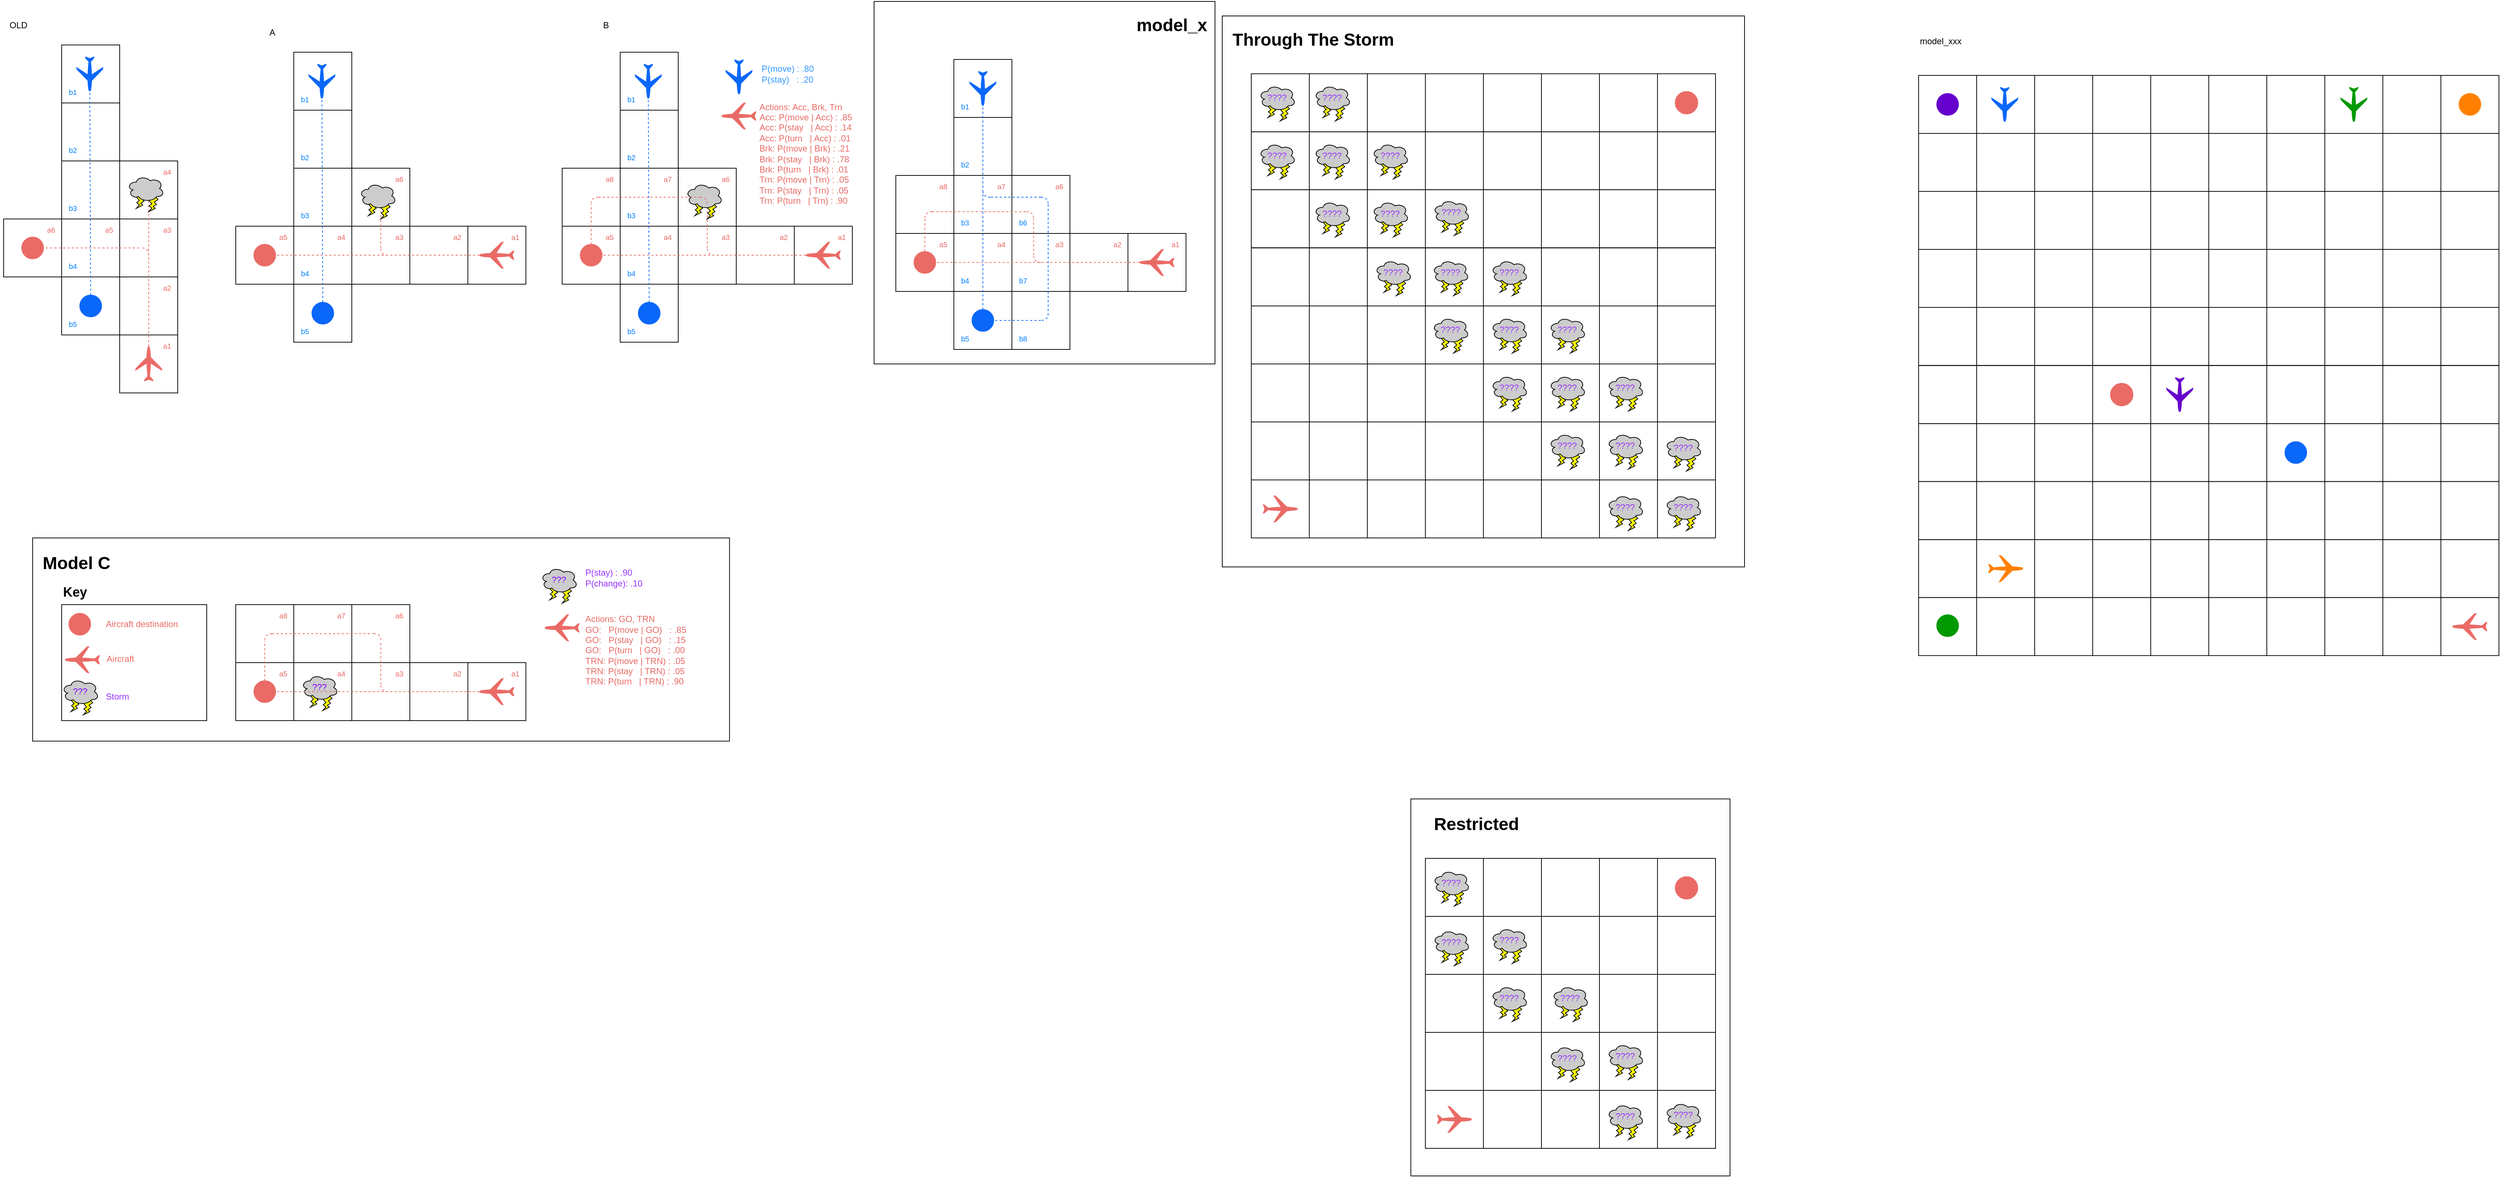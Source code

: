 <mxfile version="22.1.2" type="device">
  <diagram name="Page-1" id="bAog4Ph5rhsAuziSSEcY">
    <mxGraphModel dx="1674" dy="838" grid="1" gridSize="10" guides="1" tooltips="1" connect="1" arrows="1" fold="1" page="1" pageScale="1" pageWidth="850" pageHeight="1100" math="0" shadow="0">
      <root>
        <mxCell id="0" />
        <mxCell id="1" parent="0" />
        <mxCell id="60P3BRVn1bayOMwkvm1S-173" value="" style="rounded=0;whiteSpace=wrap;html=1;" vertex="1" parent="1">
          <mxGeometry x="2220" y="1360" width="440" height="520" as="geometry" />
        </mxCell>
        <mxCell id="L4q9XZSvd_akfMlWm6T2-446" value="" style="rounded=0;whiteSpace=wrap;html=1;" parent="1" vertex="1">
          <mxGeometry x="1480" y="260" width="470" height="500" as="geometry" />
        </mxCell>
        <mxCell id="L4q9XZSvd_akfMlWm6T2-445" value="" style="rounded=0;whiteSpace=wrap;html=1;" parent="1" vertex="1">
          <mxGeometry x="1960" y="280" width="720" height="760" as="geometry" />
        </mxCell>
        <mxCell id="1K4-Vqz8_YfSpJtlY94Z-13" value="" style="rounded=0;whiteSpace=wrap;html=1;" parent="1" vertex="1">
          <mxGeometry x="320" y="1000" width="960.71" height="280.27" as="geometry" />
        </mxCell>
        <mxCell id="Nt9SSNV7IdZdMpz9-7pT-155" value="" style="group" parent="1" vertex="1" connectable="0">
          <mxGeometry x="1050" y="330" width="420" height="400" as="geometry" />
        </mxCell>
        <mxCell id="Nt9SSNV7IdZdMpz9-7pT-68" value="" style="rounded=0;whiteSpace=wrap;html=1;" parent="Nt9SSNV7IdZdMpz9-7pT-155" vertex="1">
          <mxGeometry x="160" y="160" width="80" height="80" as="geometry" />
        </mxCell>
        <mxCell id="Nt9SSNV7IdZdMpz9-7pT-106" value="" style="rounded=0;whiteSpace=wrap;html=1;" parent="Nt9SSNV7IdZdMpz9-7pT-155" vertex="1">
          <mxGeometry y="160" width="80" height="80" as="geometry" />
        </mxCell>
        <mxCell id="Nt9SSNV7IdZdMpz9-7pT-61" value="" style="rounded=0;whiteSpace=wrap;html=1;" parent="Nt9SSNV7IdZdMpz9-7pT-155" vertex="1">
          <mxGeometry x="160" y="240" width="80" height="80" as="geometry" />
        </mxCell>
        <mxCell id="Nt9SSNV7IdZdMpz9-7pT-62" value="" style="rounded=0;whiteSpace=wrap;html=1;" parent="Nt9SSNV7IdZdMpz9-7pT-155" vertex="1">
          <mxGeometry x="80" y="160" width="80" height="80" as="geometry" />
        </mxCell>
        <mxCell id="Nt9SSNV7IdZdMpz9-7pT-63" value="" style="rounded=0;whiteSpace=wrap;html=1;" parent="Nt9SSNV7IdZdMpz9-7pT-155" vertex="1">
          <mxGeometry x="80" y="240" width="80" height="80" as="geometry" />
        </mxCell>
        <mxCell id="Nt9SSNV7IdZdMpz9-7pT-64" value="" style="rounded=0;whiteSpace=wrap;html=1;" parent="Nt9SSNV7IdZdMpz9-7pT-155" vertex="1">
          <mxGeometry x="80" y="320" width="80" height="80" as="geometry" />
        </mxCell>
        <mxCell id="Nt9SSNV7IdZdMpz9-7pT-65" value="" style="rounded=0;whiteSpace=wrap;html=1;" parent="Nt9SSNV7IdZdMpz9-7pT-155" vertex="1">
          <mxGeometry x="240" y="240" width="80" height="80" as="geometry" />
        </mxCell>
        <mxCell id="Nt9SSNV7IdZdMpz9-7pT-66" value="" style="rounded=0;whiteSpace=wrap;html=1;" parent="Nt9SSNV7IdZdMpz9-7pT-155" vertex="1">
          <mxGeometry x="320" y="240" width="80" height="80" as="geometry" />
        </mxCell>
        <mxCell id="Nt9SSNV7IdZdMpz9-7pT-67" value="" style="rounded=0;whiteSpace=wrap;html=1;" parent="Nt9SSNV7IdZdMpz9-7pT-155" vertex="1">
          <mxGeometry y="240" width="80" height="80" as="geometry" />
        </mxCell>
        <mxCell id="Nt9SSNV7IdZdMpz9-7pT-69" value="" style="rounded=0;whiteSpace=wrap;html=1;" parent="Nt9SSNV7IdZdMpz9-7pT-155" vertex="1">
          <mxGeometry x="80" y="80" width="80" height="80" as="geometry" />
        </mxCell>
        <mxCell id="Nt9SSNV7IdZdMpz9-7pT-70" value="" style="rounded=0;whiteSpace=wrap;html=1;" parent="Nt9SSNV7IdZdMpz9-7pT-155" vertex="1">
          <mxGeometry x="80" width="80" height="80" as="geometry" />
        </mxCell>
        <mxCell id="Nt9SSNV7IdZdMpz9-7pT-71" value="" style="shape=mxgraph.signs.transportation.airplane_5;html=1;pointerEvents=1;fillColor=#EA6B66;strokeColor=none;verticalLabelPosition=bottom;verticalAlign=top;align=center;rotation=-90;" parent="Nt9SSNV7IdZdMpz9-7pT-155" vertex="1">
          <mxGeometry x="341.25" y="256" width="37.5" height="48" as="geometry" />
        </mxCell>
        <mxCell id="Nt9SSNV7IdZdMpz9-7pT-72" value="" style="shape=mxgraph.signs.transportation.airplane_5;html=1;pointerEvents=1;fillColor=#0967FA;strokeColor=none;verticalLabelPosition=bottom;verticalAlign=top;align=center;rotation=-180;" parent="Nt9SSNV7IdZdMpz9-7pT-155" vertex="1">
          <mxGeometry x="100" y="16" width="37.5" height="48" as="geometry" />
        </mxCell>
        <mxCell id="Nt9SSNV7IdZdMpz9-7pT-73" value="" style="endArrow=none;dashed=1;html=1;rounded=0;entryX=0.5;entryY=0;entryDx=0;entryDy=0;entryPerimeter=0;fillColor=#0967FA;strokeColor=#0967FA;" parent="Nt9SSNV7IdZdMpz9-7pT-155" target="Nt9SSNV7IdZdMpz9-7pT-81" edge="1">
          <mxGeometry width="50" height="50" relative="1" as="geometry">
            <mxPoint x="120" y="360" as="sourcePoint" />
            <mxPoint x="119" y="64" as="targetPoint" />
          </mxGeometry>
        </mxCell>
        <mxCell id="Nt9SSNV7IdZdMpz9-7pT-74" value="" style="group" parent="Nt9SSNV7IdZdMpz9-7pT-155" vertex="1" connectable="0">
          <mxGeometry x="25" y="265" width="175" height="30" as="geometry" />
        </mxCell>
        <mxCell id="Nt9SSNV7IdZdMpz9-7pT-79" value="" style="ellipse;whiteSpace=wrap;html=1;aspect=fixed;fillColor=#EA6B66;strokeColor=#EA6B66;" parent="Nt9SSNV7IdZdMpz9-7pT-74" vertex="1">
          <mxGeometry width="30" height="30" as="geometry" />
        </mxCell>
        <mxCell id="Nt9SSNV7IdZdMpz9-7pT-80" value="" style="group" parent="Nt9SSNV7IdZdMpz9-7pT-155" vertex="1" connectable="0">
          <mxGeometry x="105" y="345" width="30" height="30" as="geometry" />
        </mxCell>
        <mxCell id="Nt9SSNV7IdZdMpz9-7pT-81" value="" style="ellipse;whiteSpace=wrap;html=1;aspect=fixed;fillColor=#0967FA;strokeColor=#0967FA;" parent="Nt9SSNV7IdZdMpz9-7pT-80" vertex="1">
          <mxGeometry width="30" height="30" as="geometry" />
        </mxCell>
        <mxCell id="Nt9SSNV7IdZdMpz9-7pT-82" value="" style="endArrow=none;dashed=1;html=1;rounded=0;entryX=0.5;entryY=0;entryDx=0;entryDy=0;entryPerimeter=0;fillColor=#0967FA;strokeColor=#0967FA;" parent="Nt9SSNV7IdZdMpz9-7pT-155" source="Nt9SSNV7IdZdMpz9-7pT-81" target="Nt9SSNV7IdZdMpz9-7pT-72" edge="1">
          <mxGeometry width="50" height="50" relative="1" as="geometry">
            <mxPoint x="-265" y="-305" as="sourcePoint" />
            <mxPoint x="-215" y="-485" as="targetPoint" />
          </mxGeometry>
        </mxCell>
        <mxCell id="Nt9SSNV7IdZdMpz9-7pT-83" value="" style="endArrow=none;dashed=1;html=1;rounded=0;strokeColor=#EA6B66;" parent="Nt9SSNV7IdZdMpz9-7pT-155" source="Nt9SSNV7IdZdMpz9-7pT-68" edge="1">
          <mxGeometry width="50" height="50" relative="1" as="geometry">
            <mxPoint x="200" y="270" as="sourcePoint" />
            <mxPoint x="200" y="210" as="targetPoint" />
          </mxGeometry>
        </mxCell>
        <mxCell id="Nt9SSNV7IdZdMpz9-7pT-84" value="&lt;font style=&quot;font-size: 10px;&quot; color=&quot;#ea6b66&quot;&gt;a1&lt;/font&gt;" style="text;html=1;align=center;verticalAlign=middle;resizable=0;points=[];autosize=1;strokeColor=none;fillColor=none;" parent="Nt9SSNV7IdZdMpz9-7pT-155" vertex="1">
          <mxGeometry x="370" y="240" width="30" height="30" as="geometry" />
        </mxCell>
        <mxCell id="Nt9SSNV7IdZdMpz9-7pT-85" value="&lt;font style=&quot;font-size: 10px;&quot; color=&quot;#ea6b66&quot;&gt;a2&lt;/font&gt;" style="text;html=1;align=center;verticalAlign=middle;resizable=0;points=[];autosize=1;strokeColor=none;fillColor=none;" parent="Nt9SSNV7IdZdMpz9-7pT-155" vertex="1">
          <mxGeometry x="290" y="240" width="30" height="30" as="geometry" />
        </mxCell>
        <mxCell id="Nt9SSNV7IdZdMpz9-7pT-86" value="&lt;font style=&quot;font-size: 10px;&quot; color=&quot;#ea6b66&quot;&gt;a3&lt;/font&gt;" style="text;html=1;align=center;verticalAlign=middle;resizable=0;points=[];autosize=1;strokeColor=none;fillColor=none;" parent="Nt9SSNV7IdZdMpz9-7pT-155" vertex="1">
          <mxGeometry x="210" y="240" width="30" height="30" as="geometry" />
        </mxCell>
        <mxCell id="Nt9SSNV7IdZdMpz9-7pT-87" value="&lt;font style=&quot;font-size: 10px;&quot; color=&quot;#ea6b66&quot;&gt;a4&lt;/font&gt;" style="text;html=1;align=center;verticalAlign=middle;resizable=0;points=[];autosize=1;strokeColor=none;fillColor=none;" parent="Nt9SSNV7IdZdMpz9-7pT-155" vertex="1">
          <mxGeometry x="129.996" y="239.997" width="30" height="30" as="geometry" />
        </mxCell>
        <mxCell id="Nt9SSNV7IdZdMpz9-7pT-88" value="&lt;font style=&quot;font-size: 10px;&quot; color=&quot;#ea6b66&quot;&gt;a5&lt;/font&gt;" style="text;html=1;align=center;verticalAlign=middle;resizable=0;points=[];autosize=1;strokeColor=none;fillColor=none;" parent="Nt9SSNV7IdZdMpz9-7pT-155" vertex="1">
          <mxGeometry x="50" y="240" width="30" height="30" as="geometry" />
        </mxCell>
        <mxCell id="Nt9SSNV7IdZdMpz9-7pT-89" value="&lt;font style=&quot;font-size: 10px;&quot; color=&quot;#ea6b66&quot;&gt;a6&lt;/font&gt;" style="text;html=1;align=center;verticalAlign=middle;resizable=0;points=[];autosize=1;strokeColor=none;fillColor=none;" parent="Nt9SSNV7IdZdMpz9-7pT-155" vertex="1">
          <mxGeometry x="210" y="160" width="30" height="30" as="geometry" />
        </mxCell>
        <mxCell id="Nt9SSNV7IdZdMpz9-7pT-90" value="&lt;font color=&quot;#007fff&quot;&gt;&lt;span style=&quot;font-size: 10px;&quot;&gt;b1&lt;/span&gt;&lt;/font&gt;" style="text;html=1;align=center;verticalAlign=middle;resizable=0;points=[];autosize=1;strokeColor=none;fillColor=none;" parent="Nt9SSNV7IdZdMpz9-7pT-155" vertex="1">
          <mxGeometry x="79.996" y="49.997" width="30" height="30" as="geometry" />
        </mxCell>
        <mxCell id="Nt9SSNV7IdZdMpz9-7pT-91" value="&lt;font color=&quot;#007fff&quot;&gt;&lt;span style=&quot;font-size: 10px;&quot;&gt;b2&lt;/span&gt;&lt;/font&gt;" style="text;html=1;align=center;verticalAlign=middle;resizable=0;points=[];autosize=1;strokeColor=none;fillColor=none;" parent="Nt9SSNV7IdZdMpz9-7pT-155" vertex="1">
          <mxGeometry x="79.996" y="129.997" width="30" height="30" as="geometry" />
        </mxCell>
        <mxCell id="Nt9SSNV7IdZdMpz9-7pT-92" value="&lt;font color=&quot;#007fff&quot;&gt;&lt;span style=&quot;font-size: 10px;&quot;&gt;b3&lt;/span&gt;&lt;/font&gt;" style="text;html=1;align=center;verticalAlign=middle;resizable=0;points=[];autosize=1;strokeColor=none;fillColor=none;" parent="Nt9SSNV7IdZdMpz9-7pT-155" vertex="1">
          <mxGeometry x="79.996" y="209.997" width="30" height="30" as="geometry" />
        </mxCell>
        <mxCell id="Nt9SSNV7IdZdMpz9-7pT-93" value="&lt;font color=&quot;#007fff&quot;&gt;&lt;span style=&quot;font-size: 10px;&quot;&gt;b4&lt;/span&gt;&lt;/font&gt;" style="text;html=1;align=center;verticalAlign=middle;resizable=0;points=[];autosize=1;strokeColor=none;fillColor=none;" parent="Nt9SSNV7IdZdMpz9-7pT-155" vertex="1">
          <mxGeometry x="79.996" y="289.997" width="30" height="30" as="geometry" />
        </mxCell>
        <mxCell id="Nt9SSNV7IdZdMpz9-7pT-94" value="&lt;font color=&quot;#007fff&quot;&gt;&lt;span style=&quot;font-size: 10px;&quot;&gt;b5&lt;/span&gt;&lt;/font&gt;" style="text;html=1;align=center;verticalAlign=middle;resizable=0;points=[];autosize=1;strokeColor=none;fillColor=none;" parent="Nt9SSNV7IdZdMpz9-7pT-155" vertex="1">
          <mxGeometry x="79.996" y="369.997" width="30" height="30" as="geometry" />
        </mxCell>
        <mxCell id="Nt9SSNV7IdZdMpz9-7pT-95" value="" style="group" parent="Nt9SSNV7IdZdMpz9-7pT-155" vertex="1" connectable="0">
          <mxGeometry x="170" y="180" width="60" height="50" as="geometry" />
        </mxCell>
        <mxCell id="Nt9SSNV7IdZdMpz9-7pT-96" value="" style="verticalLabelPosition=bottom;verticalAlign=top;html=1;shape=mxgraph.basic.flash;fillColor=#FFFF00;" parent="Nt9SSNV7IdZdMpz9-7pT-95" vertex="1">
          <mxGeometry x="12.857" y="22.727" width="12.857" height="22.727" as="geometry" />
        </mxCell>
        <mxCell id="Nt9SSNV7IdZdMpz9-7pT-97" value="" style="verticalLabelPosition=bottom;verticalAlign=top;html=1;shape=mxgraph.basic.flash;fillColor=#FFFF00;" parent="Nt9SSNV7IdZdMpz9-7pT-95" vertex="1">
          <mxGeometry x="30" y="27.273" width="12.857" height="22.727" as="geometry" />
        </mxCell>
        <mxCell id="Nt9SSNV7IdZdMpz9-7pT-98" value="" style="ellipse;shape=cloud;whiteSpace=wrap;html=1;fillColor=#CCCCCC;" parent="Nt9SSNV7IdZdMpz9-7pT-95" vertex="1">
          <mxGeometry width="51.429" height="36.364" as="geometry" />
        </mxCell>
        <mxCell id="Nt9SSNV7IdZdMpz9-7pT-100" value="" style="endArrow=none;dashed=1;html=1;rounded=0;strokeColor=#EA6B66;exitX=0.5;exitY=0;exitDx=0;exitDy=0;exitPerimeter=0;entryX=1;entryY=0.5;entryDx=0;entryDy=0;" parent="Nt9SSNV7IdZdMpz9-7pT-155" source="Nt9SSNV7IdZdMpz9-7pT-71" target="Nt9SSNV7IdZdMpz9-7pT-79" edge="1">
          <mxGeometry width="50" height="50" relative="1" as="geometry">
            <mxPoint x="210" y="300" as="sourcePoint" />
            <mxPoint x="210" y="210" as="targetPoint" />
          </mxGeometry>
        </mxCell>
        <mxCell id="Nt9SSNV7IdZdMpz9-7pT-101" value="" style="endArrow=none;dashed=1;html=1;rounded=0;edgeStyle=orthogonalEdgeStyle;curved=1;strokeColor=#EA6B66;" parent="Nt9SSNV7IdZdMpz9-7pT-155" edge="1">
          <mxGeometry width="50" height="50" relative="1" as="geometry">
            <mxPoint x="210" y="280" as="sourcePoint" />
            <mxPoint x="200" y="270" as="targetPoint" />
          </mxGeometry>
        </mxCell>
        <mxCell id="Nt9SSNV7IdZdMpz9-7pT-103" value="" style="endArrow=none;dashed=1;html=1;rounded=0;strokeColor=#EA6B66;" parent="Nt9SSNV7IdZdMpz9-7pT-155" edge="1">
          <mxGeometry width="50" height="50" relative="1" as="geometry">
            <mxPoint x="50" y="200" as="sourcePoint" />
            <mxPoint x="190" y="200" as="targetPoint" />
          </mxGeometry>
        </mxCell>
        <mxCell id="Nt9SSNV7IdZdMpz9-7pT-104" value="" style="endArrow=none;dashed=1;html=1;rounded=0;strokeColor=#EA6B66;edgeStyle=orthogonalEdgeStyle;curved=1;" parent="Nt9SSNV7IdZdMpz9-7pT-155" edge="1">
          <mxGeometry width="50" height="50" relative="1" as="geometry">
            <mxPoint x="190" y="200" as="sourcePoint" />
            <mxPoint x="200" y="210" as="targetPoint" />
          </mxGeometry>
        </mxCell>
        <mxCell id="Nt9SSNV7IdZdMpz9-7pT-105" value="&lt;font style=&quot;font-size: 10px;&quot; color=&quot;#ea6b66&quot;&gt;a7&lt;/font&gt;" style="text;html=1;align=center;verticalAlign=middle;resizable=0;points=[];autosize=1;strokeColor=none;fillColor=none;" parent="Nt9SSNV7IdZdMpz9-7pT-155" vertex="1">
          <mxGeometry x="130" y="160" width="30" height="30" as="geometry" />
        </mxCell>
        <mxCell id="Nt9SSNV7IdZdMpz9-7pT-107" value="" style="endArrow=none;dashed=1;html=1;rounded=0;strokeColor=#EA6B66;exitX=0.5;exitY=0;exitDx=0;exitDy=0;" parent="Nt9SSNV7IdZdMpz9-7pT-155" source="Nt9SSNV7IdZdMpz9-7pT-79" edge="1">
          <mxGeometry width="50" height="50" relative="1" as="geometry">
            <mxPoint x="-30" y="255" as="sourcePoint" />
            <mxPoint x="40" y="210" as="targetPoint" />
          </mxGeometry>
        </mxCell>
        <mxCell id="Nt9SSNV7IdZdMpz9-7pT-108" value="" style="endArrow=none;dashed=1;html=1;rounded=0;strokeColor=#EA6B66;edgeStyle=orthogonalEdgeStyle;curved=1;" parent="Nt9SSNV7IdZdMpz9-7pT-155" edge="1">
          <mxGeometry width="50" height="50" relative="1" as="geometry">
            <mxPoint x="50" y="200" as="sourcePoint" />
            <mxPoint x="40" y="210" as="targetPoint" />
          </mxGeometry>
        </mxCell>
        <mxCell id="Nt9SSNV7IdZdMpz9-7pT-109" value="" style="endArrow=none;dashed=1;html=1;rounded=0;strokeColor=#EA6B66;" parent="Nt9SSNV7IdZdMpz9-7pT-155" target="Nt9SSNV7IdZdMpz9-7pT-68" edge="1">
          <mxGeometry width="50" height="50" relative="1" as="geometry">
            <mxPoint x="200" y="270" as="sourcePoint" />
            <mxPoint x="200" y="210" as="targetPoint" />
          </mxGeometry>
        </mxCell>
        <mxCell id="Nt9SSNV7IdZdMpz9-7pT-110" value="&lt;font style=&quot;font-size: 10px;&quot; color=&quot;#ea6b66&quot;&gt;a8&lt;/font&gt;" style="text;html=1;align=center;verticalAlign=middle;resizable=0;points=[];autosize=1;strokeColor=none;fillColor=none;" parent="Nt9SSNV7IdZdMpz9-7pT-155" vertex="1">
          <mxGeometry x="50" y="160" width="30" height="30" as="geometry" />
        </mxCell>
        <mxCell id="Nt9SSNV7IdZdMpz9-7pT-211" value="" style="shape=mxgraph.signs.transportation.airplane_5;html=1;pointerEvents=1;fillColor=#0967FA;strokeColor=none;verticalLabelPosition=bottom;verticalAlign=top;align=center;rotation=-180;" parent="Nt9SSNV7IdZdMpz9-7pT-155" vertex="1">
          <mxGeometry x="225" y="10" width="37.5" height="48" as="geometry" />
        </mxCell>
        <mxCell id="Nt9SSNV7IdZdMpz9-7pT-213" value="" style="shape=mxgraph.signs.transportation.airplane_5;html=1;pointerEvents=1;fillColor=#EA6B66;strokeColor=none;verticalLabelPosition=bottom;verticalAlign=top;align=center;rotation=-90;" parent="Nt9SSNV7IdZdMpz9-7pT-155" vertex="1">
          <mxGeometry x="225" y="64" width="37.5" height="48" as="geometry" />
        </mxCell>
        <mxCell id="Nt9SSNV7IdZdMpz9-7pT-222" value="&lt;font color=&quot;#ea6b66&quot;&gt;Actions: Acc, Brk, Trn&lt;br&gt;Acc: P(move | Acc) : .85&lt;br&gt;Acc: P(stay&amp;nbsp; &amp;nbsp;| Acc) : .14&lt;br style=&quot;border-color: var(--border-color);&quot;&gt;Acc:&amp;nbsp;P(turn&amp;nbsp; &amp;nbsp;| Acc) : .01&lt;br style=&quot;border-color: var(--border-color);&quot;&gt;Brk: P(move | Brk) : .21&lt;br&gt;Brk:&amp;nbsp;P(stay&amp;nbsp; &amp;nbsp;| Brk) : .78&lt;br&gt;Brk:&amp;nbsp;P(turn&amp;nbsp; &amp;nbsp;| Brk) : .01&lt;br style=&quot;border-color: var(--border-color);&quot;&gt;Trn: P(move | Trn) : .05&lt;br style=&quot;border-color: var(--border-color);&quot;&gt;Trn: P(stay&amp;nbsp; &amp;nbsp;| Trn) : .05&lt;br&gt;Trn: P(turn&amp;nbsp; &amp;nbsp;| Trn) : .90&lt;/font&gt;" style="text;html=1;align=left;verticalAlign=middle;resizable=0;points=[];autosize=1;strokeColor=none;fillColor=none;" parent="Nt9SSNV7IdZdMpz9-7pT-155" vertex="1">
          <mxGeometry x="270" y="60" width="150" height="160" as="geometry" />
        </mxCell>
        <mxCell id="Nt9SSNV7IdZdMpz9-7pT-156" value="" style="group" parent="1" vertex="1" connectable="0">
          <mxGeometry x="280" y="320" width="240" height="480" as="geometry" />
        </mxCell>
        <mxCell id="Nt9SSNV7IdZdMpz9-7pT-5" value="" style="rounded=0;whiteSpace=wrap;html=1;" parent="Nt9SSNV7IdZdMpz9-7pT-156" vertex="1">
          <mxGeometry x="160" y="240" width="80" height="80" as="geometry" />
        </mxCell>
        <mxCell id="Nt9SSNV7IdZdMpz9-7pT-6" value="" style="rounded=0;whiteSpace=wrap;html=1;" parent="Nt9SSNV7IdZdMpz9-7pT-156" vertex="1">
          <mxGeometry x="80" y="160" width="80" height="80" as="geometry" />
        </mxCell>
        <mxCell id="Nt9SSNV7IdZdMpz9-7pT-7" value="" style="rounded=0;whiteSpace=wrap;html=1;" parent="Nt9SSNV7IdZdMpz9-7pT-156" vertex="1">
          <mxGeometry x="80" y="240" width="80" height="80" as="geometry" />
        </mxCell>
        <mxCell id="Nt9SSNV7IdZdMpz9-7pT-8" value="" style="rounded=0;whiteSpace=wrap;html=1;" parent="Nt9SSNV7IdZdMpz9-7pT-156" vertex="1">
          <mxGeometry x="80" y="320" width="80" height="80" as="geometry" />
        </mxCell>
        <mxCell id="Nt9SSNV7IdZdMpz9-7pT-9" value="" style="rounded=0;whiteSpace=wrap;html=1;" parent="Nt9SSNV7IdZdMpz9-7pT-156" vertex="1">
          <mxGeometry x="160" y="320" width="80" height="80" as="geometry" />
        </mxCell>
        <mxCell id="Nt9SSNV7IdZdMpz9-7pT-10" value="" style="rounded=0;whiteSpace=wrap;html=1;" parent="Nt9SSNV7IdZdMpz9-7pT-156" vertex="1">
          <mxGeometry x="160" y="400" width="80" height="80" as="geometry" />
        </mxCell>
        <mxCell id="Nt9SSNV7IdZdMpz9-7pT-11" value="" style="rounded=0;whiteSpace=wrap;html=1;" parent="Nt9SSNV7IdZdMpz9-7pT-156" vertex="1">
          <mxGeometry y="240" width="80" height="80" as="geometry" />
        </mxCell>
        <mxCell id="Nt9SSNV7IdZdMpz9-7pT-12" value="" style="rounded=0;whiteSpace=wrap;html=1;" parent="Nt9SSNV7IdZdMpz9-7pT-156" vertex="1">
          <mxGeometry x="160" y="160" width="80" height="80" as="geometry" />
        </mxCell>
        <mxCell id="Nt9SSNV7IdZdMpz9-7pT-13" value="" style="rounded=0;whiteSpace=wrap;html=1;" parent="Nt9SSNV7IdZdMpz9-7pT-156" vertex="1">
          <mxGeometry x="80" y="80" width="80" height="80" as="geometry" />
        </mxCell>
        <mxCell id="Nt9SSNV7IdZdMpz9-7pT-14" value="" style="rounded=0;whiteSpace=wrap;html=1;" parent="Nt9SSNV7IdZdMpz9-7pT-156" vertex="1">
          <mxGeometry x="80" width="80" height="80" as="geometry" />
        </mxCell>
        <mxCell id="Nt9SSNV7IdZdMpz9-7pT-2" value="" style="shape=mxgraph.signs.transportation.airplane_5;html=1;pointerEvents=1;fillColor=#EA6B66;strokeColor=none;verticalLabelPosition=bottom;verticalAlign=top;align=center;" parent="Nt9SSNV7IdZdMpz9-7pT-156" vertex="1">
          <mxGeometry x="181.25" y="416" width="37.5" height="48" as="geometry" />
        </mxCell>
        <mxCell id="Nt9SSNV7IdZdMpz9-7pT-15" value="" style="shape=mxgraph.signs.transportation.airplane_5;html=1;pointerEvents=1;fillColor=#0967FA;strokeColor=none;verticalLabelPosition=bottom;verticalAlign=top;align=center;rotation=-180;" parent="Nt9SSNV7IdZdMpz9-7pT-156" vertex="1">
          <mxGeometry x="100" y="16" width="37.5" height="48" as="geometry" />
        </mxCell>
        <mxCell id="Nt9SSNV7IdZdMpz9-7pT-44" value="" style="endArrow=none;dashed=1;html=1;rounded=0;entryX=0.5;entryY=0;entryDx=0;entryDy=0;entryPerimeter=0;fillColor=#0967FA;strokeColor=#0967FA;" parent="Nt9SSNV7IdZdMpz9-7pT-156" target="Nt9SSNV7IdZdMpz9-7pT-43" edge="1">
          <mxGeometry width="50" height="50" relative="1" as="geometry">
            <mxPoint x="120" y="360" as="sourcePoint" />
            <mxPoint x="119" y="64" as="targetPoint" />
          </mxGeometry>
        </mxCell>
        <mxCell id="Nt9SSNV7IdZdMpz9-7pT-45" value="" style="group" parent="Nt9SSNV7IdZdMpz9-7pT-156" vertex="1" connectable="0">
          <mxGeometry x="25" y="265" width="175" height="30" as="geometry" />
        </mxCell>
        <mxCell id="Nt9SSNV7IdZdMpz9-7pT-38" value="" style="group" parent="Nt9SSNV7IdZdMpz9-7pT-45" vertex="1" connectable="0">
          <mxGeometry x="165" y="15" width="10" height="10" as="geometry" />
        </mxCell>
        <mxCell id="Nt9SSNV7IdZdMpz9-7pT-34" value="" style="endArrow=none;dashed=1;html=1;rounded=0;strokeColor=#EA6B66;" parent="Nt9SSNV7IdZdMpz9-7pT-38" edge="1">
          <mxGeometry width="50" height="50" relative="1" as="geometry">
            <mxPoint x="-150" as="sourcePoint" />
            <mxPoint as="targetPoint" />
          </mxGeometry>
        </mxCell>
        <mxCell id="Nt9SSNV7IdZdMpz9-7pT-35" value="" style="endArrow=none;dashed=1;html=1;rounded=0;exitX=0.5;exitY=0;exitDx=0;exitDy=0;exitPerimeter=0;strokeColor=#EA6B66;" parent="Nt9SSNV7IdZdMpz9-7pT-38" source="Nt9SSNV7IdZdMpz9-7pT-2" edge="1">
          <mxGeometry width="50" height="50" relative="1" as="geometry">
            <mxPoint x="-70" y="40" as="sourcePoint" />
            <mxPoint x="10" y="10" as="targetPoint" />
          </mxGeometry>
        </mxCell>
        <mxCell id="Nt9SSNV7IdZdMpz9-7pT-37" value="" style="endArrow=none;dashed=1;html=1;rounded=0;edgeStyle=orthogonalEdgeStyle;curved=1;strokeColor=#EA6B66;" parent="Nt9SSNV7IdZdMpz9-7pT-38" edge="1">
          <mxGeometry width="50" height="50" relative="1" as="geometry">
            <mxPoint x="10" y="10" as="sourcePoint" />
            <mxPoint as="targetPoint" />
            <Array as="points">
              <mxPoint x="10" />
            </Array>
          </mxGeometry>
        </mxCell>
        <mxCell id="Nt9SSNV7IdZdMpz9-7pT-41" value="" style="ellipse;whiteSpace=wrap;html=1;aspect=fixed;fillColor=#EA6B66;strokeColor=#EA6B66;" parent="Nt9SSNV7IdZdMpz9-7pT-45" vertex="1">
          <mxGeometry width="30" height="30" as="geometry" />
        </mxCell>
        <mxCell id="Nt9SSNV7IdZdMpz9-7pT-46" value="" style="group" parent="Nt9SSNV7IdZdMpz9-7pT-156" vertex="1" connectable="0">
          <mxGeometry x="105" y="345" width="30" height="30" as="geometry" />
        </mxCell>
        <mxCell id="Nt9SSNV7IdZdMpz9-7pT-43" value="" style="ellipse;whiteSpace=wrap;html=1;aspect=fixed;fillColor=#0967FA;strokeColor=#0967FA;" parent="Nt9SSNV7IdZdMpz9-7pT-46" vertex="1">
          <mxGeometry width="30" height="30" as="geometry" />
        </mxCell>
        <mxCell id="Nt9SSNV7IdZdMpz9-7pT-39" value="" style="endArrow=none;dashed=1;html=1;rounded=0;entryX=0.5;entryY=0;entryDx=0;entryDy=0;entryPerimeter=0;fillColor=#0967FA;strokeColor=#0967FA;" parent="Nt9SSNV7IdZdMpz9-7pT-156" source="Nt9SSNV7IdZdMpz9-7pT-43" target="Nt9SSNV7IdZdMpz9-7pT-15" edge="1">
          <mxGeometry width="50" height="50" relative="1" as="geometry">
            <mxPoint x="-265" y="-305" as="sourcePoint" />
            <mxPoint x="-215" y="-485" as="targetPoint" />
          </mxGeometry>
        </mxCell>
        <mxCell id="Nt9SSNV7IdZdMpz9-7pT-48" value="" style="endArrow=none;dashed=1;html=1;rounded=0;strokeColor=#EA6B66;" parent="Nt9SSNV7IdZdMpz9-7pT-156" edge="1">
          <mxGeometry width="50" height="50" relative="1" as="geometry">
            <mxPoint x="200" y="290" as="sourcePoint" />
            <mxPoint x="200" y="200" as="targetPoint" />
          </mxGeometry>
        </mxCell>
        <mxCell id="Nt9SSNV7IdZdMpz9-7pT-49" value="&lt;font style=&quot;font-size: 10px;&quot; color=&quot;#ea6b66&quot;&gt;a1&lt;/font&gt;" style="text;html=1;align=center;verticalAlign=middle;resizable=0;points=[];autosize=1;strokeColor=none;fillColor=none;" parent="Nt9SSNV7IdZdMpz9-7pT-156" vertex="1">
          <mxGeometry x="210" y="400" width="30" height="30" as="geometry" />
        </mxCell>
        <mxCell id="Nt9SSNV7IdZdMpz9-7pT-50" value="&lt;font style=&quot;font-size: 10px;&quot; color=&quot;#ea6b66&quot;&gt;a2&lt;/font&gt;" style="text;html=1;align=center;verticalAlign=middle;resizable=0;points=[];autosize=1;strokeColor=none;fillColor=none;" parent="Nt9SSNV7IdZdMpz9-7pT-156" vertex="1">
          <mxGeometry x="210" y="320" width="30" height="30" as="geometry" />
        </mxCell>
        <mxCell id="Nt9SSNV7IdZdMpz9-7pT-51" value="&lt;font style=&quot;font-size: 10px;&quot; color=&quot;#ea6b66&quot;&gt;a3&lt;/font&gt;" style="text;html=1;align=center;verticalAlign=middle;resizable=0;points=[];autosize=1;strokeColor=none;fillColor=none;" parent="Nt9SSNV7IdZdMpz9-7pT-156" vertex="1">
          <mxGeometry x="210" y="240" width="30" height="30" as="geometry" />
        </mxCell>
        <mxCell id="Nt9SSNV7IdZdMpz9-7pT-52" value="&lt;font style=&quot;font-size: 10px;&quot; color=&quot;#ea6b66&quot;&gt;a4&lt;/font&gt;" style="text;html=1;align=center;verticalAlign=middle;resizable=0;points=[];autosize=1;strokeColor=none;fillColor=none;" parent="Nt9SSNV7IdZdMpz9-7pT-156" vertex="1">
          <mxGeometry x="209.996" y="159.997" width="30" height="30" as="geometry" />
        </mxCell>
        <mxCell id="Nt9SSNV7IdZdMpz9-7pT-53" value="&lt;font style=&quot;font-size: 10px;&quot; color=&quot;#ea6b66&quot;&gt;a5&lt;/font&gt;" style="text;html=1;align=center;verticalAlign=middle;resizable=0;points=[];autosize=1;strokeColor=none;fillColor=none;" parent="Nt9SSNV7IdZdMpz9-7pT-156" vertex="1">
          <mxGeometry x="130" y="240" width="30" height="30" as="geometry" />
        </mxCell>
        <mxCell id="Nt9SSNV7IdZdMpz9-7pT-54" value="&lt;font style=&quot;font-size: 10px;&quot; color=&quot;#ea6b66&quot;&gt;a6&lt;/font&gt;" style="text;html=1;align=center;verticalAlign=middle;resizable=0;points=[];autosize=1;strokeColor=none;fillColor=none;" parent="Nt9SSNV7IdZdMpz9-7pT-156" vertex="1">
          <mxGeometry x="50" y="240" width="30" height="30" as="geometry" />
        </mxCell>
        <mxCell id="Nt9SSNV7IdZdMpz9-7pT-55" value="&lt;font color=&quot;#007fff&quot;&gt;&lt;span style=&quot;font-size: 10px;&quot;&gt;b1&lt;/span&gt;&lt;/font&gt;" style="text;html=1;align=center;verticalAlign=middle;resizable=0;points=[];autosize=1;strokeColor=none;fillColor=none;" parent="Nt9SSNV7IdZdMpz9-7pT-156" vertex="1">
          <mxGeometry x="79.996" y="49.997" width="30" height="30" as="geometry" />
        </mxCell>
        <mxCell id="Nt9SSNV7IdZdMpz9-7pT-56" value="&lt;font color=&quot;#007fff&quot;&gt;&lt;span style=&quot;font-size: 10px;&quot;&gt;b2&lt;/span&gt;&lt;/font&gt;" style="text;html=1;align=center;verticalAlign=middle;resizable=0;points=[];autosize=1;strokeColor=none;fillColor=none;" parent="Nt9SSNV7IdZdMpz9-7pT-156" vertex="1">
          <mxGeometry x="79.996" y="129.997" width="30" height="30" as="geometry" />
        </mxCell>
        <mxCell id="Nt9SSNV7IdZdMpz9-7pT-57" value="&lt;font color=&quot;#007fff&quot;&gt;&lt;span style=&quot;font-size: 10px;&quot;&gt;b3&lt;/span&gt;&lt;/font&gt;" style="text;html=1;align=center;verticalAlign=middle;resizable=0;points=[];autosize=1;strokeColor=none;fillColor=none;" parent="Nt9SSNV7IdZdMpz9-7pT-156" vertex="1">
          <mxGeometry x="79.996" y="209.997" width="30" height="30" as="geometry" />
        </mxCell>
        <mxCell id="Nt9SSNV7IdZdMpz9-7pT-58" value="&lt;font color=&quot;#007fff&quot;&gt;&lt;span style=&quot;font-size: 10px;&quot;&gt;b4&lt;/span&gt;&lt;/font&gt;" style="text;html=1;align=center;verticalAlign=middle;resizable=0;points=[];autosize=1;strokeColor=none;fillColor=none;" parent="Nt9SSNV7IdZdMpz9-7pT-156" vertex="1">
          <mxGeometry x="79.996" y="289.997" width="30" height="30" as="geometry" />
        </mxCell>
        <mxCell id="Nt9SSNV7IdZdMpz9-7pT-59" value="&lt;font color=&quot;#007fff&quot;&gt;&lt;span style=&quot;font-size: 10px;&quot;&gt;b5&lt;/span&gt;&lt;/font&gt;" style="text;html=1;align=center;verticalAlign=middle;resizable=0;points=[];autosize=1;strokeColor=none;fillColor=none;" parent="Nt9SSNV7IdZdMpz9-7pT-156" vertex="1">
          <mxGeometry x="79.996" y="369.997" width="30" height="30" as="geometry" />
        </mxCell>
        <mxCell id="Nt9SSNV7IdZdMpz9-7pT-23" value="" style="group" parent="Nt9SSNV7IdZdMpz9-7pT-156" vertex="1" connectable="0">
          <mxGeometry x="170" y="180" width="60" height="50" as="geometry" />
        </mxCell>
        <mxCell id="Nt9SSNV7IdZdMpz9-7pT-18" value="" style="verticalLabelPosition=bottom;verticalAlign=top;html=1;shape=mxgraph.basic.flash;fillColor=#FFFF00;" parent="Nt9SSNV7IdZdMpz9-7pT-23" vertex="1">
          <mxGeometry x="12.857" y="22.727" width="12.857" height="22.727" as="geometry" />
        </mxCell>
        <mxCell id="Nt9SSNV7IdZdMpz9-7pT-20" value="" style="verticalLabelPosition=bottom;verticalAlign=top;html=1;shape=mxgraph.basic.flash;fillColor=#FFFF00;" parent="Nt9SSNV7IdZdMpz9-7pT-23" vertex="1">
          <mxGeometry x="30" y="27.273" width="12.857" height="22.727" as="geometry" />
        </mxCell>
        <mxCell id="Nt9SSNV7IdZdMpz9-7pT-19" value="" style="ellipse;shape=cloud;whiteSpace=wrap;html=1;fillColor=#CCCCCC;" parent="Nt9SSNV7IdZdMpz9-7pT-23" vertex="1">
          <mxGeometry width="51.429" height="36.364" as="geometry" />
        </mxCell>
        <mxCell id="Nt9SSNV7IdZdMpz9-7pT-157" value="" style="group" parent="1" vertex="1" connectable="0">
          <mxGeometry x="600" y="330" width="400" height="400" as="geometry" />
        </mxCell>
        <mxCell id="Nt9SSNV7IdZdMpz9-7pT-111" value="" style="rounded=0;whiteSpace=wrap;html=1;" parent="Nt9SSNV7IdZdMpz9-7pT-157" vertex="1">
          <mxGeometry x="160" y="160" width="80" height="80" as="geometry" />
        </mxCell>
        <mxCell id="Nt9SSNV7IdZdMpz9-7pT-113" value="" style="rounded=0;whiteSpace=wrap;html=1;" parent="Nt9SSNV7IdZdMpz9-7pT-157" vertex="1">
          <mxGeometry x="160" y="240" width="80" height="80" as="geometry" />
        </mxCell>
        <mxCell id="Nt9SSNV7IdZdMpz9-7pT-114" value="" style="rounded=0;whiteSpace=wrap;html=1;" parent="Nt9SSNV7IdZdMpz9-7pT-157" vertex="1">
          <mxGeometry x="80" y="160" width="80" height="80" as="geometry" />
        </mxCell>
        <mxCell id="Nt9SSNV7IdZdMpz9-7pT-115" value="" style="rounded=0;whiteSpace=wrap;html=1;" parent="Nt9SSNV7IdZdMpz9-7pT-157" vertex="1">
          <mxGeometry x="80" y="240" width="80" height="80" as="geometry" />
        </mxCell>
        <mxCell id="Nt9SSNV7IdZdMpz9-7pT-116" value="" style="rounded=0;whiteSpace=wrap;html=1;" parent="Nt9SSNV7IdZdMpz9-7pT-157" vertex="1">
          <mxGeometry x="80" y="320" width="80" height="80" as="geometry" />
        </mxCell>
        <mxCell id="Nt9SSNV7IdZdMpz9-7pT-117" value="" style="rounded=0;whiteSpace=wrap;html=1;" parent="Nt9SSNV7IdZdMpz9-7pT-157" vertex="1">
          <mxGeometry x="240" y="240" width="80" height="80" as="geometry" />
        </mxCell>
        <mxCell id="Nt9SSNV7IdZdMpz9-7pT-118" value="" style="rounded=0;whiteSpace=wrap;html=1;" parent="Nt9SSNV7IdZdMpz9-7pT-157" vertex="1">
          <mxGeometry x="320" y="240" width="80" height="80" as="geometry" />
        </mxCell>
        <mxCell id="Nt9SSNV7IdZdMpz9-7pT-119" value="" style="rounded=0;whiteSpace=wrap;html=1;" parent="Nt9SSNV7IdZdMpz9-7pT-157" vertex="1">
          <mxGeometry y="240" width="80" height="80" as="geometry" />
        </mxCell>
        <mxCell id="Nt9SSNV7IdZdMpz9-7pT-120" value="" style="rounded=0;whiteSpace=wrap;html=1;" parent="Nt9SSNV7IdZdMpz9-7pT-157" vertex="1">
          <mxGeometry x="80" y="80" width="80" height="80" as="geometry" />
        </mxCell>
        <mxCell id="Nt9SSNV7IdZdMpz9-7pT-121" value="" style="rounded=0;whiteSpace=wrap;html=1;" parent="Nt9SSNV7IdZdMpz9-7pT-157" vertex="1">
          <mxGeometry x="80" width="80" height="80" as="geometry" />
        </mxCell>
        <mxCell id="Nt9SSNV7IdZdMpz9-7pT-122" value="" style="shape=mxgraph.signs.transportation.airplane_5;html=1;pointerEvents=1;fillColor=#EA6B66;strokeColor=none;verticalLabelPosition=bottom;verticalAlign=top;align=center;rotation=-90;" parent="Nt9SSNV7IdZdMpz9-7pT-157" vertex="1">
          <mxGeometry x="341.25" y="256" width="37.5" height="48" as="geometry" />
        </mxCell>
        <mxCell id="Nt9SSNV7IdZdMpz9-7pT-123" value="" style="shape=mxgraph.signs.transportation.airplane_5;html=1;pointerEvents=1;fillColor=#0967FA;strokeColor=none;verticalLabelPosition=bottom;verticalAlign=top;align=center;rotation=-180;" parent="Nt9SSNV7IdZdMpz9-7pT-157" vertex="1">
          <mxGeometry x="100" y="16" width="37.5" height="48" as="geometry" />
        </mxCell>
        <mxCell id="Nt9SSNV7IdZdMpz9-7pT-124" value="" style="endArrow=none;dashed=1;html=1;rounded=0;entryX=0.5;entryY=0;entryDx=0;entryDy=0;entryPerimeter=0;fillColor=#0967FA;strokeColor=#0967FA;" parent="Nt9SSNV7IdZdMpz9-7pT-157" target="Nt9SSNV7IdZdMpz9-7pT-128" edge="1">
          <mxGeometry width="50" height="50" relative="1" as="geometry">
            <mxPoint x="120" y="360" as="sourcePoint" />
            <mxPoint x="119" y="64" as="targetPoint" />
          </mxGeometry>
        </mxCell>
        <mxCell id="Nt9SSNV7IdZdMpz9-7pT-125" value="" style="group" parent="Nt9SSNV7IdZdMpz9-7pT-157" vertex="1" connectable="0">
          <mxGeometry x="25" y="265" width="175" height="30" as="geometry" />
        </mxCell>
        <mxCell id="Nt9SSNV7IdZdMpz9-7pT-126" value="" style="ellipse;whiteSpace=wrap;html=1;aspect=fixed;fillColor=#EA6B66;strokeColor=#EA6B66;" parent="Nt9SSNV7IdZdMpz9-7pT-125" vertex="1">
          <mxGeometry width="30" height="30" as="geometry" />
        </mxCell>
        <mxCell id="Nt9SSNV7IdZdMpz9-7pT-127" value="" style="group" parent="Nt9SSNV7IdZdMpz9-7pT-157" vertex="1" connectable="0">
          <mxGeometry x="105" y="345" width="30" height="30" as="geometry" />
        </mxCell>
        <mxCell id="Nt9SSNV7IdZdMpz9-7pT-128" value="" style="ellipse;whiteSpace=wrap;html=1;aspect=fixed;fillColor=#0967FA;strokeColor=#0967FA;" parent="Nt9SSNV7IdZdMpz9-7pT-127" vertex="1">
          <mxGeometry width="30" height="30" as="geometry" />
        </mxCell>
        <mxCell id="Nt9SSNV7IdZdMpz9-7pT-129" value="" style="endArrow=none;dashed=1;html=1;rounded=0;entryX=0.5;entryY=0;entryDx=0;entryDy=0;entryPerimeter=0;fillColor=#0967FA;strokeColor=#0967FA;" parent="Nt9SSNV7IdZdMpz9-7pT-157" source="Nt9SSNV7IdZdMpz9-7pT-128" target="Nt9SSNV7IdZdMpz9-7pT-123" edge="1">
          <mxGeometry width="50" height="50" relative="1" as="geometry">
            <mxPoint x="-265" y="-305" as="sourcePoint" />
            <mxPoint x="-215" y="-485" as="targetPoint" />
          </mxGeometry>
        </mxCell>
        <mxCell id="Nt9SSNV7IdZdMpz9-7pT-130" value="" style="endArrow=none;dashed=1;html=1;rounded=0;strokeColor=#EA6B66;" parent="Nt9SSNV7IdZdMpz9-7pT-157" source="Nt9SSNV7IdZdMpz9-7pT-111" edge="1">
          <mxGeometry width="50" height="50" relative="1" as="geometry">
            <mxPoint x="200" y="270" as="sourcePoint" />
            <mxPoint x="200" y="210" as="targetPoint" />
          </mxGeometry>
        </mxCell>
        <mxCell id="Nt9SSNV7IdZdMpz9-7pT-131" value="&lt;font style=&quot;font-size: 10px;&quot; color=&quot;#ea6b66&quot;&gt;a1&lt;/font&gt;" style="text;html=1;align=center;verticalAlign=middle;resizable=0;points=[];autosize=1;strokeColor=none;fillColor=none;" parent="Nt9SSNV7IdZdMpz9-7pT-157" vertex="1">
          <mxGeometry x="370" y="240" width="30" height="30" as="geometry" />
        </mxCell>
        <mxCell id="Nt9SSNV7IdZdMpz9-7pT-132" value="&lt;font style=&quot;font-size: 10px;&quot; color=&quot;#ea6b66&quot;&gt;a2&lt;/font&gt;" style="text;html=1;align=center;verticalAlign=middle;resizable=0;points=[];autosize=1;strokeColor=none;fillColor=none;" parent="Nt9SSNV7IdZdMpz9-7pT-157" vertex="1">
          <mxGeometry x="290" y="240" width="30" height="30" as="geometry" />
        </mxCell>
        <mxCell id="Nt9SSNV7IdZdMpz9-7pT-133" value="&lt;font style=&quot;font-size: 10px;&quot; color=&quot;#ea6b66&quot;&gt;a3&lt;/font&gt;" style="text;html=1;align=center;verticalAlign=middle;resizable=0;points=[];autosize=1;strokeColor=none;fillColor=none;" parent="Nt9SSNV7IdZdMpz9-7pT-157" vertex="1">
          <mxGeometry x="210" y="240" width="30" height="30" as="geometry" />
        </mxCell>
        <mxCell id="Nt9SSNV7IdZdMpz9-7pT-134" value="&lt;font style=&quot;font-size: 10px;&quot; color=&quot;#ea6b66&quot;&gt;a4&lt;/font&gt;" style="text;html=1;align=center;verticalAlign=middle;resizable=0;points=[];autosize=1;strokeColor=none;fillColor=none;" parent="Nt9SSNV7IdZdMpz9-7pT-157" vertex="1">
          <mxGeometry x="129.996" y="239.997" width="30" height="30" as="geometry" />
        </mxCell>
        <mxCell id="Nt9SSNV7IdZdMpz9-7pT-135" value="&lt;font style=&quot;font-size: 10px;&quot; color=&quot;#ea6b66&quot;&gt;a5&lt;/font&gt;" style="text;html=1;align=center;verticalAlign=middle;resizable=0;points=[];autosize=1;strokeColor=none;fillColor=none;" parent="Nt9SSNV7IdZdMpz9-7pT-157" vertex="1">
          <mxGeometry x="50" y="240" width="30" height="30" as="geometry" />
        </mxCell>
        <mxCell id="Nt9SSNV7IdZdMpz9-7pT-136" value="&lt;font style=&quot;font-size: 10px;&quot; color=&quot;#ea6b66&quot;&gt;a6&lt;/font&gt;" style="text;html=1;align=center;verticalAlign=middle;resizable=0;points=[];autosize=1;strokeColor=none;fillColor=none;" parent="Nt9SSNV7IdZdMpz9-7pT-157" vertex="1">
          <mxGeometry x="210" y="160" width="30" height="30" as="geometry" />
        </mxCell>
        <mxCell id="Nt9SSNV7IdZdMpz9-7pT-137" value="&lt;font color=&quot;#007fff&quot;&gt;&lt;span style=&quot;font-size: 10px;&quot;&gt;b1&lt;/span&gt;&lt;/font&gt;" style="text;html=1;align=center;verticalAlign=middle;resizable=0;points=[];autosize=1;strokeColor=none;fillColor=none;" parent="Nt9SSNV7IdZdMpz9-7pT-157" vertex="1">
          <mxGeometry x="79.996" y="49.997" width="30" height="30" as="geometry" />
        </mxCell>
        <mxCell id="Nt9SSNV7IdZdMpz9-7pT-138" value="&lt;font color=&quot;#007fff&quot;&gt;&lt;span style=&quot;font-size: 10px;&quot;&gt;b2&lt;/span&gt;&lt;/font&gt;" style="text;html=1;align=center;verticalAlign=middle;resizable=0;points=[];autosize=1;strokeColor=none;fillColor=none;" parent="Nt9SSNV7IdZdMpz9-7pT-157" vertex="1">
          <mxGeometry x="79.996" y="129.997" width="30" height="30" as="geometry" />
        </mxCell>
        <mxCell id="Nt9SSNV7IdZdMpz9-7pT-139" value="&lt;font color=&quot;#007fff&quot;&gt;&lt;span style=&quot;font-size: 10px;&quot;&gt;b3&lt;/span&gt;&lt;/font&gt;" style="text;html=1;align=center;verticalAlign=middle;resizable=0;points=[];autosize=1;strokeColor=none;fillColor=none;" parent="Nt9SSNV7IdZdMpz9-7pT-157" vertex="1">
          <mxGeometry x="79.996" y="209.997" width="30" height="30" as="geometry" />
        </mxCell>
        <mxCell id="Nt9SSNV7IdZdMpz9-7pT-140" value="&lt;font color=&quot;#007fff&quot;&gt;&lt;span style=&quot;font-size: 10px;&quot;&gt;b4&lt;/span&gt;&lt;/font&gt;" style="text;html=1;align=center;verticalAlign=middle;resizable=0;points=[];autosize=1;strokeColor=none;fillColor=none;" parent="Nt9SSNV7IdZdMpz9-7pT-157" vertex="1">
          <mxGeometry x="79.996" y="289.997" width="30" height="30" as="geometry" />
        </mxCell>
        <mxCell id="Nt9SSNV7IdZdMpz9-7pT-141" value="&lt;font color=&quot;#007fff&quot;&gt;&lt;span style=&quot;font-size: 10px;&quot;&gt;b5&lt;/span&gt;&lt;/font&gt;" style="text;html=1;align=center;verticalAlign=middle;resizable=0;points=[];autosize=1;strokeColor=none;fillColor=none;" parent="Nt9SSNV7IdZdMpz9-7pT-157" vertex="1">
          <mxGeometry x="79.996" y="369.997" width="30" height="30" as="geometry" />
        </mxCell>
        <mxCell id="Nt9SSNV7IdZdMpz9-7pT-142" value="" style="group" parent="Nt9SSNV7IdZdMpz9-7pT-157" vertex="1" connectable="0">
          <mxGeometry x="170" y="180" width="60" height="50" as="geometry" />
        </mxCell>
        <mxCell id="Nt9SSNV7IdZdMpz9-7pT-143" value="" style="verticalLabelPosition=bottom;verticalAlign=top;html=1;shape=mxgraph.basic.flash;fillColor=#FFFF00;" parent="Nt9SSNV7IdZdMpz9-7pT-142" vertex="1">
          <mxGeometry x="12.857" y="22.727" width="12.857" height="22.727" as="geometry" />
        </mxCell>
        <mxCell id="Nt9SSNV7IdZdMpz9-7pT-144" value="" style="verticalLabelPosition=bottom;verticalAlign=top;html=1;shape=mxgraph.basic.flash;fillColor=#FFFF00;" parent="Nt9SSNV7IdZdMpz9-7pT-142" vertex="1">
          <mxGeometry x="30" y="27.273" width="12.857" height="22.727" as="geometry" />
        </mxCell>
        <mxCell id="Nt9SSNV7IdZdMpz9-7pT-145" value="" style="ellipse;shape=cloud;whiteSpace=wrap;html=1;fillColor=#CCCCCC;" parent="Nt9SSNV7IdZdMpz9-7pT-142" vertex="1">
          <mxGeometry width="51.429" height="36.364" as="geometry" />
        </mxCell>
        <mxCell id="Nt9SSNV7IdZdMpz9-7pT-146" value="" style="endArrow=none;dashed=1;html=1;rounded=0;strokeColor=#EA6B66;exitX=0.5;exitY=0;exitDx=0;exitDy=0;exitPerimeter=0;entryX=1;entryY=0.5;entryDx=0;entryDy=0;" parent="Nt9SSNV7IdZdMpz9-7pT-157" source="Nt9SSNV7IdZdMpz9-7pT-122" target="Nt9SSNV7IdZdMpz9-7pT-126" edge="1">
          <mxGeometry width="50" height="50" relative="1" as="geometry">
            <mxPoint x="210" y="300" as="sourcePoint" />
            <mxPoint x="210" y="210" as="targetPoint" />
          </mxGeometry>
        </mxCell>
        <mxCell id="Nt9SSNV7IdZdMpz9-7pT-147" value="" style="endArrow=none;dashed=1;html=1;rounded=0;edgeStyle=orthogonalEdgeStyle;curved=1;strokeColor=#EA6B66;" parent="Nt9SSNV7IdZdMpz9-7pT-157" edge="1">
          <mxGeometry width="50" height="50" relative="1" as="geometry">
            <mxPoint x="210" y="280" as="sourcePoint" />
            <mxPoint x="200" y="270" as="targetPoint" />
          </mxGeometry>
        </mxCell>
        <mxCell id="Nt9SSNV7IdZdMpz9-7pT-153" value="" style="endArrow=none;dashed=1;html=1;rounded=0;strokeColor=#EA6B66;" parent="Nt9SSNV7IdZdMpz9-7pT-157" target="Nt9SSNV7IdZdMpz9-7pT-111" edge="1">
          <mxGeometry width="50" height="50" relative="1" as="geometry">
            <mxPoint x="200" y="270" as="sourcePoint" />
            <mxPoint x="200" y="210" as="targetPoint" />
          </mxGeometry>
        </mxCell>
        <mxCell id="Nt9SSNV7IdZdMpz9-7pT-161" value="OLD" style="text;html=1;align=center;verticalAlign=middle;resizable=0;points=[];autosize=1;strokeColor=none;fillColor=none;" parent="1" vertex="1">
          <mxGeometry x="275" y="278" width="50" height="30" as="geometry" />
        </mxCell>
        <mxCell id="Nt9SSNV7IdZdMpz9-7pT-162" value="A" style="text;html=1;align=center;verticalAlign=middle;resizable=0;points=[];autosize=1;strokeColor=none;fillColor=none;" parent="1" vertex="1">
          <mxGeometry x="635" y="288" width="30" height="30" as="geometry" />
        </mxCell>
        <mxCell id="Nt9SSNV7IdZdMpz9-7pT-163" value="B" style="text;html=1;align=center;verticalAlign=middle;resizable=0;points=[];autosize=1;strokeColor=none;fillColor=none;" parent="1" vertex="1">
          <mxGeometry x="1095" y="278" width="30" height="30" as="geometry" />
        </mxCell>
        <mxCell id="Nt9SSNV7IdZdMpz9-7pT-212" value="&lt;font color=&quot;#3399ff&quot;&gt;P(move) : .80&lt;br&gt;P(stay)&amp;nbsp; &amp;nbsp;: .20&lt;/font&gt;" style="text;html=1;align=left;verticalAlign=middle;resizable=0;points=[];autosize=1;strokeColor=none;fillColor=none;" parent="1" vertex="1">
          <mxGeometry x="1322.5" y="340" width="100" height="40" as="geometry" />
        </mxCell>
        <mxCell id="Nt9SSNV7IdZdMpz9-7pT-223" value="" style="group" parent="1" vertex="1" connectable="0">
          <mxGeometry x="600" y="1040" width="640" height="212" as="geometry" />
        </mxCell>
        <mxCell id="Nt9SSNV7IdZdMpz9-7pT-165" value="" style="rounded=0;whiteSpace=wrap;html=1;" parent="Nt9SSNV7IdZdMpz9-7pT-223" vertex="1">
          <mxGeometry x="160" y="52" width="80" height="80" as="geometry" />
        </mxCell>
        <mxCell id="Nt9SSNV7IdZdMpz9-7pT-166" value="" style="rounded=0;whiteSpace=wrap;html=1;" parent="Nt9SSNV7IdZdMpz9-7pT-223" vertex="1">
          <mxGeometry y="52" width="80" height="80" as="geometry" />
        </mxCell>
        <mxCell id="Nt9SSNV7IdZdMpz9-7pT-167" value="" style="rounded=0;whiteSpace=wrap;html=1;" parent="Nt9SSNV7IdZdMpz9-7pT-223" vertex="1">
          <mxGeometry x="160" y="132" width="80" height="80" as="geometry" />
        </mxCell>
        <mxCell id="Nt9SSNV7IdZdMpz9-7pT-168" value="" style="rounded=0;whiteSpace=wrap;html=1;" parent="Nt9SSNV7IdZdMpz9-7pT-223" vertex="1">
          <mxGeometry x="80" y="52" width="80" height="80" as="geometry" />
        </mxCell>
        <mxCell id="Nt9SSNV7IdZdMpz9-7pT-169" value="" style="rounded=0;whiteSpace=wrap;html=1;" parent="Nt9SSNV7IdZdMpz9-7pT-223" vertex="1">
          <mxGeometry x="80" y="132" width="80" height="80" as="geometry" />
        </mxCell>
        <mxCell id="Nt9SSNV7IdZdMpz9-7pT-171" value="" style="rounded=0;whiteSpace=wrap;html=1;" parent="Nt9SSNV7IdZdMpz9-7pT-223" vertex="1">
          <mxGeometry x="240" y="132" width="80" height="80" as="geometry" />
        </mxCell>
        <mxCell id="Nt9SSNV7IdZdMpz9-7pT-172" value="" style="rounded=0;whiteSpace=wrap;html=1;" parent="Nt9SSNV7IdZdMpz9-7pT-223" vertex="1">
          <mxGeometry x="320" y="132" width="80" height="80" as="geometry" />
        </mxCell>
        <mxCell id="Nt9SSNV7IdZdMpz9-7pT-173" value="" style="rounded=0;whiteSpace=wrap;html=1;" parent="Nt9SSNV7IdZdMpz9-7pT-223" vertex="1">
          <mxGeometry y="132" width="80" height="80" as="geometry" />
        </mxCell>
        <mxCell id="Nt9SSNV7IdZdMpz9-7pT-176" value="" style="shape=mxgraph.signs.transportation.airplane_5;html=1;pointerEvents=1;fillColor=#EA6B66;strokeColor=none;verticalLabelPosition=bottom;verticalAlign=top;align=center;rotation=-90;" parent="Nt9SSNV7IdZdMpz9-7pT-223" vertex="1">
          <mxGeometry x="341.25" y="148" width="37.5" height="48" as="geometry" />
        </mxCell>
        <mxCell id="Nt9SSNV7IdZdMpz9-7pT-179" value="" style="group" parent="Nt9SSNV7IdZdMpz9-7pT-223" vertex="1" connectable="0">
          <mxGeometry x="25" y="157" width="175" height="41" as="geometry" />
        </mxCell>
        <mxCell id="Nt9SSNV7IdZdMpz9-7pT-180" value="" style="ellipse;whiteSpace=wrap;html=1;aspect=fixed;fillColor=#EA6B66;strokeColor=#EA6B66;" parent="Nt9SSNV7IdZdMpz9-7pT-179" vertex="1">
          <mxGeometry width="30" height="30" as="geometry" />
        </mxCell>
        <mxCell id="Nt9SSNV7IdZdMpz9-7pT-196" value="" style="group" parent="Nt9SSNV7IdZdMpz9-7pT-179" vertex="1" connectable="0">
          <mxGeometry x="65" y="-9" width="60" height="50" as="geometry" />
        </mxCell>
        <mxCell id="Nt9SSNV7IdZdMpz9-7pT-197" value="" style="verticalLabelPosition=bottom;verticalAlign=top;html=1;shape=mxgraph.basic.flash;fillColor=#FFFF00;" parent="Nt9SSNV7IdZdMpz9-7pT-196" vertex="1">
          <mxGeometry x="12.857" y="22.727" width="12.857" height="22.727" as="geometry" />
        </mxCell>
        <mxCell id="Nt9SSNV7IdZdMpz9-7pT-198" value="" style="verticalLabelPosition=bottom;verticalAlign=top;html=1;shape=mxgraph.basic.flash;fillColor=#FFFF00;" parent="Nt9SSNV7IdZdMpz9-7pT-196" vertex="1">
          <mxGeometry x="30" y="27.273" width="12.857" height="22.727" as="geometry" />
        </mxCell>
        <mxCell id="Nt9SSNV7IdZdMpz9-7pT-199" value="&lt;font color=&quot;#7f00ff&quot;&gt;???&lt;/font&gt;" style="ellipse;shape=cloud;whiteSpace=wrap;html=1;fillColor=#CCCCCC;" parent="Nt9SSNV7IdZdMpz9-7pT-196" vertex="1">
          <mxGeometry width="51.429" height="36.364" as="geometry" />
        </mxCell>
        <mxCell id="Nt9SSNV7IdZdMpz9-7pT-184" value="" style="endArrow=none;dashed=1;html=1;rounded=0;strokeColor=#EA6B66;" parent="Nt9SSNV7IdZdMpz9-7pT-223" source="Nt9SSNV7IdZdMpz9-7pT-165" edge="1">
          <mxGeometry width="50" height="50" relative="1" as="geometry">
            <mxPoint x="200" y="162" as="sourcePoint" />
            <mxPoint x="200" y="102" as="targetPoint" />
          </mxGeometry>
        </mxCell>
        <mxCell id="Nt9SSNV7IdZdMpz9-7pT-185" value="&lt;font style=&quot;font-size: 10px;&quot; color=&quot;#ea6b66&quot;&gt;a1&lt;/font&gt;" style="text;html=1;align=center;verticalAlign=middle;resizable=0;points=[];autosize=1;strokeColor=none;fillColor=none;" parent="Nt9SSNV7IdZdMpz9-7pT-223" vertex="1">
          <mxGeometry x="370" y="132" width="30" height="30" as="geometry" />
        </mxCell>
        <mxCell id="Nt9SSNV7IdZdMpz9-7pT-186" value="&lt;font style=&quot;font-size: 10px;&quot; color=&quot;#ea6b66&quot;&gt;a2&lt;/font&gt;" style="text;html=1;align=center;verticalAlign=middle;resizable=0;points=[];autosize=1;strokeColor=none;fillColor=none;" parent="Nt9SSNV7IdZdMpz9-7pT-223" vertex="1">
          <mxGeometry x="290" y="132" width="30" height="30" as="geometry" />
        </mxCell>
        <mxCell id="Nt9SSNV7IdZdMpz9-7pT-187" value="&lt;font style=&quot;font-size: 10px;&quot; color=&quot;#ea6b66&quot;&gt;a3&lt;/font&gt;" style="text;html=1;align=center;verticalAlign=middle;resizable=0;points=[];autosize=1;strokeColor=none;fillColor=none;" parent="Nt9SSNV7IdZdMpz9-7pT-223" vertex="1">
          <mxGeometry x="210" y="132" width="30" height="30" as="geometry" />
        </mxCell>
        <mxCell id="Nt9SSNV7IdZdMpz9-7pT-188" value="&lt;font style=&quot;font-size: 10px;&quot; color=&quot;#ea6b66&quot;&gt;a4&lt;/font&gt;" style="text;html=1;align=center;verticalAlign=middle;resizable=0;points=[];autosize=1;strokeColor=none;fillColor=none;" parent="Nt9SSNV7IdZdMpz9-7pT-223" vertex="1">
          <mxGeometry x="129.996" y="131.997" width="30" height="30" as="geometry" />
        </mxCell>
        <mxCell id="Nt9SSNV7IdZdMpz9-7pT-189" value="&lt;font style=&quot;font-size: 10px;&quot; color=&quot;#ea6b66&quot;&gt;a5&lt;/font&gt;" style="text;html=1;align=center;verticalAlign=middle;resizable=0;points=[];autosize=1;strokeColor=none;fillColor=none;" parent="Nt9SSNV7IdZdMpz9-7pT-223" vertex="1">
          <mxGeometry x="50" y="132" width="30" height="30" as="geometry" />
        </mxCell>
        <mxCell id="Nt9SSNV7IdZdMpz9-7pT-190" value="&lt;font style=&quot;font-size: 10px;&quot; color=&quot;#ea6b66&quot;&gt;a6&lt;/font&gt;" style="text;html=1;align=center;verticalAlign=middle;resizable=0;points=[];autosize=1;strokeColor=none;fillColor=none;" parent="Nt9SSNV7IdZdMpz9-7pT-223" vertex="1">
          <mxGeometry x="210" y="52" width="30" height="30" as="geometry" />
        </mxCell>
        <mxCell id="Nt9SSNV7IdZdMpz9-7pT-200" value="" style="endArrow=none;dashed=1;html=1;rounded=0;strokeColor=#EA6B66;exitX=0.5;exitY=0;exitDx=0;exitDy=0;exitPerimeter=0;entryX=1;entryY=0.5;entryDx=0;entryDy=0;" parent="Nt9SSNV7IdZdMpz9-7pT-223" source="Nt9SSNV7IdZdMpz9-7pT-176" target="Nt9SSNV7IdZdMpz9-7pT-180" edge="1">
          <mxGeometry width="50" height="50" relative="1" as="geometry">
            <mxPoint x="210" y="192" as="sourcePoint" />
            <mxPoint x="210" y="102" as="targetPoint" />
            <Array as="points" />
          </mxGeometry>
        </mxCell>
        <mxCell id="Nt9SSNV7IdZdMpz9-7pT-201" value="" style="endArrow=none;dashed=1;html=1;rounded=0;edgeStyle=orthogonalEdgeStyle;curved=1;strokeColor=#EA6B66;" parent="Nt9SSNV7IdZdMpz9-7pT-223" edge="1">
          <mxGeometry width="50" height="50" relative="1" as="geometry">
            <mxPoint x="210" y="172" as="sourcePoint" />
            <mxPoint x="200" y="162" as="targetPoint" />
          </mxGeometry>
        </mxCell>
        <mxCell id="Nt9SSNV7IdZdMpz9-7pT-202" value="" style="endArrow=none;dashed=1;html=1;rounded=0;strokeColor=#EA6B66;" parent="Nt9SSNV7IdZdMpz9-7pT-223" edge="1">
          <mxGeometry width="50" height="50" relative="1" as="geometry">
            <mxPoint x="50" y="92" as="sourcePoint" />
            <mxPoint x="190" y="92" as="targetPoint" />
          </mxGeometry>
        </mxCell>
        <mxCell id="Nt9SSNV7IdZdMpz9-7pT-203" value="" style="endArrow=none;dashed=1;html=1;rounded=0;strokeColor=#EA6B66;edgeStyle=orthogonalEdgeStyle;curved=1;" parent="Nt9SSNV7IdZdMpz9-7pT-223" edge="1">
          <mxGeometry width="50" height="50" relative="1" as="geometry">
            <mxPoint x="190" y="92" as="sourcePoint" />
            <mxPoint x="200" y="102" as="targetPoint" />
          </mxGeometry>
        </mxCell>
        <mxCell id="Nt9SSNV7IdZdMpz9-7pT-204" value="&lt;font style=&quot;font-size: 10px;&quot; color=&quot;#ea6b66&quot;&gt;a7&lt;/font&gt;" style="text;html=1;align=center;verticalAlign=middle;resizable=0;points=[];autosize=1;strokeColor=none;fillColor=none;" parent="Nt9SSNV7IdZdMpz9-7pT-223" vertex="1">
          <mxGeometry x="130" y="52" width="30" height="30" as="geometry" />
        </mxCell>
        <mxCell id="Nt9SSNV7IdZdMpz9-7pT-205" value="" style="endArrow=none;dashed=1;html=1;rounded=0;strokeColor=#EA6B66;exitX=0.5;exitY=0;exitDx=0;exitDy=0;" parent="Nt9SSNV7IdZdMpz9-7pT-223" source="Nt9SSNV7IdZdMpz9-7pT-180" edge="1">
          <mxGeometry width="50" height="50" relative="1" as="geometry">
            <mxPoint x="-30" y="147" as="sourcePoint" />
            <mxPoint x="40" y="102" as="targetPoint" />
          </mxGeometry>
        </mxCell>
        <mxCell id="Nt9SSNV7IdZdMpz9-7pT-206" value="" style="endArrow=none;dashed=1;html=1;rounded=0;strokeColor=#EA6B66;edgeStyle=orthogonalEdgeStyle;curved=1;" parent="Nt9SSNV7IdZdMpz9-7pT-223" edge="1">
          <mxGeometry width="50" height="50" relative="1" as="geometry">
            <mxPoint x="50" y="92" as="sourcePoint" />
            <mxPoint x="40" y="102" as="targetPoint" />
          </mxGeometry>
        </mxCell>
        <mxCell id="Nt9SSNV7IdZdMpz9-7pT-207" value="" style="endArrow=none;dashed=1;html=1;rounded=0;strokeColor=#EA6B66;" parent="Nt9SSNV7IdZdMpz9-7pT-223" target="Nt9SSNV7IdZdMpz9-7pT-165" edge="1">
          <mxGeometry width="50" height="50" relative="1" as="geometry">
            <mxPoint x="200" y="162" as="sourcePoint" />
            <mxPoint x="200" y="102" as="targetPoint" />
          </mxGeometry>
        </mxCell>
        <mxCell id="Nt9SSNV7IdZdMpz9-7pT-208" value="&lt;font style=&quot;font-size: 10px;&quot; color=&quot;#ea6b66&quot;&gt;a8&lt;/font&gt;" style="text;html=1;align=center;verticalAlign=middle;resizable=0;points=[];autosize=1;strokeColor=none;fillColor=none;" parent="Nt9SSNV7IdZdMpz9-7pT-223" vertex="1">
          <mxGeometry x="50" y="52" width="30" height="30" as="geometry" />
        </mxCell>
        <mxCell id="Nt9SSNV7IdZdMpz9-7pT-215" value="&lt;font color=&quot;#9933ff&quot;&gt;P(stay) : .90&lt;br&gt;P(change): .10&lt;br&gt;&lt;/font&gt;" style="text;html=1;align=left;verticalAlign=middle;resizable=0;points=[];autosize=1;strokeColor=none;fillColor=none;" parent="Nt9SSNV7IdZdMpz9-7pT-223" vertex="1">
          <mxGeometry x="480" y="-5" width="100" height="40" as="geometry" />
        </mxCell>
        <mxCell id="Nt9SSNV7IdZdMpz9-7pT-216" value="" style="group" parent="Nt9SSNV7IdZdMpz9-7pT-223" vertex="1" connectable="0">
          <mxGeometry x="420" width="60" height="50" as="geometry" />
        </mxCell>
        <mxCell id="Nt9SSNV7IdZdMpz9-7pT-217" value="" style="verticalLabelPosition=bottom;verticalAlign=top;html=1;shape=mxgraph.basic.flash;fillColor=#FFFF00;" parent="Nt9SSNV7IdZdMpz9-7pT-216" vertex="1">
          <mxGeometry x="12.857" y="22.727" width="12.857" height="22.727" as="geometry" />
        </mxCell>
        <mxCell id="Nt9SSNV7IdZdMpz9-7pT-218" value="" style="verticalLabelPosition=bottom;verticalAlign=top;html=1;shape=mxgraph.basic.flash;fillColor=#FFFF00;" parent="Nt9SSNV7IdZdMpz9-7pT-216" vertex="1">
          <mxGeometry x="30" y="27.273" width="12.857" height="22.727" as="geometry" />
        </mxCell>
        <mxCell id="Nt9SSNV7IdZdMpz9-7pT-219" value="&lt;font color=&quot;#7f00ff&quot;&gt;???&lt;/font&gt;" style="ellipse;shape=cloud;whiteSpace=wrap;html=1;fillColor=#CCCCCC;" parent="Nt9SSNV7IdZdMpz9-7pT-216" vertex="1">
          <mxGeometry width="51.429" height="36.364" as="geometry" />
        </mxCell>
        <mxCell id="Nt9SSNV7IdZdMpz9-7pT-220" value="" style="shape=mxgraph.signs.transportation.airplane_5;html=1;pointerEvents=1;fillColor=#EA6B66;strokeColor=none;verticalLabelPosition=bottom;verticalAlign=top;align=center;rotation=-90;" parent="Nt9SSNV7IdZdMpz9-7pT-223" vertex="1">
          <mxGeometry x="431.25" y="60" width="37.5" height="48" as="geometry" />
        </mxCell>
        <mxCell id="Nt9SSNV7IdZdMpz9-7pT-221" value="&lt;font color=&quot;#ea6b66&quot;&gt;Actions: GO, TRN&lt;br&gt;GO:&amp;nbsp; &amp;nbsp;P(move | GO)&amp;nbsp; &amp;nbsp;: .85&lt;br&gt;GO:&amp;nbsp; &amp;nbsp;P(stay&amp;nbsp; &amp;nbsp;| GO)&amp;nbsp; &amp;nbsp;: .15&lt;br&gt;GO:&amp;nbsp; &amp;nbsp;P(turn&amp;nbsp; &amp;nbsp;| GO)&amp;nbsp; &amp;nbsp;: .00&lt;br style=&quot;border-color: var(--border-color);&quot;&gt;TRN: P(move | TRN) : .05&lt;br style=&quot;border-color: var(--border-color);&quot;&gt;TRN:&amp;nbsp;P(stay&amp;nbsp; &amp;nbsp;| TRN) : .05&lt;br&gt;TRN:&amp;nbsp;P(turn&amp;nbsp; &amp;nbsp;| TRN) : .90&lt;br&gt;&lt;/font&gt;" style="text;html=1;align=left;verticalAlign=middle;resizable=0;points=[];autosize=1;strokeColor=none;fillColor=none;" parent="Nt9SSNV7IdZdMpz9-7pT-223" vertex="1">
          <mxGeometry x="480" y="60" width="160" height="110" as="geometry" />
        </mxCell>
        <mxCell id="1K4-Vqz8_YfSpJtlY94Z-12" value="" style="group" parent="1" vertex="1" connectable="0">
          <mxGeometry x="360" y="1055" width="920" height="226.27" as="geometry" />
        </mxCell>
        <mxCell id="1K4-Vqz8_YfSpJtlY94Z-10" value="" style="rounded=0;whiteSpace=wrap;html=1;" parent="1K4-Vqz8_YfSpJtlY94Z-12" vertex="1">
          <mxGeometry y="37" width="200" height="160" as="geometry" />
        </mxCell>
        <mxCell id="1K4-Vqz8_YfSpJtlY94Z-1" value="" style="ellipse;whiteSpace=wrap;html=1;aspect=fixed;fillColor=#EA6B66;strokeColor=#EA6B66;" parent="1K4-Vqz8_YfSpJtlY94Z-12" vertex="1">
          <mxGeometry x="10" y="49" width="30" height="30" as="geometry" />
        </mxCell>
        <mxCell id="1K4-Vqz8_YfSpJtlY94Z-2" value="&lt;font color=&quot;#ea6b66&quot;&gt;Aircraft destination&lt;/font&gt;" style="text;html=1;align=left;verticalAlign=middle;resizable=0;points=[];autosize=1;strokeColor=none;fillColor=none;" parent="1K4-Vqz8_YfSpJtlY94Z-12" vertex="1">
          <mxGeometry x="58.75" y="49" width="120" height="30" as="geometry" />
        </mxCell>
        <mxCell id="1K4-Vqz8_YfSpJtlY94Z-3" value="" style="shape=mxgraph.signs.transportation.airplane_5;html=1;pointerEvents=1;fillColor=#EA6B66;strokeColor=none;verticalLabelPosition=bottom;verticalAlign=top;align=center;rotation=-90;" parent="1K4-Vqz8_YfSpJtlY94Z-12" vertex="1">
          <mxGeometry x="10" y="89" width="37.5" height="48" as="geometry" />
        </mxCell>
        <mxCell id="1K4-Vqz8_YfSpJtlY94Z-4" value="&lt;font color=&quot;#ea6b66&quot;&gt;Aircraft&lt;/font&gt;" style="text;html=1;align=left;verticalAlign=middle;resizable=0;points=[];autosize=1;strokeColor=none;fillColor=none;" parent="1K4-Vqz8_YfSpJtlY94Z-12" vertex="1">
          <mxGeometry x="60" y="97" width="60" height="30" as="geometry" />
        </mxCell>
        <mxCell id="1K4-Vqz8_YfSpJtlY94Z-5" value="" style="group" parent="1K4-Vqz8_YfSpJtlY94Z-12" vertex="1" connectable="0">
          <mxGeometry y="139" width="920" height="87.27" as="geometry" />
        </mxCell>
        <mxCell id="1K4-Vqz8_YfSpJtlY94Z-6" value="" style="verticalLabelPosition=bottom;verticalAlign=top;html=1;shape=mxgraph.basic.flash;fillColor=#FFFF00;" parent="1K4-Vqz8_YfSpJtlY94Z-5" vertex="1">
          <mxGeometry x="12.857" y="22.727" width="12.857" height="22.727" as="geometry" />
        </mxCell>
        <mxCell id="1K4-Vqz8_YfSpJtlY94Z-7" value="" style="verticalLabelPosition=bottom;verticalAlign=top;html=1;shape=mxgraph.basic.flash;fillColor=#FFFF00;" parent="1K4-Vqz8_YfSpJtlY94Z-5" vertex="1">
          <mxGeometry x="30" y="27.273" width="12.857" height="22.727" as="geometry" />
        </mxCell>
        <mxCell id="1K4-Vqz8_YfSpJtlY94Z-8" value="&lt;font color=&quot;#7f00ff&quot;&gt;???&lt;/font&gt;" style="ellipse;shape=cloud;whiteSpace=wrap;html=1;fillColor=#CCCCCC;" parent="1K4-Vqz8_YfSpJtlY94Z-5" vertex="1">
          <mxGeometry width="51.429" height="36.364" as="geometry" />
        </mxCell>
        <mxCell id="1K4-Vqz8_YfSpJtlY94Z-9" value="&lt;font color=&quot;#9933ff&quot;&gt;Storm&lt;/font&gt;" style="text;html=1;align=left;verticalAlign=middle;resizable=0;points=[];autosize=1;strokeColor=none;fillColor=none;" parent="1K4-Vqz8_YfSpJtlY94Z-12" vertex="1">
          <mxGeometry x="58.75" y="149" width="60" height="30" as="geometry" />
        </mxCell>
        <mxCell id="1K4-Vqz8_YfSpJtlY94Z-11" value="&lt;font style=&quot;font-size: 18px;&quot;&gt;&lt;b&gt;Key&lt;/b&gt;&lt;/font&gt;" style="text;html=1;align=left;verticalAlign=middle;resizable=0;points=[];autosize=1;strokeColor=none;fillColor=none;" parent="1K4-Vqz8_YfSpJtlY94Z-12" vertex="1">
          <mxGeometry width="60" height="40" as="geometry" />
        </mxCell>
        <mxCell id="Nt9SSNV7IdZdMpz9-7pT-209" value="&lt;h1&gt;Model C&lt;/h1&gt;" style="text;html=1;align=center;verticalAlign=middle;resizable=0;points=[];autosize=1;strokeColor=none;fillColor=none;" parent="1" vertex="1">
          <mxGeometry x="320" y="1000" width="120" height="70" as="geometry" />
        </mxCell>
        <mxCell id="L4q9XZSvd_akfMlWm6T2-1" value="" style="group" parent="1" vertex="1" connectable="0">
          <mxGeometry x="1510" y="340" width="490" height="400" as="geometry" />
        </mxCell>
        <mxCell id="L4q9XZSvd_akfMlWm6T2-2" value="" style="rounded=0;whiteSpace=wrap;html=1;" parent="L4q9XZSvd_akfMlWm6T2-1" vertex="1">
          <mxGeometry x="160" y="160" width="80" height="80" as="geometry" />
        </mxCell>
        <mxCell id="L4q9XZSvd_akfMlWm6T2-3" value="" style="rounded=0;whiteSpace=wrap;html=1;" parent="L4q9XZSvd_akfMlWm6T2-1" vertex="1">
          <mxGeometry y="160" width="80" height="80" as="geometry" />
        </mxCell>
        <mxCell id="L4q9XZSvd_akfMlWm6T2-4" value="" style="rounded=0;whiteSpace=wrap;html=1;" parent="L4q9XZSvd_akfMlWm6T2-1" vertex="1">
          <mxGeometry x="160" y="240" width="80" height="80" as="geometry" />
        </mxCell>
        <mxCell id="L4q9XZSvd_akfMlWm6T2-5" value="" style="rounded=0;whiteSpace=wrap;html=1;" parent="L4q9XZSvd_akfMlWm6T2-1" vertex="1">
          <mxGeometry x="80" y="160" width="80" height="80" as="geometry" />
        </mxCell>
        <mxCell id="L4q9XZSvd_akfMlWm6T2-6" value="" style="rounded=0;whiteSpace=wrap;html=1;" parent="L4q9XZSvd_akfMlWm6T2-1" vertex="1">
          <mxGeometry x="80" y="240" width="80" height="80" as="geometry" />
        </mxCell>
        <mxCell id="L4q9XZSvd_akfMlWm6T2-7" value="" style="rounded=0;whiteSpace=wrap;html=1;" parent="L4q9XZSvd_akfMlWm6T2-1" vertex="1">
          <mxGeometry x="80" y="320" width="80" height="80" as="geometry" />
        </mxCell>
        <mxCell id="L4q9XZSvd_akfMlWm6T2-8" value="" style="rounded=0;whiteSpace=wrap;html=1;" parent="L4q9XZSvd_akfMlWm6T2-1" vertex="1">
          <mxGeometry x="240" y="240" width="80" height="80" as="geometry" />
        </mxCell>
        <mxCell id="L4q9XZSvd_akfMlWm6T2-9" value="" style="rounded=0;whiteSpace=wrap;html=1;" parent="L4q9XZSvd_akfMlWm6T2-1" vertex="1">
          <mxGeometry x="320" y="240" width="80" height="80" as="geometry" />
        </mxCell>
        <mxCell id="L4q9XZSvd_akfMlWm6T2-10" value="" style="rounded=0;whiteSpace=wrap;html=1;" parent="L4q9XZSvd_akfMlWm6T2-1" vertex="1">
          <mxGeometry y="240" width="80" height="80" as="geometry" />
        </mxCell>
        <mxCell id="L4q9XZSvd_akfMlWm6T2-11" value="" style="rounded=0;whiteSpace=wrap;html=1;" parent="L4q9XZSvd_akfMlWm6T2-1" vertex="1">
          <mxGeometry x="80" y="80" width="80" height="80" as="geometry" />
        </mxCell>
        <mxCell id="L4q9XZSvd_akfMlWm6T2-12" value="" style="rounded=0;whiteSpace=wrap;html=1;" parent="L4q9XZSvd_akfMlWm6T2-1" vertex="1">
          <mxGeometry x="80" width="80" height="80" as="geometry" />
        </mxCell>
        <mxCell id="L4q9XZSvd_akfMlWm6T2-13" value="" style="shape=mxgraph.signs.transportation.airplane_5;html=1;pointerEvents=1;fillColor=#EA6B66;strokeColor=none;verticalLabelPosition=bottom;verticalAlign=top;align=center;rotation=-90;" parent="L4q9XZSvd_akfMlWm6T2-1" vertex="1">
          <mxGeometry x="341.25" y="256" width="37.5" height="48" as="geometry" />
        </mxCell>
        <mxCell id="L4q9XZSvd_akfMlWm6T2-14" value="" style="shape=mxgraph.signs.transportation.airplane_5;html=1;pointerEvents=1;fillColor=#0967FA;strokeColor=none;verticalLabelPosition=bottom;verticalAlign=top;align=center;rotation=-180;" parent="L4q9XZSvd_akfMlWm6T2-1" vertex="1">
          <mxGeometry x="101.25" y="16" width="37.5" height="48" as="geometry" />
        </mxCell>
        <mxCell id="L4q9XZSvd_akfMlWm6T2-15" value="" style="endArrow=none;dashed=1;html=1;rounded=0;entryX=0.5;entryY=0;entryDx=0;entryDy=0;entryPerimeter=0;fillColor=#0967FA;strokeColor=#0967FA;" parent="L4q9XZSvd_akfMlWm6T2-1" target="L4q9XZSvd_akfMlWm6T2-19" edge="1">
          <mxGeometry width="50" height="50" relative="1" as="geometry">
            <mxPoint x="120" y="360" as="sourcePoint" />
            <mxPoint x="119" y="64" as="targetPoint" />
          </mxGeometry>
        </mxCell>
        <mxCell id="L4q9XZSvd_akfMlWm6T2-16" value="" style="group" parent="L4q9XZSvd_akfMlWm6T2-1" vertex="1" connectable="0">
          <mxGeometry x="25" y="265" width="175" height="30" as="geometry" />
        </mxCell>
        <mxCell id="L4q9XZSvd_akfMlWm6T2-17" value="" style="ellipse;whiteSpace=wrap;html=1;aspect=fixed;fillColor=#EA6B66;strokeColor=#EA6B66;" parent="L4q9XZSvd_akfMlWm6T2-16" vertex="1">
          <mxGeometry width="30" height="30" as="geometry" />
        </mxCell>
        <mxCell id="L4q9XZSvd_akfMlWm6T2-18" value="" style="group" parent="L4q9XZSvd_akfMlWm6T2-1" vertex="1" connectable="0">
          <mxGeometry x="105" y="345" width="30" height="30" as="geometry" />
        </mxCell>
        <mxCell id="L4q9XZSvd_akfMlWm6T2-19" value="" style="ellipse;whiteSpace=wrap;html=1;aspect=fixed;fillColor=#0967FA;strokeColor=#0967FA;" parent="L4q9XZSvd_akfMlWm6T2-18" vertex="1">
          <mxGeometry width="30" height="30" as="geometry" />
        </mxCell>
        <mxCell id="L4q9XZSvd_akfMlWm6T2-20" value="" style="endArrow=none;dashed=1;html=1;rounded=0;entryX=0.5;entryY=0;entryDx=0;entryDy=0;entryPerimeter=0;fillColor=#0967FA;strokeColor=#0967FA;" parent="L4q9XZSvd_akfMlWm6T2-1" source="L4q9XZSvd_akfMlWm6T2-19" target="L4q9XZSvd_akfMlWm6T2-14" edge="1">
          <mxGeometry width="50" height="50" relative="1" as="geometry">
            <mxPoint x="-265" y="-305" as="sourcePoint" />
            <mxPoint x="-215" y="-485" as="targetPoint" />
          </mxGeometry>
        </mxCell>
        <mxCell id="L4q9XZSvd_akfMlWm6T2-21" value="" style="endArrow=none;dashed=1;html=1;rounded=0;strokeColor=#EA6B66;" parent="L4q9XZSvd_akfMlWm6T2-1" edge="1">
          <mxGeometry width="50" height="50" relative="1" as="geometry">
            <mxPoint x="190" y="240" as="sourcePoint" />
            <mxPoint x="190" y="220" as="targetPoint" />
          </mxGeometry>
        </mxCell>
        <mxCell id="L4q9XZSvd_akfMlWm6T2-22" value="&lt;font style=&quot;font-size: 10px;&quot; color=&quot;#ea6b66&quot;&gt;a1&lt;/font&gt;" style="text;html=1;align=center;verticalAlign=middle;resizable=0;points=[];autosize=1;strokeColor=none;fillColor=none;" parent="L4q9XZSvd_akfMlWm6T2-1" vertex="1">
          <mxGeometry x="370" y="240" width="30" height="30" as="geometry" />
        </mxCell>
        <mxCell id="L4q9XZSvd_akfMlWm6T2-23" value="&lt;font style=&quot;font-size: 10px;&quot; color=&quot;#ea6b66&quot;&gt;a2&lt;/font&gt;" style="text;html=1;align=center;verticalAlign=middle;resizable=0;points=[];autosize=1;strokeColor=none;fillColor=none;" parent="L4q9XZSvd_akfMlWm6T2-1" vertex="1">
          <mxGeometry x="290" y="240" width="30" height="30" as="geometry" />
        </mxCell>
        <mxCell id="L4q9XZSvd_akfMlWm6T2-24" value="&lt;font style=&quot;font-size: 10px;&quot; color=&quot;#ea6b66&quot;&gt;a3&lt;/font&gt;" style="text;html=1;align=center;verticalAlign=middle;resizable=0;points=[];autosize=1;strokeColor=none;fillColor=none;" parent="L4q9XZSvd_akfMlWm6T2-1" vertex="1">
          <mxGeometry x="210" y="240" width="30" height="30" as="geometry" />
        </mxCell>
        <mxCell id="L4q9XZSvd_akfMlWm6T2-25" value="&lt;font style=&quot;font-size: 10px;&quot; color=&quot;#ea6b66&quot;&gt;a4&lt;/font&gt;" style="text;html=1;align=center;verticalAlign=middle;resizable=0;points=[];autosize=1;strokeColor=none;fillColor=none;" parent="L4q9XZSvd_akfMlWm6T2-1" vertex="1">
          <mxGeometry x="129.996" y="239.997" width="30" height="30" as="geometry" />
        </mxCell>
        <mxCell id="L4q9XZSvd_akfMlWm6T2-26" value="&lt;font style=&quot;font-size: 10px;&quot; color=&quot;#ea6b66&quot;&gt;a5&lt;/font&gt;" style="text;html=1;align=center;verticalAlign=middle;resizable=0;points=[];autosize=1;strokeColor=none;fillColor=none;" parent="L4q9XZSvd_akfMlWm6T2-1" vertex="1">
          <mxGeometry x="50" y="240" width="30" height="30" as="geometry" />
        </mxCell>
        <mxCell id="L4q9XZSvd_akfMlWm6T2-27" value="&lt;font style=&quot;font-size: 10px;&quot; color=&quot;#ea6b66&quot;&gt;a6&lt;/font&gt;" style="text;html=1;align=center;verticalAlign=middle;resizable=0;points=[];autosize=1;strokeColor=none;fillColor=none;" parent="L4q9XZSvd_akfMlWm6T2-1" vertex="1">
          <mxGeometry x="210" y="160" width="30" height="30" as="geometry" />
        </mxCell>
        <mxCell id="L4q9XZSvd_akfMlWm6T2-28" value="&lt;font color=&quot;#007fff&quot;&gt;&lt;span style=&quot;font-size: 10px;&quot;&gt;b1&lt;/span&gt;&lt;/font&gt;" style="text;html=1;align=center;verticalAlign=middle;resizable=0;points=[];autosize=1;strokeColor=none;fillColor=none;" parent="L4q9XZSvd_akfMlWm6T2-1" vertex="1">
          <mxGeometry x="79.996" y="49.997" width="30" height="30" as="geometry" />
        </mxCell>
        <mxCell id="L4q9XZSvd_akfMlWm6T2-29" value="&lt;font color=&quot;#007fff&quot;&gt;&lt;span style=&quot;font-size: 10px;&quot;&gt;b2&lt;/span&gt;&lt;/font&gt;" style="text;html=1;align=center;verticalAlign=middle;resizable=0;points=[];autosize=1;strokeColor=none;fillColor=none;" parent="L4q9XZSvd_akfMlWm6T2-1" vertex="1">
          <mxGeometry x="79.996" y="129.997" width="30" height="30" as="geometry" />
        </mxCell>
        <mxCell id="L4q9XZSvd_akfMlWm6T2-30" value="&lt;font color=&quot;#007fff&quot;&gt;&lt;span style=&quot;font-size: 10px;&quot;&gt;b3&lt;/span&gt;&lt;/font&gt;" style="text;html=1;align=center;verticalAlign=middle;resizable=0;points=[];autosize=1;strokeColor=none;fillColor=none;" parent="L4q9XZSvd_akfMlWm6T2-1" vertex="1">
          <mxGeometry x="79.996" y="209.997" width="30" height="30" as="geometry" />
        </mxCell>
        <mxCell id="L4q9XZSvd_akfMlWm6T2-31" value="&lt;font color=&quot;#007fff&quot;&gt;&lt;span style=&quot;font-size: 10px;&quot;&gt;b4&lt;/span&gt;&lt;/font&gt;" style="text;html=1;align=center;verticalAlign=middle;resizable=0;points=[];autosize=1;strokeColor=none;fillColor=none;" parent="L4q9XZSvd_akfMlWm6T2-1" vertex="1">
          <mxGeometry x="79.996" y="289.997" width="30" height="30" as="geometry" />
        </mxCell>
        <mxCell id="L4q9XZSvd_akfMlWm6T2-32" value="&lt;font color=&quot;#007fff&quot;&gt;&lt;span style=&quot;font-size: 10px;&quot;&gt;b5&lt;/span&gt;&lt;/font&gt;" style="text;html=1;align=center;verticalAlign=middle;resizable=0;points=[];autosize=1;strokeColor=none;fillColor=none;" parent="L4q9XZSvd_akfMlWm6T2-1" vertex="1">
          <mxGeometry x="79.996" y="369.997" width="30" height="30" as="geometry" />
        </mxCell>
        <mxCell id="L4q9XZSvd_akfMlWm6T2-37" value="" style="endArrow=none;dashed=1;html=1;rounded=0;strokeColor=#EA6B66;exitX=0.5;exitY=0;exitDx=0;exitDy=0;exitPerimeter=0;entryX=1;entryY=0.5;entryDx=0;entryDy=0;" parent="L4q9XZSvd_akfMlWm6T2-1" source="L4q9XZSvd_akfMlWm6T2-13" target="L4q9XZSvd_akfMlWm6T2-17" edge="1">
          <mxGeometry width="50" height="50" relative="1" as="geometry">
            <mxPoint x="210" y="300" as="sourcePoint" />
            <mxPoint x="210" y="210" as="targetPoint" />
          </mxGeometry>
        </mxCell>
        <mxCell id="L4q9XZSvd_akfMlWm6T2-38" value="" style="endArrow=none;dashed=1;html=1;rounded=0;edgeStyle=orthogonalEdgeStyle;curved=1;strokeColor=#EA6B66;" parent="L4q9XZSvd_akfMlWm6T2-1" edge="1">
          <mxGeometry width="50" height="50" relative="1" as="geometry">
            <mxPoint x="200" y="280" as="sourcePoint" />
            <mxPoint x="190" y="270" as="targetPoint" />
          </mxGeometry>
        </mxCell>
        <mxCell id="L4q9XZSvd_akfMlWm6T2-39" value="" style="endArrow=none;dashed=1;html=1;rounded=0;strokeColor=#EA6B66;entryX=0.719;entryY=0;entryDx=0;entryDy=0;entryPerimeter=0;" parent="L4q9XZSvd_akfMlWm6T2-1" target="L4q9XZSvd_akfMlWm6T2-53" edge="1">
          <mxGeometry width="50" height="50" relative="1" as="geometry">
            <mxPoint x="50" y="209.89" as="sourcePoint" />
            <mxPoint x="140" y="210" as="targetPoint" />
          </mxGeometry>
        </mxCell>
        <mxCell id="L4q9XZSvd_akfMlWm6T2-40" value="" style="endArrow=none;dashed=1;html=1;rounded=0;strokeColor=#EA6B66;edgeStyle=orthogonalEdgeStyle;curved=1;" parent="L4q9XZSvd_akfMlWm6T2-1" edge="1">
          <mxGeometry width="50" height="50" relative="1" as="geometry">
            <mxPoint x="180" y="210" as="sourcePoint" />
            <mxPoint x="190" y="220" as="targetPoint" />
          </mxGeometry>
        </mxCell>
        <mxCell id="L4q9XZSvd_akfMlWm6T2-41" value="&lt;font style=&quot;font-size: 10px;&quot; color=&quot;#ea6b66&quot;&gt;a7&lt;/font&gt;" style="text;html=1;align=center;verticalAlign=middle;resizable=0;points=[];autosize=1;strokeColor=none;fillColor=none;" parent="L4q9XZSvd_akfMlWm6T2-1" vertex="1">
          <mxGeometry x="130" y="160" width="30" height="30" as="geometry" />
        </mxCell>
        <mxCell id="L4q9XZSvd_akfMlWm6T2-42" value="" style="endArrow=none;dashed=1;html=1;rounded=0;strokeColor=#EA6B66;exitX=0.5;exitY=0;exitDx=0;exitDy=0;" parent="L4q9XZSvd_akfMlWm6T2-1" source="L4q9XZSvd_akfMlWm6T2-17" edge="1">
          <mxGeometry width="50" height="50" relative="1" as="geometry">
            <mxPoint x="-30" y="255" as="sourcePoint" />
            <mxPoint x="40" y="220" as="targetPoint" />
          </mxGeometry>
        </mxCell>
        <mxCell id="L4q9XZSvd_akfMlWm6T2-43" value="" style="endArrow=none;dashed=1;html=1;rounded=0;strokeColor=#EA6B66;edgeStyle=orthogonalEdgeStyle;curved=1;" parent="L4q9XZSvd_akfMlWm6T2-1" edge="1">
          <mxGeometry width="50" height="50" relative="1" as="geometry">
            <mxPoint x="50" y="210" as="sourcePoint" />
            <mxPoint x="40" y="220" as="targetPoint" />
          </mxGeometry>
        </mxCell>
        <mxCell id="L4q9XZSvd_akfMlWm6T2-44" value="" style="endArrow=none;dashed=1;html=1;rounded=0;strokeColor=#EA6B66;" parent="L4q9XZSvd_akfMlWm6T2-1" edge="1">
          <mxGeometry width="50" height="50" relative="1" as="geometry">
            <mxPoint x="190" y="270" as="sourcePoint" />
            <mxPoint x="190" y="240" as="targetPoint" />
          </mxGeometry>
        </mxCell>
        <mxCell id="L4q9XZSvd_akfMlWm6T2-45" value="&lt;font style=&quot;font-size: 10px;&quot; color=&quot;#ea6b66&quot;&gt;a8&lt;/font&gt;" style="text;html=1;align=center;verticalAlign=middle;resizable=0;points=[];autosize=1;strokeColor=none;fillColor=none;" parent="L4q9XZSvd_akfMlWm6T2-1" vertex="1">
          <mxGeometry x="50" y="160" width="30" height="30" as="geometry" />
        </mxCell>
        <mxCell id="L4q9XZSvd_akfMlWm6T2-52" value="&lt;font color=&quot;#007fff&quot;&gt;&lt;span style=&quot;font-size: 10px;&quot;&gt;b7&lt;/span&gt;&lt;/font&gt;" style="text;html=1;align=center;verticalAlign=middle;resizable=0;points=[];autosize=1;strokeColor=none;fillColor=none;" parent="L4q9XZSvd_akfMlWm6T2-1" vertex="1">
          <mxGeometry x="159.996" y="289.997" width="30" height="30" as="geometry" />
        </mxCell>
        <mxCell id="L4q9XZSvd_akfMlWm6T2-53" value="&lt;font color=&quot;#007fff&quot;&gt;&lt;span style=&quot;font-size: 10px;&quot;&gt;b6&lt;/span&gt;&lt;/font&gt;" style="text;html=1;align=center;verticalAlign=middle;resizable=0;points=[];autosize=1;strokeColor=none;fillColor=none;" parent="L4q9XZSvd_akfMlWm6T2-1" vertex="1">
          <mxGeometry x="159.996" y="209.997" width="30" height="30" as="geometry" />
        </mxCell>
        <mxCell id="L4q9XZSvd_akfMlWm6T2-54" value="" style="rounded=0;whiteSpace=wrap;html=1;" parent="L4q9XZSvd_akfMlWm6T2-1" vertex="1">
          <mxGeometry x="160" y="320" width="80" height="80" as="geometry" />
        </mxCell>
        <mxCell id="L4q9XZSvd_akfMlWm6T2-55" value="&lt;font color=&quot;#007fff&quot;&gt;&lt;span style=&quot;font-size: 10px;&quot;&gt;b8&lt;/span&gt;&lt;/font&gt;" style="text;html=1;align=center;verticalAlign=middle;resizable=0;points=[];autosize=1;strokeColor=none;fillColor=none;" parent="L4q9XZSvd_akfMlWm6T2-1" vertex="1">
          <mxGeometry x="159.996" y="369.997" width="30" height="30" as="geometry" />
        </mxCell>
        <mxCell id="L4q9XZSvd_akfMlWm6T2-56" value="" style="endArrow=none;dashed=1;html=1;rounded=0;fillColor=#0967FA;strokeColor=#0967FA;" parent="L4q9XZSvd_akfMlWm6T2-1" edge="1">
          <mxGeometry width="50" height="50" relative="1" as="geometry">
            <mxPoint x="200" y="190" as="sourcePoint" />
            <mxPoint x="130" y="190" as="targetPoint" />
          </mxGeometry>
        </mxCell>
        <mxCell id="L4q9XZSvd_akfMlWm6T2-60" value="" style="endArrow=none;dashed=1;html=1;rounded=0;strokeColor=#0967FA;edgeStyle=orthogonalEdgeStyle;curved=1;" parent="L4q9XZSvd_akfMlWm6T2-1" edge="1">
          <mxGeometry width="50" height="50" relative="1" as="geometry">
            <mxPoint x="200" y="190" as="sourcePoint" />
            <mxPoint x="210" y="200" as="targetPoint" />
          </mxGeometry>
        </mxCell>
        <mxCell id="L4q9XZSvd_akfMlWm6T2-62" value="" style="endArrow=none;dashed=1;html=1;rounded=0;fillColor=#0967FA;strokeColor=#0967FA;" parent="L4q9XZSvd_akfMlWm6T2-1" edge="1">
          <mxGeometry width="50" height="50" relative="1" as="geometry">
            <mxPoint x="200" y="360" as="sourcePoint" />
            <mxPoint x="135" y="360" as="targetPoint" />
          </mxGeometry>
        </mxCell>
        <mxCell id="L4q9XZSvd_akfMlWm6T2-63" value="" style="endArrow=none;dashed=1;html=1;rounded=0;strokeColor=#0967FA;edgeStyle=orthogonalEdgeStyle;curved=1;" parent="L4q9XZSvd_akfMlWm6T2-1" edge="1">
          <mxGeometry width="50" height="50" relative="1" as="geometry">
            <mxPoint x="210" y="350" as="sourcePoint" />
            <mxPoint x="200" y="360" as="targetPoint" />
            <Array as="points">
              <mxPoint x="210" y="360" />
            </Array>
          </mxGeometry>
        </mxCell>
        <mxCell id="L4q9XZSvd_akfMlWm6T2-65" value="" style="endArrow=none;dashed=1;html=1;rounded=0;strokeColor=#0967FA;edgeStyle=orthogonalEdgeStyle;curved=1;exitX=0.015;exitY=1.005;exitDx=0;exitDy=0;exitPerimeter=0;" parent="L4q9XZSvd_akfMlWm6T2-1" source="L4q9XZSvd_akfMlWm6T2-41" edge="1">
          <mxGeometry width="50" height="50" relative="1" as="geometry">
            <mxPoint x="115" y="190" as="sourcePoint" />
            <mxPoint x="120" y="180" as="targetPoint" />
            <Array as="points">
              <mxPoint x="120" y="190" />
            </Array>
          </mxGeometry>
        </mxCell>
        <mxCell id="L4q9XZSvd_akfMlWm6T2-49" value="&lt;h1&gt;model_x&lt;/h1&gt;" style="text;html=1;align=center;verticalAlign=middle;resizable=0;points=[];autosize=1;strokeColor=none;fillColor=none;" parent="1" vertex="1">
          <mxGeometry x="1830" y="258" width="120" height="70" as="geometry" />
        </mxCell>
        <mxCell id="L4q9XZSvd_akfMlWm6T2-59" value="" style="endArrow=none;dashed=1;html=1;rounded=0;fillColor=#0967FA;strokeColor=#0967FA;" parent="1" edge="1">
          <mxGeometry width="50" height="50" relative="1" as="geometry">
            <mxPoint x="1720" y="540" as="sourcePoint" />
            <mxPoint x="1720" y="690" as="targetPoint" />
          </mxGeometry>
        </mxCell>
        <mxCell id="L4q9XZSvd_akfMlWm6T2-118" value="&lt;h1&gt;Through The Storm&lt;/h1&gt;" style="text;html=1;align=center;verticalAlign=middle;resizable=0;points=[];autosize=1;strokeColor=none;fillColor=none;" parent="1" vertex="1">
          <mxGeometry x="1960" y="278" width="250" height="70" as="geometry" />
        </mxCell>
        <mxCell id="L4q9XZSvd_akfMlWm6T2-244" value="model_xxx" style="text;html=1;align=center;verticalAlign=middle;resizable=0;points=[];autosize=1;strokeColor=none;fillColor=none;" parent="1" vertex="1">
          <mxGeometry x="2910" y="300" width="80" height="30" as="geometry" />
        </mxCell>
        <mxCell id="L4q9XZSvd_akfMlWm6T2-245" value="" style="group;fillColor=default;" parent="1" vertex="1" connectable="0">
          <mxGeometry x="2920" y="362" width="800" height="800.27" as="geometry" />
        </mxCell>
        <mxCell id="L4q9XZSvd_akfMlWm6T2-246" value="" style="rounded=0;whiteSpace=wrap;html=1;" parent="L4q9XZSvd_akfMlWm6T2-245" vertex="1">
          <mxGeometry x="80" y="80" width="80" height="80" as="geometry" />
        </mxCell>
        <mxCell id="L4q9XZSvd_akfMlWm6T2-247" value="" style="rounded=0;whiteSpace=wrap;html=1;" parent="L4q9XZSvd_akfMlWm6T2-245" vertex="1">
          <mxGeometry x="160" y="80" width="80" height="80" as="geometry" />
        </mxCell>
        <mxCell id="L4q9XZSvd_akfMlWm6T2-248" value="" style="rounded=0;whiteSpace=wrap;html=1;" parent="L4q9XZSvd_akfMlWm6T2-245" vertex="1">
          <mxGeometry x="240" y="80" width="80" height="80" as="geometry" />
        </mxCell>
        <mxCell id="L4q9XZSvd_akfMlWm6T2-249" value="" style="rounded=0;whiteSpace=wrap;html=1;" parent="L4q9XZSvd_akfMlWm6T2-245" vertex="1">
          <mxGeometry y="80" width="80" height="80" as="geometry" />
        </mxCell>
        <mxCell id="L4q9XZSvd_akfMlWm6T2-250" value="" style="rounded=0;whiteSpace=wrap;html=1;" parent="L4q9XZSvd_akfMlWm6T2-245" vertex="1">
          <mxGeometry x="320" y="80" width="80" height="80" as="geometry" />
        </mxCell>
        <mxCell id="L4q9XZSvd_akfMlWm6T2-251" value="" style="rounded=0;whiteSpace=wrap;html=1;" parent="L4q9XZSvd_akfMlWm6T2-245" vertex="1">
          <mxGeometry x="400" y="80" width="80" height="80" as="geometry" />
        </mxCell>
        <mxCell id="L4q9XZSvd_akfMlWm6T2-252" value="" style="rounded=0;whiteSpace=wrap;html=1;" parent="L4q9XZSvd_akfMlWm6T2-245" vertex="1">
          <mxGeometry x="480" y="80" width="80" height="80" as="geometry" />
        </mxCell>
        <mxCell id="L4q9XZSvd_akfMlWm6T2-253" value="" style="rounded=0;whiteSpace=wrap;html=1;" parent="L4q9XZSvd_akfMlWm6T2-245" vertex="1">
          <mxGeometry x="560" y="80" width="80" height="80" as="geometry" />
        </mxCell>
        <mxCell id="L4q9XZSvd_akfMlWm6T2-254" value="" style="rounded=0;whiteSpace=wrap;html=1;" parent="L4q9XZSvd_akfMlWm6T2-245" vertex="1">
          <mxGeometry x="720" y="80" width="80" height="80" as="geometry" />
        </mxCell>
        <mxCell id="L4q9XZSvd_akfMlWm6T2-255" value="" style="rounded=0;whiteSpace=wrap;html=1;" parent="L4q9XZSvd_akfMlWm6T2-245" vertex="1">
          <mxGeometry x="640" y="80" width="80" height="80" as="geometry" />
        </mxCell>
        <mxCell id="L4q9XZSvd_akfMlWm6T2-256" value="" style="rounded=0;whiteSpace=wrap;html=1;" parent="L4q9XZSvd_akfMlWm6T2-245" vertex="1">
          <mxGeometry x="80" width="80" height="80" as="geometry" />
        </mxCell>
        <mxCell id="L4q9XZSvd_akfMlWm6T2-257" value="" style="rounded=0;whiteSpace=wrap;html=1;" parent="L4q9XZSvd_akfMlWm6T2-245" vertex="1">
          <mxGeometry x="160" width="80" height="80" as="geometry" />
        </mxCell>
        <mxCell id="L4q9XZSvd_akfMlWm6T2-258" value="" style="rounded=0;whiteSpace=wrap;html=1;" parent="L4q9XZSvd_akfMlWm6T2-245" vertex="1">
          <mxGeometry x="240" width="80" height="80" as="geometry" />
        </mxCell>
        <mxCell id="L4q9XZSvd_akfMlWm6T2-259" value="" style="rounded=0;whiteSpace=wrap;html=1;" parent="L4q9XZSvd_akfMlWm6T2-245" vertex="1">
          <mxGeometry width="80" height="80" as="geometry" />
        </mxCell>
        <mxCell id="L4q9XZSvd_akfMlWm6T2-260" value="" style="rounded=0;whiteSpace=wrap;html=1;" parent="L4q9XZSvd_akfMlWm6T2-245" vertex="1">
          <mxGeometry x="320" width="80" height="80" as="geometry" />
        </mxCell>
        <mxCell id="L4q9XZSvd_akfMlWm6T2-261" value="" style="rounded=0;whiteSpace=wrap;html=1;" parent="L4q9XZSvd_akfMlWm6T2-245" vertex="1">
          <mxGeometry x="400" width="80" height="80" as="geometry" />
        </mxCell>
        <mxCell id="L4q9XZSvd_akfMlWm6T2-262" value="" style="rounded=0;whiteSpace=wrap;html=1;" parent="L4q9XZSvd_akfMlWm6T2-245" vertex="1">
          <mxGeometry x="480" width="80" height="80" as="geometry" />
        </mxCell>
        <mxCell id="L4q9XZSvd_akfMlWm6T2-263" value="" style="rounded=0;whiteSpace=wrap;html=1;" parent="L4q9XZSvd_akfMlWm6T2-245" vertex="1">
          <mxGeometry x="560" width="80" height="80" as="geometry" />
        </mxCell>
        <mxCell id="L4q9XZSvd_akfMlWm6T2-264" value="" style="rounded=0;whiteSpace=wrap;html=1;" parent="L4q9XZSvd_akfMlWm6T2-245" vertex="1">
          <mxGeometry x="720" width="80" height="80" as="geometry" />
        </mxCell>
        <mxCell id="L4q9XZSvd_akfMlWm6T2-265" value="" style="rounded=0;whiteSpace=wrap;html=1;" parent="L4q9XZSvd_akfMlWm6T2-245" vertex="1">
          <mxGeometry x="640" width="80" height="80" as="geometry" />
        </mxCell>
        <mxCell id="L4q9XZSvd_akfMlWm6T2-266" value="" style="rounded=0;whiteSpace=wrap;html=1;" parent="L4q9XZSvd_akfMlWm6T2-245" vertex="1">
          <mxGeometry x="80" y="240" width="80" height="80" as="geometry" />
        </mxCell>
        <mxCell id="L4q9XZSvd_akfMlWm6T2-267" value="" style="rounded=0;whiteSpace=wrap;html=1;" parent="L4q9XZSvd_akfMlWm6T2-245" vertex="1">
          <mxGeometry x="160" y="240" width="80" height="80" as="geometry" />
        </mxCell>
        <mxCell id="L4q9XZSvd_akfMlWm6T2-268" value="" style="rounded=0;whiteSpace=wrap;html=1;" parent="L4q9XZSvd_akfMlWm6T2-245" vertex="1">
          <mxGeometry x="240" y="240" width="80" height="80" as="geometry" />
        </mxCell>
        <mxCell id="L4q9XZSvd_akfMlWm6T2-269" value="" style="rounded=0;whiteSpace=wrap;html=1;" parent="L4q9XZSvd_akfMlWm6T2-245" vertex="1">
          <mxGeometry y="240" width="80" height="80" as="geometry" />
        </mxCell>
        <mxCell id="L4q9XZSvd_akfMlWm6T2-270" value="" style="rounded=0;whiteSpace=wrap;html=1;" parent="L4q9XZSvd_akfMlWm6T2-245" vertex="1">
          <mxGeometry x="320" y="240" width="80" height="80" as="geometry" />
        </mxCell>
        <mxCell id="L4q9XZSvd_akfMlWm6T2-271" value="" style="rounded=0;whiteSpace=wrap;html=1;" parent="L4q9XZSvd_akfMlWm6T2-245" vertex="1">
          <mxGeometry x="400" y="240" width="80" height="80" as="geometry" />
        </mxCell>
        <mxCell id="L4q9XZSvd_akfMlWm6T2-272" value="" style="rounded=0;whiteSpace=wrap;html=1;" parent="L4q9XZSvd_akfMlWm6T2-245" vertex="1">
          <mxGeometry x="480" y="240" width="80" height="80" as="geometry" />
        </mxCell>
        <mxCell id="L4q9XZSvd_akfMlWm6T2-273" value="" style="rounded=0;whiteSpace=wrap;html=1;" parent="L4q9XZSvd_akfMlWm6T2-245" vertex="1">
          <mxGeometry x="560" y="240" width="80" height="80" as="geometry" />
        </mxCell>
        <mxCell id="L4q9XZSvd_akfMlWm6T2-274" value="" style="rounded=0;whiteSpace=wrap;html=1;" parent="L4q9XZSvd_akfMlWm6T2-245" vertex="1">
          <mxGeometry x="720" y="240" width="80" height="80" as="geometry" />
        </mxCell>
        <mxCell id="L4q9XZSvd_akfMlWm6T2-275" value="" style="rounded=0;whiteSpace=wrap;html=1;" parent="L4q9XZSvd_akfMlWm6T2-245" vertex="1">
          <mxGeometry x="640" y="240" width="80" height="80" as="geometry" />
        </mxCell>
        <mxCell id="L4q9XZSvd_akfMlWm6T2-276" value="" style="rounded=0;whiteSpace=wrap;html=1;" parent="L4q9XZSvd_akfMlWm6T2-245" vertex="1">
          <mxGeometry x="80" y="160" width="80" height="80" as="geometry" />
        </mxCell>
        <mxCell id="L4q9XZSvd_akfMlWm6T2-277" value="" style="rounded=0;whiteSpace=wrap;html=1;" parent="L4q9XZSvd_akfMlWm6T2-245" vertex="1">
          <mxGeometry x="160" y="160" width="80" height="80" as="geometry" />
        </mxCell>
        <mxCell id="L4q9XZSvd_akfMlWm6T2-278" value="" style="rounded=0;whiteSpace=wrap;html=1;" parent="L4q9XZSvd_akfMlWm6T2-245" vertex="1">
          <mxGeometry x="240" y="160" width="80" height="80" as="geometry" />
        </mxCell>
        <mxCell id="L4q9XZSvd_akfMlWm6T2-279" value="" style="rounded=0;whiteSpace=wrap;html=1;" parent="L4q9XZSvd_akfMlWm6T2-245" vertex="1">
          <mxGeometry y="160" width="80" height="80" as="geometry" />
        </mxCell>
        <mxCell id="L4q9XZSvd_akfMlWm6T2-280" value="" style="rounded=0;whiteSpace=wrap;html=1;" parent="L4q9XZSvd_akfMlWm6T2-245" vertex="1">
          <mxGeometry x="320" y="160" width="80" height="80" as="geometry" />
        </mxCell>
        <mxCell id="L4q9XZSvd_akfMlWm6T2-281" value="" style="rounded=0;whiteSpace=wrap;html=1;" parent="L4q9XZSvd_akfMlWm6T2-245" vertex="1">
          <mxGeometry x="400" y="160" width="80" height="80" as="geometry" />
        </mxCell>
        <mxCell id="L4q9XZSvd_akfMlWm6T2-282" value="" style="rounded=0;whiteSpace=wrap;html=1;" parent="L4q9XZSvd_akfMlWm6T2-245" vertex="1">
          <mxGeometry x="480" y="160" width="80" height="80" as="geometry" />
        </mxCell>
        <mxCell id="L4q9XZSvd_akfMlWm6T2-283" value="" style="rounded=0;whiteSpace=wrap;html=1;" parent="L4q9XZSvd_akfMlWm6T2-245" vertex="1">
          <mxGeometry x="560" y="160" width="80" height="80" as="geometry" />
        </mxCell>
        <mxCell id="L4q9XZSvd_akfMlWm6T2-284" value="" style="rounded=0;whiteSpace=wrap;html=1;" parent="L4q9XZSvd_akfMlWm6T2-245" vertex="1">
          <mxGeometry x="720" y="160" width="80" height="80" as="geometry" />
        </mxCell>
        <mxCell id="L4q9XZSvd_akfMlWm6T2-285" value="" style="rounded=0;whiteSpace=wrap;html=1;" parent="L4q9XZSvd_akfMlWm6T2-245" vertex="1">
          <mxGeometry x="640" y="160" width="80" height="80" as="geometry" />
        </mxCell>
        <mxCell id="L4q9XZSvd_akfMlWm6T2-286" value="" style="rounded=0;whiteSpace=wrap;html=1;" parent="L4q9XZSvd_akfMlWm6T2-245" vertex="1">
          <mxGeometry x="80" y="320" width="80" height="80" as="geometry" />
        </mxCell>
        <mxCell id="L4q9XZSvd_akfMlWm6T2-287" value="" style="rounded=0;whiteSpace=wrap;html=1;" parent="L4q9XZSvd_akfMlWm6T2-245" vertex="1">
          <mxGeometry x="160" y="320" width="80" height="80" as="geometry" />
        </mxCell>
        <mxCell id="L4q9XZSvd_akfMlWm6T2-288" value="" style="rounded=0;whiteSpace=wrap;html=1;" parent="L4q9XZSvd_akfMlWm6T2-245" vertex="1">
          <mxGeometry x="240" y="320" width="80" height="80" as="geometry" />
        </mxCell>
        <mxCell id="L4q9XZSvd_akfMlWm6T2-289" value="" style="rounded=0;whiteSpace=wrap;html=1;" parent="L4q9XZSvd_akfMlWm6T2-245" vertex="1">
          <mxGeometry y="320" width="80" height="80" as="geometry" />
        </mxCell>
        <mxCell id="L4q9XZSvd_akfMlWm6T2-290" value="" style="rounded=0;whiteSpace=wrap;html=1;" parent="L4q9XZSvd_akfMlWm6T2-245" vertex="1">
          <mxGeometry x="320" y="320" width="80" height="80" as="geometry" />
        </mxCell>
        <mxCell id="L4q9XZSvd_akfMlWm6T2-291" value="" style="rounded=0;whiteSpace=wrap;html=1;" parent="L4q9XZSvd_akfMlWm6T2-245" vertex="1">
          <mxGeometry x="400" y="320" width="80" height="80" as="geometry" />
        </mxCell>
        <mxCell id="L4q9XZSvd_akfMlWm6T2-292" value="" style="rounded=0;whiteSpace=wrap;html=1;" parent="L4q9XZSvd_akfMlWm6T2-245" vertex="1">
          <mxGeometry x="480" y="320" width="80" height="80" as="geometry" />
        </mxCell>
        <mxCell id="L4q9XZSvd_akfMlWm6T2-293" value="" style="rounded=0;whiteSpace=wrap;html=1;" parent="L4q9XZSvd_akfMlWm6T2-245" vertex="1">
          <mxGeometry x="560" y="320" width="80" height="80" as="geometry" />
        </mxCell>
        <mxCell id="L4q9XZSvd_akfMlWm6T2-294" value="" style="rounded=0;whiteSpace=wrap;html=1;" parent="L4q9XZSvd_akfMlWm6T2-245" vertex="1">
          <mxGeometry x="720" y="320" width="80" height="80" as="geometry" />
        </mxCell>
        <mxCell id="L4q9XZSvd_akfMlWm6T2-295" value="" style="rounded=0;whiteSpace=wrap;html=1;" parent="L4q9XZSvd_akfMlWm6T2-245" vertex="1">
          <mxGeometry x="640" y="320" width="80" height="80" as="geometry" />
        </mxCell>
        <mxCell id="L4q9XZSvd_akfMlWm6T2-296" value="" style="rounded=0;whiteSpace=wrap;html=1;" parent="L4q9XZSvd_akfMlWm6T2-245" vertex="1">
          <mxGeometry x="80" y="480.27" width="80" height="80" as="geometry" />
        </mxCell>
        <mxCell id="L4q9XZSvd_akfMlWm6T2-297" value="" style="rounded=0;whiteSpace=wrap;html=1;" parent="L4q9XZSvd_akfMlWm6T2-245" vertex="1">
          <mxGeometry x="160" y="480.27" width="80" height="80" as="geometry" />
        </mxCell>
        <mxCell id="L4q9XZSvd_akfMlWm6T2-298" value="" style="rounded=0;whiteSpace=wrap;html=1;" parent="L4q9XZSvd_akfMlWm6T2-245" vertex="1">
          <mxGeometry x="240" y="480.27" width="80" height="80" as="geometry" />
        </mxCell>
        <mxCell id="L4q9XZSvd_akfMlWm6T2-299" value="" style="rounded=0;whiteSpace=wrap;html=1;" parent="L4q9XZSvd_akfMlWm6T2-245" vertex="1">
          <mxGeometry y="480.27" width="80" height="80" as="geometry" />
        </mxCell>
        <mxCell id="L4q9XZSvd_akfMlWm6T2-300" value="" style="rounded=0;whiteSpace=wrap;html=1;" parent="L4q9XZSvd_akfMlWm6T2-245" vertex="1">
          <mxGeometry x="320" y="480.27" width="80" height="80" as="geometry" />
        </mxCell>
        <mxCell id="L4q9XZSvd_akfMlWm6T2-301" value="" style="rounded=0;whiteSpace=wrap;html=1;" parent="L4q9XZSvd_akfMlWm6T2-245" vertex="1">
          <mxGeometry x="400" y="480.27" width="80" height="80" as="geometry" />
        </mxCell>
        <mxCell id="L4q9XZSvd_akfMlWm6T2-302" value="" style="rounded=0;whiteSpace=wrap;html=1;" parent="L4q9XZSvd_akfMlWm6T2-245" vertex="1">
          <mxGeometry x="480" y="480.27" width="80" height="80" as="geometry" />
        </mxCell>
        <mxCell id="L4q9XZSvd_akfMlWm6T2-303" value="" style="rounded=0;whiteSpace=wrap;html=1;" parent="L4q9XZSvd_akfMlWm6T2-245" vertex="1">
          <mxGeometry x="560" y="480.27" width="80" height="80" as="geometry" />
        </mxCell>
        <mxCell id="L4q9XZSvd_akfMlWm6T2-304" value="" style="rounded=0;whiteSpace=wrap;html=1;" parent="L4q9XZSvd_akfMlWm6T2-245" vertex="1">
          <mxGeometry x="720" y="480.27" width="80" height="80" as="geometry" />
        </mxCell>
        <mxCell id="L4q9XZSvd_akfMlWm6T2-305" value="" style="rounded=0;whiteSpace=wrap;html=1;" parent="L4q9XZSvd_akfMlWm6T2-245" vertex="1">
          <mxGeometry x="640" y="480.27" width="80" height="80" as="geometry" />
        </mxCell>
        <mxCell id="L4q9XZSvd_akfMlWm6T2-306" value="" style="rounded=0;whiteSpace=wrap;html=1;" parent="L4q9XZSvd_akfMlWm6T2-245" vertex="1">
          <mxGeometry x="80" y="400.27" width="80" height="80" as="geometry" />
        </mxCell>
        <mxCell id="L4q9XZSvd_akfMlWm6T2-307" value="" style="rounded=0;whiteSpace=wrap;html=1;" parent="L4q9XZSvd_akfMlWm6T2-245" vertex="1">
          <mxGeometry x="160" y="400.27" width="80" height="80" as="geometry" />
        </mxCell>
        <mxCell id="L4q9XZSvd_akfMlWm6T2-308" value="" style="rounded=0;whiteSpace=wrap;html=1;" parent="L4q9XZSvd_akfMlWm6T2-245" vertex="1">
          <mxGeometry x="240" y="400.27" width="80" height="80" as="geometry" />
        </mxCell>
        <mxCell id="L4q9XZSvd_akfMlWm6T2-309" value="" style="rounded=0;whiteSpace=wrap;html=1;" parent="L4q9XZSvd_akfMlWm6T2-245" vertex="1">
          <mxGeometry y="400.27" width="80" height="80" as="geometry" />
        </mxCell>
        <mxCell id="L4q9XZSvd_akfMlWm6T2-310" value="" style="rounded=0;whiteSpace=wrap;html=1;" parent="L4q9XZSvd_akfMlWm6T2-245" vertex="1">
          <mxGeometry x="320" y="400.27" width="80" height="80" as="geometry" />
        </mxCell>
        <mxCell id="L4q9XZSvd_akfMlWm6T2-311" value="" style="rounded=0;whiteSpace=wrap;html=1;" parent="L4q9XZSvd_akfMlWm6T2-245" vertex="1">
          <mxGeometry x="400" y="400.27" width="80" height="80" as="geometry" />
        </mxCell>
        <mxCell id="L4q9XZSvd_akfMlWm6T2-312" value="" style="rounded=0;whiteSpace=wrap;html=1;" parent="L4q9XZSvd_akfMlWm6T2-245" vertex="1">
          <mxGeometry x="480" y="400.27" width="80" height="80" as="geometry" />
        </mxCell>
        <mxCell id="L4q9XZSvd_akfMlWm6T2-313" value="" style="rounded=0;whiteSpace=wrap;html=1;" parent="L4q9XZSvd_akfMlWm6T2-245" vertex="1">
          <mxGeometry x="560" y="400.27" width="80" height="80" as="geometry" />
        </mxCell>
        <mxCell id="L4q9XZSvd_akfMlWm6T2-314" value="" style="rounded=0;whiteSpace=wrap;html=1;" parent="L4q9XZSvd_akfMlWm6T2-245" vertex="1">
          <mxGeometry x="720" y="400.27" width="80" height="80" as="geometry" />
        </mxCell>
        <mxCell id="L4q9XZSvd_akfMlWm6T2-315" value="" style="rounded=0;whiteSpace=wrap;html=1;" parent="L4q9XZSvd_akfMlWm6T2-245" vertex="1">
          <mxGeometry x="640" y="400.27" width="80" height="80" as="geometry" />
        </mxCell>
        <mxCell id="L4q9XZSvd_akfMlWm6T2-316" value="" style="rounded=0;whiteSpace=wrap;html=1;" parent="L4q9XZSvd_akfMlWm6T2-245" vertex="1">
          <mxGeometry x="80" y="640.27" width="80" height="80" as="geometry" />
        </mxCell>
        <mxCell id="L4q9XZSvd_akfMlWm6T2-317" value="" style="rounded=0;whiteSpace=wrap;html=1;" parent="L4q9XZSvd_akfMlWm6T2-245" vertex="1">
          <mxGeometry x="160" y="640.27" width="80" height="80" as="geometry" />
        </mxCell>
        <mxCell id="L4q9XZSvd_akfMlWm6T2-318" value="" style="rounded=0;whiteSpace=wrap;html=1;" parent="L4q9XZSvd_akfMlWm6T2-245" vertex="1">
          <mxGeometry x="240" y="640.27" width="80" height="80" as="geometry" />
        </mxCell>
        <mxCell id="L4q9XZSvd_akfMlWm6T2-319" value="" style="rounded=0;whiteSpace=wrap;html=1;" parent="L4q9XZSvd_akfMlWm6T2-245" vertex="1">
          <mxGeometry y="640.27" width="80" height="80" as="geometry" />
        </mxCell>
        <mxCell id="L4q9XZSvd_akfMlWm6T2-320" value="" style="rounded=0;whiteSpace=wrap;html=1;" parent="L4q9XZSvd_akfMlWm6T2-245" vertex="1">
          <mxGeometry x="320" y="640.27" width="80" height="80" as="geometry" />
        </mxCell>
        <mxCell id="L4q9XZSvd_akfMlWm6T2-321" value="" style="rounded=0;whiteSpace=wrap;html=1;" parent="L4q9XZSvd_akfMlWm6T2-245" vertex="1">
          <mxGeometry x="400" y="640.27" width="80" height="80" as="geometry" />
        </mxCell>
        <mxCell id="L4q9XZSvd_akfMlWm6T2-322" value="" style="rounded=0;whiteSpace=wrap;html=1;" parent="L4q9XZSvd_akfMlWm6T2-245" vertex="1">
          <mxGeometry x="480" y="640.27" width="80" height="80" as="geometry" />
        </mxCell>
        <mxCell id="L4q9XZSvd_akfMlWm6T2-323" value="" style="rounded=0;whiteSpace=wrap;html=1;" parent="L4q9XZSvd_akfMlWm6T2-245" vertex="1">
          <mxGeometry x="560" y="640.27" width="80" height="80" as="geometry" />
        </mxCell>
        <mxCell id="L4q9XZSvd_akfMlWm6T2-324" value="" style="rounded=0;whiteSpace=wrap;html=1;" parent="L4q9XZSvd_akfMlWm6T2-245" vertex="1">
          <mxGeometry x="720" y="640.27" width="80" height="80" as="geometry" />
        </mxCell>
        <mxCell id="L4q9XZSvd_akfMlWm6T2-325" value="" style="rounded=0;whiteSpace=wrap;html=1;" parent="L4q9XZSvd_akfMlWm6T2-245" vertex="1">
          <mxGeometry x="640" y="640.27" width="80" height="80" as="geometry" />
        </mxCell>
        <mxCell id="L4q9XZSvd_akfMlWm6T2-326" value="" style="rounded=0;whiteSpace=wrap;html=1;" parent="L4q9XZSvd_akfMlWm6T2-245" vertex="1">
          <mxGeometry x="80" y="560.27" width="80" height="80" as="geometry" />
        </mxCell>
        <mxCell id="L4q9XZSvd_akfMlWm6T2-327" value="" style="rounded=0;whiteSpace=wrap;html=1;" parent="L4q9XZSvd_akfMlWm6T2-245" vertex="1">
          <mxGeometry x="160" y="560.27" width="80" height="80" as="geometry" />
        </mxCell>
        <mxCell id="L4q9XZSvd_akfMlWm6T2-328" value="" style="rounded=0;whiteSpace=wrap;html=1;" parent="L4q9XZSvd_akfMlWm6T2-245" vertex="1">
          <mxGeometry x="240" y="560.27" width="80" height="80" as="geometry" />
        </mxCell>
        <mxCell id="L4q9XZSvd_akfMlWm6T2-329" value="" style="rounded=0;whiteSpace=wrap;html=1;" parent="L4q9XZSvd_akfMlWm6T2-245" vertex="1">
          <mxGeometry y="560.27" width="80" height="80" as="geometry" />
        </mxCell>
        <mxCell id="L4q9XZSvd_akfMlWm6T2-330" value="" style="rounded=0;whiteSpace=wrap;html=1;" parent="L4q9XZSvd_akfMlWm6T2-245" vertex="1">
          <mxGeometry x="320" y="560.27" width="80" height="80" as="geometry" />
        </mxCell>
        <mxCell id="L4q9XZSvd_akfMlWm6T2-331" value="" style="rounded=0;whiteSpace=wrap;html=1;" parent="L4q9XZSvd_akfMlWm6T2-245" vertex="1">
          <mxGeometry x="400" y="560.27" width="80" height="80" as="geometry" />
        </mxCell>
        <mxCell id="L4q9XZSvd_akfMlWm6T2-332" value="" style="rounded=0;whiteSpace=wrap;html=1;" parent="L4q9XZSvd_akfMlWm6T2-245" vertex="1">
          <mxGeometry x="480" y="560.27" width="80" height="80" as="geometry" />
        </mxCell>
        <mxCell id="L4q9XZSvd_akfMlWm6T2-333" value="" style="rounded=0;whiteSpace=wrap;html=1;" parent="L4q9XZSvd_akfMlWm6T2-245" vertex="1">
          <mxGeometry x="560" y="560.27" width="80" height="80" as="geometry" />
        </mxCell>
        <mxCell id="L4q9XZSvd_akfMlWm6T2-334" value="" style="rounded=0;whiteSpace=wrap;html=1;" parent="L4q9XZSvd_akfMlWm6T2-245" vertex="1">
          <mxGeometry x="720" y="560.27" width="80" height="80" as="geometry" />
        </mxCell>
        <mxCell id="L4q9XZSvd_akfMlWm6T2-335" value="" style="rounded=0;whiteSpace=wrap;html=1;" parent="L4q9XZSvd_akfMlWm6T2-245" vertex="1">
          <mxGeometry x="640" y="560.27" width="80" height="80" as="geometry" />
        </mxCell>
        <mxCell id="L4q9XZSvd_akfMlWm6T2-336" value="" style="rounded=0;whiteSpace=wrap;html=1;" parent="L4q9XZSvd_akfMlWm6T2-245" vertex="1">
          <mxGeometry x="80" y="720.27" width="80" height="80" as="geometry" />
        </mxCell>
        <mxCell id="L4q9XZSvd_akfMlWm6T2-337" value="" style="rounded=0;whiteSpace=wrap;html=1;" parent="L4q9XZSvd_akfMlWm6T2-245" vertex="1">
          <mxGeometry x="160" y="720.27" width="80" height="80" as="geometry" />
        </mxCell>
        <mxCell id="L4q9XZSvd_akfMlWm6T2-338" value="" style="rounded=0;whiteSpace=wrap;html=1;" parent="L4q9XZSvd_akfMlWm6T2-245" vertex="1">
          <mxGeometry x="240" y="720.27" width="80" height="80" as="geometry" />
        </mxCell>
        <mxCell id="L4q9XZSvd_akfMlWm6T2-339" value="" style="rounded=0;whiteSpace=wrap;html=1;" parent="L4q9XZSvd_akfMlWm6T2-245" vertex="1">
          <mxGeometry y="720.27" width="80" height="80" as="geometry" />
        </mxCell>
        <mxCell id="L4q9XZSvd_akfMlWm6T2-340" value="" style="rounded=0;whiteSpace=wrap;html=1;" parent="L4q9XZSvd_akfMlWm6T2-245" vertex="1">
          <mxGeometry x="320" y="720.27" width="80" height="80" as="geometry" />
        </mxCell>
        <mxCell id="L4q9XZSvd_akfMlWm6T2-341" value="" style="rounded=0;whiteSpace=wrap;html=1;" parent="L4q9XZSvd_akfMlWm6T2-245" vertex="1">
          <mxGeometry x="400" y="720.27" width="80" height="80" as="geometry" />
        </mxCell>
        <mxCell id="L4q9XZSvd_akfMlWm6T2-342" value="" style="rounded=0;whiteSpace=wrap;html=1;" parent="L4q9XZSvd_akfMlWm6T2-245" vertex="1">
          <mxGeometry x="480" y="720.27" width="80" height="80" as="geometry" />
        </mxCell>
        <mxCell id="L4q9XZSvd_akfMlWm6T2-343" value="" style="rounded=0;whiteSpace=wrap;html=1;" parent="L4q9XZSvd_akfMlWm6T2-245" vertex="1">
          <mxGeometry x="560" y="720.27" width="80" height="80" as="geometry" />
        </mxCell>
        <mxCell id="L4q9XZSvd_akfMlWm6T2-344" value="" style="rounded=0;whiteSpace=wrap;html=1;" parent="L4q9XZSvd_akfMlWm6T2-245" vertex="1">
          <mxGeometry x="720" y="720.27" width="80" height="80" as="geometry" />
        </mxCell>
        <mxCell id="L4q9XZSvd_akfMlWm6T2-345" value="" style="rounded=0;whiteSpace=wrap;html=1;" parent="L4q9XZSvd_akfMlWm6T2-245" vertex="1">
          <mxGeometry x="640" y="720.27" width="80" height="80" as="geometry" />
        </mxCell>
        <mxCell id="L4q9XZSvd_akfMlWm6T2-346" value="" style="shape=mxgraph.signs.transportation.airplane_5;html=1;pointerEvents=1;fillColor=#EA6B66;strokeColor=none;verticalLabelPosition=bottom;verticalAlign=top;align=center;rotation=-90;" parent="L4q9XZSvd_akfMlWm6T2-245" vertex="1">
          <mxGeometry x="741.25" y="736.27" width="37.5" height="48" as="geometry" />
        </mxCell>
        <mxCell id="L4q9XZSvd_akfMlWm6T2-347" value="" style="shape=mxgraph.signs.transportation.airplane_5;html=1;pointerEvents=1;fillColor=#0967FA;strokeColor=none;verticalLabelPosition=bottom;verticalAlign=top;align=center;rotation=-180;" parent="L4q9XZSvd_akfMlWm6T2-245" vertex="1">
          <mxGeometry x="100" y="16" width="37.5" height="48" as="geometry" />
        </mxCell>
        <mxCell id="L4q9XZSvd_akfMlWm6T2-348" value="" style="ellipse;whiteSpace=wrap;html=1;aspect=fixed;fillColor=#EA6B66;strokeColor=#EA6B66;" parent="L4q9XZSvd_akfMlWm6T2-245" vertex="1">
          <mxGeometry x="264.5" y="424.77" width="31" height="31" as="geometry" />
        </mxCell>
        <mxCell id="L4q9XZSvd_akfMlWm6T2-349" value="" style="group" parent="L4q9XZSvd_akfMlWm6T2-245" vertex="1" connectable="0">
          <mxGeometry x="505" y="505.27" width="30" height="30" as="geometry" />
        </mxCell>
        <mxCell id="L4q9XZSvd_akfMlWm6T2-350" value="" style="ellipse;whiteSpace=wrap;html=1;aspect=fixed;fillColor=#0967FA;strokeColor=#0967FA;" parent="L4q9XZSvd_akfMlWm6T2-349" vertex="1">
          <mxGeometry width="30" height="30" as="geometry" />
        </mxCell>
        <mxCell id="L4q9XZSvd_akfMlWm6T2-351" value="" style="shape=mxgraph.signs.transportation.airplane_5;html=1;pointerEvents=1;fillColor=#009900;strokeColor=none;verticalLabelPosition=bottom;verticalAlign=top;align=center;rotation=-180;" parent="L4q9XZSvd_akfMlWm6T2-245" vertex="1">
          <mxGeometry x="581.25" y="16" width="37.5" height="48" as="geometry" />
        </mxCell>
        <mxCell id="L4q9XZSvd_akfMlWm6T2-352" value="" style="group;fillColor=none;gradientColor=default;" parent="L4q9XZSvd_akfMlWm6T2-245" vertex="1" connectable="0">
          <mxGeometry x="25" y="744" width="30" height="30" as="geometry" />
        </mxCell>
        <mxCell id="L4q9XZSvd_akfMlWm6T2-353" value="" style="ellipse;whiteSpace=wrap;html=1;aspect=fixed;fillColor=#009900;strokeColor=#009900;" parent="L4q9XZSvd_akfMlWm6T2-352" vertex="1">
          <mxGeometry width="30" height="30" as="geometry" />
        </mxCell>
        <mxCell id="L4q9XZSvd_akfMlWm6T2-354" value="" style="shape=mxgraph.signs.transportation.airplane_5;html=1;pointerEvents=1;fillColor=#FF8000;strokeColor=none;verticalLabelPosition=bottom;verticalAlign=top;align=center;rotation=90;" parent="L4q9XZSvd_akfMlWm6T2-245" vertex="1">
          <mxGeometry x="101.25" y="656.27" width="37.5" height="48" as="geometry" />
        </mxCell>
        <mxCell id="L4q9XZSvd_akfMlWm6T2-355" value="" style="ellipse;whiteSpace=wrap;html=1;aspect=fixed;fillColor=#FF8000;strokeColor=#FF8000;" parent="L4q9XZSvd_akfMlWm6T2-245" vertex="1">
          <mxGeometry x="745" y="25" width="30" height="30" as="geometry" />
        </mxCell>
        <mxCell id="L4q9XZSvd_akfMlWm6T2-356" value="" style="shape=mxgraph.signs.transportation.airplane_5;html=1;pointerEvents=1;fillColor=#6600CC;strokeColor=none;verticalLabelPosition=bottom;verticalAlign=top;align=center;rotation=-180;" parent="L4q9XZSvd_akfMlWm6T2-245" vertex="1">
          <mxGeometry x="341.25" y="416.27" width="37.5" height="48" as="geometry" />
        </mxCell>
        <mxCell id="L4q9XZSvd_akfMlWm6T2-357" value="" style="ellipse;whiteSpace=wrap;html=1;aspect=fixed;fillColor=#6600CC;strokeColor=none;" parent="L4q9XZSvd_akfMlWm6T2-245" vertex="1">
          <mxGeometry x="24.5" y="24.5" width="31" height="31" as="geometry" />
        </mxCell>
        <mxCell id="60P3BRVn1bayOMwkvm1S-3" value="&lt;h1&gt;Restricted&lt;/h1&gt;" style="text;html=1;align=center;verticalAlign=middle;resizable=0;points=[];autosize=1;strokeColor=none;fillColor=none;" vertex="1" parent="1">
          <mxGeometry x="2240" y="1360" width="140" height="70" as="geometry" />
        </mxCell>
        <mxCell id="60P3BRVn1bayOMwkvm1S-32" value="" style="rounded=0;whiteSpace=wrap;html=1;" vertex="1" parent="1">
          <mxGeometry x="2240" y="1522" width="80" height="80" as="geometry" />
        </mxCell>
        <mxCell id="60P3BRVn1bayOMwkvm1S-33" value="" style="rounded=0;whiteSpace=wrap;html=1;" vertex="1" parent="1">
          <mxGeometry x="2320" y="1522" width="80" height="80" as="geometry" />
        </mxCell>
        <mxCell id="60P3BRVn1bayOMwkvm1S-34" value="" style="rounded=0;whiteSpace=wrap;html=1;" vertex="1" parent="1">
          <mxGeometry x="2400" y="1522" width="80" height="80" as="geometry" />
        </mxCell>
        <mxCell id="60P3BRVn1bayOMwkvm1S-35" value="" style="rounded=0;whiteSpace=wrap;html=1;" vertex="1" parent="1">
          <mxGeometry x="2560" y="1522" width="80" height="80" as="geometry" />
        </mxCell>
        <mxCell id="60P3BRVn1bayOMwkvm1S-36" value="" style="rounded=0;whiteSpace=wrap;html=1;" vertex="1" parent="1">
          <mxGeometry x="2480" y="1522" width="80" height="80" as="geometry" />
        </mxCell>
        <mxCell id="60P3BRVn1bayOMwkvm1S-40" value="" style="rounded=0;whiteSpace=wrap;html=1;" vertex="1" parent="1">
          <mxGeometry x="2240" y="1442" width="80" height="80" as="geometry" />
        </mxCell>
        <mxCell id="60P3BRVn1bayOMwkvm1S-41" value="" style="rounded=0;whiteSpace=wrap;html=1;" vertex="1" parent="1">
          <mxGeometry x="2320" y="1442" width="80" height="80" as="geometry" />
        </mxCell>
        <mxCell id="60P3BRVn1bayOMwkvm1S-42" value="" style="rounded=0;whiteSpace=wrap;html=1;" vertex="1" parent="1">
          <mxGeometry x="2400" y="1442" width="80" height="80" as="geometry" />
        </mxCell>
        <mxCell id="60P3BRVn1bayOMwkvm1S-43" value="" style="rounded=0;whiteSpace=wrap;html=1;" vertex="1" parent="1">
          <mxGeometry x="2560" y="1442" width="80" height="80" as="geometry" />
        </mxCell>
        <mxCell id="60P3BRVn1bayOMwkvm1S-44" value="" style="rounded=0;whiteSpace=wrap;html=1;" vertex="1" parent="1">
          <mxGeometry x="2480" y="1442" width="80" height="80" as="geometry" />
        </mxCell>
        <mxCell id="60P3BRVn1bayOMwkvm1S-48" value="" style="rounded=0;whiteSpace=wrap;html=1;" vertex="1" parent="1">
          <mxGeometry x="2240" y="1682" width="80" height="80" as="geometry" />
        </mxCell>
        <mxCell id="60P3BRVn1bayOMwkvm1S-49" value="" style="rounded=0;whiteSpace=wrap;html=1;" vertex="1" parent="1">
          <mxGeometry x="2320" y="1682" width="80" height="80" as="geometry" />
        </mxCell>
        <mxCell id="60P3BRVn1bayOMwkvm1S-50" value="" style="rounded=0;whiteSpace=wrap;html=1;" vertex="1" parent="1">
          <mxGeometry x="2400" y="1682" width="80" height="80" as="geometry" />
        </mxCell>
        <mxCell id="60P3BRVn1bayOMwkvm1S-51" value="" style="rounded=0;whiteSpace=wrap;html=1;" vertex="1" parent="1">
          <mxGeometry x="2560" y="1682" width="80" height="80" as="geometry" />
        </mxCell>
        <mxCell id="60P3BRVn1bayOMwkvm1S-52" value="" style="rounded=0;whiteSpace=wrap;html=1;" vertex="1" parent="1">
          <mxGeometry x="2480" y="1682" width="80" height="80" as="geometry" />
        </mxCell>
        <mxCell id="60P3BRVn1bayOMwkvm1S-56" value="" style="rounded=0;whiteSpace=wrap;html=1;" vertex="1" parent="1">
          <mxGeometry x="2240" y="1602" width="80" height="80" as="geometry" />
        </mxCell>
        <mxCell id="60P3BRVn1bayOMwkvm1S-57" value="" style="rounded=0;whiteSpace=wrap;html=1;" vertex="1" parent="1">
          <mxGeometry x="2320" y="1602" width="80" height="80" as="geometry" />
        </mxCell>
        <mxCell id="60P3BRVn1bayOMwkvm1S-59" value="" style="rounded=0;whiteSpace=wrap;html=1;" vertex="1" parent="1">
          <mxGeometry x="2560" y="1602" width="80" height="80" as="geometry" />
        </mxCell>
        <mxCell id="60P3BRVn1bayOMwkvm1S-60" value="" style="rounded=0;whiteSpace=wrap;html=1;" vertex="1" parent="1">
          <mxGeometry x="2480" y="1602" width="80" height="80" as="geometry" />
        </mxCell>
        <mxCell id="60P3BRVn1bayOMwkvm1S-64" value="" style="rounded=0;whiteSpace=wrap;html=1;" vertex="1" parent="1">
          <mxGeometry x="2240" y="1762" width="80" height="80" as="geometry" />
        </mxCell>
        <mxCell id="60P3BRVn1bayOMwkvm1S-65" value="" style="rounded=0;whiteSpace=wrap;html=1;" vertex="1" parent="1">
          <mxGeometry x="2320" y="1762" width="80" height="80" as="geometry" />
        </mxCell>
        <mxCell id="60P3BRVn1bayOMwkvm1S-66" value="" style="rounded=0;whiteSpace=wrap;html=1;" vertex="1" parent="1">
          <mxGeometry x="2400" y="1762" width="80" height="80" as="geometry" />
        </mxCell>
        <mxCell id="60P3BRVn1bayOMwkvm1S-67" value="" style="rounded=0;whiteSpace=wrap;html=1;" vertex="1" parent="1">
          <mxGeometry x="2560" y="1762" width="80" height="80" as="geometry" />
        </mxCell>
        <mxCell id="60P3BRVn1bayOMwkvm1S-68" value="" style="rounded=0;whiteSpace=wrap;html=1;" vertex="1" parent="1">
          <mxGeometry x="2480" y="1762" width="80" height="80" as="geometry" />
        </mxCell>
        <mxCell id="60P3BRVn1bayOMwkvm1S-69" value="" style="shape=mxgraph.signs.transportation.airplane_5;html=1;pointerEvents=1;fillColor=#EA6B66;strokeColor=none;verticalLabelPosition=bottom;verticalAlign=top;align=center;rotation=90;" vertex="1" parent="1">
          <mxGeometry x="2261.25" y="1778" width="37.5" height="48" as="geometry" />
        </mxCell>
        <mxCell id="60P3BRVn1bayOMwkvm1S-70" value="" style="ellipse;whiteSpace=wrap;html=1;aspect=fixed;fillColor=#EA6B66;strokeColor=#EA6B66;" vertex="1" parent="1">
          <mxGeometry x="2584.5" y="1467.23" width="31" height="31" as="geometry" />
        </mxCell>
        <mxCell id="60P3BRVn1bayOMwkvm1S-83" value="" style="group" vertex="1" connectable="0" parent="1">
          <mxGeometry x="2330" y="1537" width="60" height="50" as="geometry" />
        </mxCell>
        <mxCell id="60P3BRVn1bayOMwkvm1S-84" value="" style="verticalLabelPosition=bottom;verticalAlign=top;html=1;shape=mxgraph.basic.flash;fillColor=#FFFF00;" vertex="1" parent="60P3BRVn1bayOMwkvm1S-83">
          <mxGeometry x="12.857" y="22.727" width="12.857" height="22.727" as="geometry" />
        </mxCell>
        <mxCell id="60P3BRVn1bayOMwkvm1S-85" value="" style="verticalLabelPosition=bottom;verticalAlign=top;html=1;shape=mxgraph.basic.flash;fillColor=#FFFF00;" vertex="1" parent="60P3BRVn1bayOMwkvm1S-83">
          <mxGeometry x="30" y="27.273" width="12.857" height="22.727" as="geometry" />
        </mxCell>
        <mxCell id="60P3BRVn1bayOMwkvm1S-86" value="&lt;font color=&quot;#9933ff&quot;&gt;????&lt;/font&gt;" style="ellipse;shape=cloud;whiteSpace=wrap;html=1;fillColor=#CCCCCC;" vertex="1" parent="60P3BRVn1bayOMwkvm1S-83">
          <mxGeometry width="51.429" height="36.364" as="geometry" />
        </mxCell>
        <mxCell id="60P3BRVn1bayOMwkvm1S-103" value="" style="group" vertex="1" connectable="0" parent="1">
          <mxGeometry x="2570" y="1778" width="60" height="50" as="geometry" />
        </mxCell>
        <mxCell id="60P3BRVn1bayOMwkvm1S-104" value="" style="verticalLabelPosition=bottom;verticalAlign=top;html=1;shape=mxgraph.basic.flash;fillColor=#FFFF00;" vertex="1" parent="60P3BRVn1bayOMwkvm1S-103">
          <mxGeometry x="12.857" y="22.727" width="12.857" height="22.727" as="geometry" />
        </mxCell>
        <mxCell id="60P3BRVn1bayOMwkvm1S-105" value="" style="verticalLabelPosition=bottom;verticalAlign=top;html=1;shape=mxgraph.basic.flash;fillColor=#FFFF00;" vertex="1" parent="60P3BRVn1bayOMwkvm1S-103">
          <mxGeometry x="30" y="27.273" width="12.857" height="22.727" as="geometry" />
        </mxCell>
        <mxCell id="60P3BRVn1bayOMwkvm1S-106" value="&lt;font color=&quot;#9933ff&quot;&gt;????&lt;/font&gt;" style="ellipse;shape=cloud;whiteSpace=wrap;html=1;fillColor=#CCCCCC;" vertex="1" parent="60P3BRVn1bayOMwkvm1S-103">
          <mxGeometry width="51.429" height="36.364" as="geometry" />
        </mxCell>
        <mxCell id="60P3BRVn1bayOMwkvm1S-111" value="" style="group" vertex="1" connectable="0" parent="1">
          <mxGeometry x="2330" y="1617" width="60" height="50" as="geometry" />
        </mxCell>
        <mxCell id="60P3BRVn1bayOMwkvm1S-112" value="" style="verticalLabelPosition=bottom;verticalAlign=top;html=1;shape=mxgraph.basic.flash;fillColor=#FFFF00;" vertex="1" parent="60P3BRVn1bayOMwkvm1S-111">
          <mxGeometry x="12.857" y="22.727" width="12.857" height="22.727" as="geometry" />
        </mxCell>
        <mxCell id="60P3BRVn1bayOMwkvm1S-113" value="" style="verticalLabelPosition=bottom;verticalAlign=top;html=1;shape=mxgraph.basic.flash;fillColor=#FFFF00;" vertex="1" parent="60P3BRVn1bayOMwkvm1S-111">
          <mxGeometry x="30" y="27.273" width="12.857" height="22.727" as="geometry" />
        </mxCell>
        <mxCell id="60P3BRVn1bayOMwkvm1S-114" value="&lt;font color=&quot;#9933ff&quot;&gt;????&lt;/font&gt;" style="ellipse;shape=cloud;whiteSpace=wrap;html=1;fillColor=#CCCCCC;" vertex="1" parent="60P3BRVn1bayOMwkvm1S-111">
          <mxGeometry width="51.429" height="36.364" as="geometry" />
        </mxCell>
        <mxCell id="60P3BRVn1bayOMwkvm1S-115" value="" style="group" vertex="1" connectable="0" parent="1">
          <mxGeometry x="2490" y="1697" width="60" height="50" as="geometry" />
        </mxCell>
        <mxCell id="60P3BRVn1bayOMwkvm1S-116" value="" style="verticalLabelPosition=bottom;verticalAlign=top;html=1;shape=mxgraph.basic.flash;fillColor=#FFFF00;" vertex="1" parent="60P3BRVn1bayOMwkvm1S-115">
          <mxGeometry x="12.857" y="22.727" width="12.857" height="22.727" as="geometry" />
        </mxCell>
        <mxCell id="60P3BRVn1bayOMwkvm1S-117" value="" style="verticalLabelPosition=bottom;verticalAlign=top;html=1;shape=mxgraph.basic.flash;fillColor=#FFFF00;" vertex="1" parent="60P3BRVn1bayOMwkvm1S-115">
          <mxGeometry x="30" y="27.273" width="12.857" height="22.727" as="geometry" />
        </mxCell>
        <mxCell id="60P3BRVn1bayOMwkvm1S-118" value="&lt;font color=&quot;#9933ff&quot;&gt;????&lt;/font&gt;" style="ellipse;shape=cloud;whiteSpace=wrap;html=1;fillColor=#CCCCCC;" vertex="1" parent="60P3BRVn1bayOMwkvm1S-115">
          <mxGeometry width="51.429" height="36.364" as="geometry" />
        </mxCell>
        <mxCell id="60P3BRVn1bayOMwkvm1S-147" value="" style="group" vertex="1" connectable="0" parent="1">
          <mxGeometry x="2250" y="1457.73" width="60" height="50" as="geometry" />
        </mxCell>
        <mxCell id="60P3BRVn1bayOMwkvm1S-148" value="" style="verticalLabelPosition=bottom;verticalAlign=top;html=1;shape=mxgraph.basic.flash;fillColor=#FFFF00;" vertex="1" parent="60P3BRVn1bayOMwkvm1S-147">
          <mxGeometry x="12.857" y="22.727" width="12.857" height="22.727" as="geometry" />
        </mxCell>
        <mxCell id="60P3BRVn1bayOMwkvm1S-149" value="" style="verticalLabelPosition=bottom;verticalAlign=top;html=1;shape=mxgraph.basic.flash;fillColor=#FFFF00;" vertex="1" parent="60P3BRVn1bayOMwkvm1S-147">
          <mxGeometry x="30" y="27.273" width="12.857" height="22.727" as="geometry" />
        </mxCell>
        <mxCell id="60P3BRVn1bayOMwkvm1S-150" value="&lt;font color=&quot;#9933ff&quot;&gt;????&lt;/font&gt;" style="ellipse;shape=cloud;whiteSpace=wrap;html=1;fillColor=#CCCCCC;" vertex="1" parent="60P3BRVn1bayOMwkvm1S-147">
          <mxGeometry width="51.429" height="36.364" as="geometry" />
        </mxCell>
        <mxCell id="60P3BRVn1bayOMwkvm1S-159" value="" style="group" vertex="1" connectable="0" parent="1">
          <mxGeometry x="2410" y="1700" width="60" height="50" as="geometry" />
        </mxCell>
        <mxCell id="60P3BRVn1bayOMwkvm1S-160" value="" style="verticalLabelPosition=bottom;verticalAlign=top;html=1;shape=mxgraph.basic.flash;fillColor=#FFFF00;" vertex="1" parent="60P3BRVn1bayOMwkvm1S-159">
          <mxGeometry x="12.857" y="22.727" width="12.857" height="22.727" as="geometry" />
        </mxCell>
        <mxCell id="60P3BRVn1bayOMwkvm1S-161" value="" style="verticalLabelPosition=bottom;verticalAlign=top;html=1;shape=mxgraph.basic.flash;fillColor=#FFFF00;" vertex="1" parent="60P3BRVn1bayOMwkvm1S-159">
          <mxGeometry x="30" y="27.273" width="12.857" height="22.727" as="geometry" />
        </mxCell>
        <mxCell id="60P3BRVn1bayOMwkvm1S-162" value="&lt;font color=&quot;#9933ff&quot;&gt;????&lt;/font&gt;" style="ellipse;shape=cloud;whiteSpace=wrap;html=1;fillColor=#CCCCCC;" vertex="1" parent="60P3BRVn1bayOMwkvm1S-159">
          <mxGeometry width="51.429" height="36.364" as="geometry" />
        </mxCell>
        <mxCell id="60P3BRVn1bayOMwkvm1S-163" value="" style="group" vertex="1" connectable="0" parent="1">
          <mxGeometry x="2250" y="1540" width="60" height="50" as="geometry" />
        </mxCell>
        <mxCell id="60P3BRVn1bayOMwkvm1S-164" value="" style="verticalLabelPosition=bottom;verticalAlign=top;html=1;shape=mxgraph.basic.flash;fillColor=#FFFF00;" vertex="1" parent="60P3BRVn1bayOMwkvm1S-163">
          <mxGeometry x="12.857" y="22.727" width="12.857" height="22.727" as="geometry" />
        </mxCell>
        <mxCell id="60P3BRVn1bayOMwkvm1S-165" value="" style="verticalLabelPosition=bottom;verticalAlign=top;html=1;shape=mxgraph.basic.flash;fillColor=#FFFF00;" vertex="1" parent="60P3BRVn1bayOMwkvm1S-163">
          <mxGeometry x="30" y="27.273" width="12.857" height="22.727" as="geometry" />
        </mxCell>
        <mxCell id="60P3BRVn1bayOMwkvm1S-166" value="&lt;font color=&quot;#9933ff&quot;&gt;????&lt;/font&gt;" style="ellipse;shape=cloud;whiteSpace=wrap;html=1;fillColor=#CCCCCC;" vertex="1" parent="60P3BRVn1bayOMwkvm1S-163">
          <mxGeometry width="51.429" height="36.364" as="geometry" />
        </mxCell>
        <mxCell id="60P3BRVn1bayOMwkvm1S-167" value="" style="group" vertex="1" connectable="0" parent="1">
          <mxGeometry x="2490" y="1780" width="60" height="50" as="geometry" />
        </mxCell>
        <mxCell id="60P3BRVn1bayOMwkvm1S-168" value="" style="verticalLabelPosition=bottom;verticalAlign=top;html=1;shape=mxgraph.basic.flash;fillColor=#FFFF00;" vertex="1" parent="60P3BRVn1bayOMwkvm1S-167">
          <mxGeometry x="12.857" y="22.727" width="12.857" height="22.727" as="geometry" />
        </mxCell>
        <mxCell id="60P3BRVn1bayOMwkvm1S-169" value="" style="verticalLabelPosition=bottom;verticalAlign=top;html=1;shape=mxgraph.basic.flash;fillColor=#FFFF00;" vertex="1" parent="60P3BRVn1bayOMwkvm1S-167">
          <mxGeometry x="30" y="27.273" width="12.857" height="22.727" as="geometry" />
        </mxCell>
        <mxCell id="60P3BRVn1bayOMwkvm1S-170" value="&lt;font color=&quot;#9933ff&quot;&gt;????&lt;/font&gt;" style="ellipse;shape=cloud;whiteSpace=wrap;html=1;fillColor=#CCCCCC;" vertex="1" parent="60P3BRVn1bayOMwkvm1S-167">
          <mxGeometry width="51.429" height="36.364" as="geometry" />
        </mxCell>
        <mxCell id="60P3BRVn1bayOMwkvm1S-171" value="" style="rounded=0;whiteSpace=wrap;html=1;" vertex="1" parent="1">
          <mxGeometry x="2400" y="1602" width="80" height="80" as="geometry" />
        </mxCell>
        <mxCell id="60P3BRVn1bayOMwkvm1S-87" value="" style="group" vertex="1" connectable="0" parent="1">
          <mxGeometry x="2414" y="1617" width="60" height="50" as="geometry" />
        </mxCell>
        <mxCell id="60P3BRVn1bayOMwkvm1S-88" value="" style="verticalLabelPosition=bottom;verticalAlign=top;html=1;shape=mxgraph.basic.flash;fillColor=#FFFF00;" vertex="1" parent="60P3BRVn1bayOMwkvm1S-87">
          <mxGeometry x="12.857" y="22.727" width="12.857" height="22.727" as="geometry" />
        </mxCell>
        <mxCell id="60P3BRVn1bayOMwkvm1S-89" value="" style="verticalLabelPosition=bottom;verticalAlign=top;html=1;shape=mxgraph.basic.flash;fillColor=#FFFF00;" vertex="1" parent="60P3BRVn1bayOMwkvm1S-87">
          <mxGeometry x="30" y="27.273" width="12.857" height="22.727" as="geometry" />
        </mxCell>
        <mxCell id="60P3BRVn1bayOMwkvm1S-90" value="&lt;font color=&quot;#9933ff&quot;&gt;????&lt;/font&gt;" style="ellipse;shape=cloud;whiteSpace=wrap;html=1;fillColor=#CCCCCC;" vertex="1" parent="60P3BRVn1bayOMwkvm1S-87">
          <mxGeometry width="51.429" height="36.364" as="geometry" />
        </mxCell>
        <mxCell id="60P3BRVn1bayOMwkvm1S-174" value="" style="group;flipV=0;flipH=1;" vertex="1" connectable="0" parent="1">
          <mxGeometry x="2000" y="359.73" width="640" height="640.27" as="geometry" />
        </mxCell>
        <mxCell id="L4q9XZSvd_akfMlWm6T2-220" value="" style="group;fillColor=default;container=0;flipV=0;" parent="60P3BRVn1bayOMwkvm1S-174" vertex="1" connectable="0">
          <mxGeometry width="640" height="640.27" as="geometry" />
        </mxCell>
        <mxCell id="L4q9XZSvd_akfMlWm6T2-141" value="" style="rounded=0;whiteSpace=wrap;html=1;flipV=0;" parent="60P3BRVn1bayOMwkvm1S-174" vertex="1">
          <mxGeometry x="560" y="80" width="80" height="80" as="geometry" />
        </mxCell>
        <mxCell id="L4q9XZSvd_akfMlWm6T2-142" value="" style="rounded=0;whiteSpace=wrap;html=1;flipV=0;" parent="60P3BRVn1bayOMwkvm1S-174" vertex="1">
          <mxGeometry x="480" y="80" width="80" height="80" as="geometry" />
        </mxCell>
        <mxCell id="L4q9XZSvd_akfMlWm6T2-144" value="" style="rounded=0;whiteSpace=wrap;html=1;flipV=0;" parent="60P3BRVn1bayOMwkvm1S-174" vertex="1">
          <mxGeometry x="400" y="80" width="80" height="80" as="geometry" />
        </mxCell>
        <mxCell id="L4q9XZSvd_akfMlWm6T2-145" value="" style="rounded=0;whiteSpace=wrap;html=1;flipV=0;" parent="60P3BRVn1bayOMwkvm1S-174" vertex="1">
          <mxGeometry x="320" y="80" width="80" height="80" as="geometry" />
        </mxCell>
        <mxCell id="L4q9XZSvd_akfMlWm6T2-146" value="" style="rounded=0;whiteSpace=wrap;html=1;flipV=0;" parent="60P3BRVn1bayOMwkvm1S-174" vertex="1">
          <mxGeometry x="240" y="80" width="80" height="80" as="geometry" />
        </mxCell>
        <mxCell id="L4q9XZSvd_akfMlWm6T2-147" value="" style="rounded=0;whiteSpace=wrap;html=1;flipV=0;" parent="60P3BRVn1bayOMwkvm1S-174" vertex="1">
          <mxGeometry x="160" y="80" width="80" height="80" as="geometry" />
        </mxCell>
        <mxCell id="L4q9XZSvd_akfMlWm6T2-148" value="" style="rounded=0;whiteSpace=wrap;html=1;flipV=0;" parent="60P3BRVn1bayOMwkvm1S-174" vertex="1">
          <mxGeometry y="80" width="80" height="80" as="geometry" />
        </mxCell>
        <mxCell id="L4q9XZSvd_akfMlWm6T2-149" value="" style="rounded=0;whiteSpace=wrap;html=1;flipV=0;" parent="60P3BRVn1bayOMwkvm1S-174" vertex="1">
          <mxGeometry x="80" y="80" width="80" height="80" as="geometry" />
        </mxCell>
        <mxCell id="L4q9XZSvd_akfMlWm6T2-151" value="" style="rounded=0;whiteSpace=wrap;html=1;flipV=0;" parent="60P3BRVn1bayOMwkvm1S-174" vertex="1">
          <mxGeometry x="560" width="80" height="80" as="geometry" />
        </mxCell>
        <mxCell id="L4q9XZSvd_akfMlWm6T2-152" value="" style="rounded=0;whiteSpace=wrap;html=1;flipV=0;" parent="60P3BRVn1bayOMwkvm1S-174" vertex="1">
          <mxGeometry x="480" width="80" height="80" as="geometry" />
        </mxCell>
        <mxCell id="L4q9XZSvd_akfMlWm6T2-154" value="" style="rounded=0;whiteSpace=wrap;html=1;flipV=0;" parent="60P3BRVn1bayOMwkvm1S-174" vertex="1">
          <mxGeometry x="400" width="80" height="80" as="geometry" />
        </mxCell>
        <mxCell id="L4q9XZSvd_akfMlWm6T2-155" value="" style="rounded=0;whiteSpace=wrap;html=1;flipV=0;" parent="60P3BRVn1bayOMwkvm1S-174" vertex="1">
          <mxGeometry x="320" width="80" height="80" as="geometry" />
        </mxCell>
        <mxCell id="L4q9XZSvd_akfMlWm6T2-156" value="" style="rounded=0;whiteSpace=wrap;html=1;flipV=0;" parent="60P3BRVn1bayOMwkvm1S-174" vertex="1">
          <mxGeometry x="240" width="80" height="80" as="geometry" />
        </mxCell>
        <mxCell id="L4q9XZSvd_akfMlWm6T2-157" value="" style="rounded=0;whiteSpace=wrap;html=1;flipV=0;" parent="60P3BRVn1bayOMwkvm1S-174" vertex="1">
          <mxGeometry x="160" width="80" height="80" as="geometry" />
        </mxCell>
        <mxCell id="L4q9XZSvd_akfMlWm6T2-158" value="" style="rounded=0;whiteSpace=wrap;html=1;flipV=0;" parent="60P3BRVn1bayOMwkvm1S-174" vertex="1">
          <mxGeometry width="80" height="80" as="geometry" />
        </mxCell>
        <mxCell id="L4q9XZSvd_akfMlWm6T2-159" value="" style="rounded=0;whiteSpace=wrap;html=1;flipV=0;" parent="60P3BRVn1bayOMwkvm1S-174" vertex="1">
          <mxGeometry x="80" width="80" height="80" as="geometry" />
        </mxCell>
        <mxCell id="L4q9XZSvd_akfMlWm6T2-161" value="" style="rounded=0;whiteSpace=wrap;html=1;flipV=0;" parent="60P3BRVn1bayOMwkvm1S-174" vertex="1">
          <mxGeometry x="560" y="160" width="80" height="80" as="geometry" />
        </mxCell>
        <mxCell id="L4q9XZSvd_akfMlWm6T2-162" value="" style="rounded=0;whiteSpace=wrap;html=1;flipV=0;" parent="60P3BRVn1bayOMwkvm1S-174" vertex="1">
          <mxGeometry x="480" y="160" width="80" height="80" as="geometry" />
        </mxCell>
        <mxCell id="L4q9XZSvd_akfMlWm6T2-164" value="" style="rounded=0;whiteSpace=wrap;html=1;flipV=0;" parent="60P3BRVn1bayOMwkvm1S-174" vertex="1">
          <mxGeometry x="400" y="160" width="80" height="80" as="geometry" />
        </mxCell>
        <mxCell id="L4q9XZSvd_akfMlWm6T2-165" value="" style="rounded=0;whiteSpace=wrap;html=1;flipV=0;" parent="60P3BRVn1bayOMwkvm1S-174" vertex="1">
          <mxGeometry x="320" y="160" width="80" height="80" as="geometry" />
        </mxCell>
        <mxCell id="L4q9XZSvd_akfMlWm6T2-166" value="" style="rounded=0;whiteSpace=wrap;html=1;flipV=0;" parent="60P3BRVn1bayOMwkvm1S-174" vertex="1">
          <mxGeometry x="240" y="160" width="80" height="80" as="geometry" />
        </mxCell>
        <mxCell id="L4q9XZSvd_akfMlWm6T2-167" value="" style="rounded=0;whiteSpace=wrap;html=1;flipV=0;" parent="60P3BRVn1bayOMwkvm1S-174" vertex="1">
          <mxGeometry x="160" y="160" width="80" height="80" as="geometry" />
        </mxCell>
        <mxCell id="L4q9XZSvd_akfMlWm6T2-168" value="" style="rounded=0;whiteSpace=wrap;html=1;flipV=0;" parent="60P3BRVn1bayOMwkvm1S-174" vertex="1">
          <mxGeometry y="160" width="80" height="80" as="geometry" />
        </mxCell>
        <mxCell id="L4q9XZSvd_akfMlWm6T2-169" value="" style="rounded=0;whiteSpace=wrap;html=1;flipV=0;" parent="60P3BRVn1bayOMwkvm1S-174" vertex="1">
          <mxGeometry x="80" y="160" width="80" height="80" as="geometry" />
        </mxCell>
        <mxCell id="L4q9XZSvd_akfMlWm6T2-171" value="" style="rounded=0;whiteSpace=wrap;html=1;flipV=0;" parent="60P3BRVn1bayOMwkvm1S-174" vertex="1">
          <mxGeometry x="560" y="320.27" width="80" height="80" as="geometry" />
        </mxCell>
        <mxCell id="L4q9XZSvd_akfMlWm6T2-172" value="" style="rounded=0;whiteSpace=wrap;html=1;flipV=0;" parent="60P3BRVn1bayOMwkvm1S-174" vertex="1">
          <mxGeometry x="480" y="320.27" width="80" height="80" as="geometry" />
        </mxCell>
        <mxCell id="L4q9XZSvd_akfMlWm6T2-174" value="" style="rounded=0;whiteSpace=wrap;html=1;flipV=0;" parent="60P3BRVn1bayOMwkvm1S-174" vertex="1">
          <mxGeometry x="400" y="320.27" width="80" height="80" as="geometry" />
        </mxCell>
        <mxCell id="L4q9XZSvd_akfMlWm6T2-175" value="" style="rounded=0;whiteSpace=wrap;html=1;flipV=0;" parent="60P3BRVn1bayOMwkvm1S-174" vertex="1">
          <mxGeometry x="320" y="320.27" width="80" height="80" as="geometry" />
        </mxCell>
        <mxCell id="L4q9XZSvd_akfMlWm6T2-176" value="" style="rounded=0;whiteSpace=wrap;html=1;flipV=0;" parent="60P3BRVn1bayOMwkvm1S-174" vertex="1">
          <mxGeometry x="240" y="320.27" width="80" height="80" as="geometry" />
        </mxCell>
        <mxCell id="L4q9XZSvd_akfMlWm6T2-177" value="" style="rounded=0;whiteSpace=wrap;html=1;flipV=0;" parent="60P3BRVn1bayOMwkvm1S-174" vertex="1">
          <mxGeometry x="160" y="320.27" width="80" height="80" as="geometry" />
        </mxCell>
        <mxCell id="L4q9XZSvd_akfMlWm6T2-178" value="" style="rounded=0;whiteSpace=wrap;html=1;flipV=0;" parent="60P3BRVn1bayOMwkvm1S-174" vertex="1">
          <mxGeometry y="320.27" width="80" height="80" as="geometry" />
        </mxCell>
        <mxCell id="L4q9XZSvd_akfMlWm6T2-179" value="" style="rounded=0;whiteSpace=wrap;html=1;flipV=0;" parent="60P3BRVn1bayOMwkvm1S-174" vertex="1">
          <mxGeometry x="80" y="320.27" width="80" height="80" as="geometry" />
        </mxCell>
        <mxCell id="L4q9XZSvd_akfMlWm6T2-181" value="" style="rounded=0;whiteSpace=wrap;html=1;flipV=0;" parent="60P3BRVn1bayOMwkvm1S-174" vertex="1">
          <mxGeometry x="560" y="240.27" width="80" height="80" as="geometry" />
        </mxCell>
        <mxCell id="L4q9XZSvd_akfMlWm6T2-182" value="" style="rounded=0;whiteSpace=wrap;html=1;flipV=0;" parent="60P3BRVn1bayOMwkvm1S-174" vertex="1">
          <mxGeometry x="480" y="240.27" width="80" height="80" as="geometry" />
        </mxCell>
        <mxCell id="L4q9XZSvd_akfMlWm6T2-184" value="" style="rounded=0;whiteSpace=wrap;html=1;flipV=0;" parent="60P3BRVn1bayOMwkvm1S-174" vertex="1">
          <mxGeometry x="400" y="240.27" width="80" height="80" as="geometry" />
        </mxCell>
        <mxCell id="L4q9XZSvd_akfMlWm6T2-185" value="" style="rounded=0;whiteSpace=wrap;html=1;flipV=0;" parent="60P3BRVn1bayOMwkvm1S-174" vertex="1">
          <mxGeometry x="320" y="240.27" width="80" height="80" as="geometry" />
        </mxCell>
        <mxCell id="L4q9XZSvd_akfMlWm6T2-186" value="" style="rounded=0;whiteSpace=wrap;html=1;flipV=0;" parent="60P3BRVn1bayOMwkvm1S-174" vertex="1">
          <mxGeometry x="240" y="240.27" width="80" height="80" as="geometry" />
        </mxCell>
        <mxCell id="L4q9XZSvd_akfMlWm6T2-187" value="" style="rounded=0;whiteSpace=wrap;html=1;flipV=0;" parent="60P3BRVn1bayOMwkvm1S-174" vertex="1">
          <mxGeometry x="160" y="240.27" width="80" height="80" as="geometry" />
        </mxCell>
        <mxCell id="L4q9XZSvd_akfMlWm6T2-188" value="" style="rounded=0;whiteSpace=wrap;html=1;flipV=0;" parent="60P3BRVn1bayOMwkvm1S-174" vertex="1">
          <mxGeometry y="240.27" width="80" height="80" as="geometry" />
        </mxCell>
        <mxCell id="L4q9XZSvd_akfMlWm6T2-189" value="" style="rounded=0;whiteSpace=wrap;html=1;flipV=0;" parent="60P3BRVn1bayOMwkvm1S-174" vertex="1">
          <mxGeometry x="80" y="240.27" width="80" height="80" as="geometry" />
        </mxCell>
        <mxCell id="L4q9XZSvd_akfMlWm6T2-191" value="" style="rounded=0;whiteSpace=wrap;html=1;flipV=0;" parent="60P3BRVn1bayOMwkvm1S-174" vertex="1">
          <mxGeometry x="560" y="480.27" width="80" height="80" as="geometry" />
        </mxCell>
        <mxCell id="L4q9XZSvd_akfMlWm6T2-192" value="" style="rounded=0;whiteSpace=wrap;html=1;flipV=0;" parent="60P3BRVn1bayOMwkvm1S-174" vertex="1">
          <mxGeometry x="480" y="480.27" width="80" height="80" as="geometry" />
        </mxCell>
        <mxCell id="L4q9XZSvd_akfMlWm6T2-194" value="" style="rounded=0;whiteSpace=wrap;html=1;flipV=0;" parent="60P3BRVn1bayOMwkvm1S-174" vertex="1">
          <mxGeometry x="400" y="480.27" width="80" height="80" as="geometry" />
        </mxCell>
        <mxCell id="L4q9XZSvd_akfMlWm6T2-195" value="" style="rounded=0;whiteSpace=wrap;html=1;flipV=0;" parent="60P3BRVn1bayOMwkvm1S-174" vertex="1">
          <mxGeometry x="320" y="480.27" width="80" height="80" as="geometry" />
        </mxCell>
        <mxCell id="L4q9XZSvd_akfMlWm6T2-196" value="" style="rounded=0;whiteSpace=wrap;html=1;flipV=0;" parent="60P3BRVn1bayOMwkvm1S-174" vertex="1">
          <mxGeometry x="240" y="480.27" width="80" height="80" as="geometry" />
        </mxCell>
        <mxCell id="L4q9XZSvd_akfMlWm6T2-197" value="" style="rounded=0;whiteSpace=wrap;html=1;flipV=0;" parent="60P3BRVn1bayOMwkvm1S-174" vertex="1">
          <mxGeometry x="160" y="480.27" width="80" height="80" as="geometry" />
        </mxCell>
        <mxCell id="L4q9XZSvd_akfMlWm6T2-198" value="" style="rounded=0;whiteSpace=wrap;html=1;flipV=0;" parent="60P3BRVn1bayOMwkvm1S-174" vertex="1">
          <mxGeometry y="480.27" width="80" height="80" as="geometry" />
        </mxCell>
        <mxCell id="L4q9XZSvd_akfMlWm6T2-199" value="" style="rounded=0;whiteSpace=wrap;html=1;flipV=0;" parent="60P3BRVn1bayOMwkvm1S-174" vertex="1">
          <mxGeometry x="80" y="480.27" width="80" height="80" as="geometry" />
        </mxCell>
        <mxCell id="L4q9XZSvd_akfMlWm6T2-201" value="" style="rounded=0;whiteSpace=wrap;html=1;flipV=0;" parent="60P3BRVn1bayOMwkvm1S-174" vertex="1">
          <mxGeometry x="560" y="400.27" width="80" height="80" as="geometry" />
        </mxCell>
        <mxCell id="L4q9XZSvd_akfMlWm6T2-202" value="" style="rounded=0;whiteSpace=wrap;html=1;flipV=0;" parent="60P3BRVn1bayOMwkvm1S-174" vertex="1">
          <mxGeometry x="480" y="400.27" width="80" height="80" as="geometry" />
        </mxCell>
        <mxCell id="L4q9XZSvd_akfMlWm6T2-204" value="" style="rounded=0;whiteSpace=wrap;html=1;flipV=0;" parent="60P3BRVn1bayOMwkvm1S-174" vertex="1">
          <mxGeometry x="400" y="400.27" width="80" height="80" as="geometry" />
        </mxCell>
        <mxCell id="L4q9XZSvd_akfMlWm6T2-205" value="" style="rounded=0;whiteSpace=wrap;html=1;flipV=0;" parent="60P3BRVn1bayOMwkvm1S-174" vertex="1">
          <mxGeometry x="320" y="400.27" width="80" height="80" as="geometry" />
        </mxCell>
        <mxCell id="L4q9XZSvd_akfMlWm6T2-206" value="" style="rounded=0;whiteSpace=wrap;html=1;flipV=0;" parent="60P3BRVn1bayOMwkvm1S-174" vertex="1">
          <mxGeometry x="240" y="400.27" width="80" height="80" as="geometry" />
        </mxCell>
        <mxCell id="L4q9XZSvd_akfMlWm6T2-207" value="" style="rounded=0;whiteSpace=wrap;html=1;flipV=0;" parent="60P3BRVn1bayOMwkvm1S-174" vertex="1">
          <mxGeometry x="160" y="400.27" width="80" height="80" as="geometry" />
        </mxCell>
        <mxCell id="L4q9XZSvd_akfMlWm6T2-208" value="" style="rounded=0;whiteSpace=wrap;html=1;flipV=0;" parent="60P3BRVn1bayOMwkvm1S-174" vertex="1">
          <mxGeometry y="400.27" width="80" height="80" as="geometry" />
        </mxCell>
        <mxCell id="L4q9XZSvd_akfMlWm6T2-209" value="" style="rounded=0;whiteSpace=wrap;html=1;flipV=0;" parent="60P3BRVn1bayOMwkvm1S-174" vertex="1">
          <mxGeometry x="80" y="400.27" width="80" height="80" as="geometry" />
        </mxCell>
        <mxCell id="L4q9XZSvd_akfMlWm6T2-211" value="" style="rounded=0;whiteSpace=wrap;html=1;flipV=0;" parent="60P3BRVn1bayOMwkvm1S-174" vertex="1">
          <mxGeometry x="560" y="560.27" width="80" height="80" as="geometry" />
        </mxCell>
        <mxCell id="L4q9XZSvd_akfMlWm6T2-212" value="" style="rounded=0;whiteSpace=wrap;html=1;flipV=0;" parent="60P3BRVn1bayOMwkvm1S-174" vertex="1">
          <mxGeometry x="480" y="560.27" width="80" height="80" as="geometry" />
        </mxCell>
        <mxCell id="L4q9XZSvd_akfMlWm6T2-214" value="" style="rounded=0;whiteSpace=wrap;html=1;flipV=0;" parent="60P3BRVn1bayOMwkvm1S-174" vertex="1">
          <mxGeometry x="400" y="560.27" width="80" height="80" as="geometry" />
        </mxCell>
        <mxCell id="L4q9XZSvd_akfMlWm6T2-215" value="" style="rounded=0;whiteSpace=wrap;html=1;flipV=0;" parent="60P3BRVn1bayOMwkvm1S-174" vertex="1">
          <mxGeometry x="320" y="560.27" width="80" height="80" as="geometry" />
        </mxCell>
        <mxCell id="L4q9XZSvd_akfMlWm6T2-216" value="" style="rounded=0;whiteSpace=wrap;html=1;flipV=0;" parent="60P3BRVn1bayOMwkvm1S-174" vertex="1">
          <mxGeometry x="240" y="560.27" width="80" height="80" as="geometry" />
        </mxCell>
        <mxCell id="L4q9XZSvd_akfMlWm6T2-217" value="" style="rounded=0;whiteSpace=wrap;html=1;flipV=0;" parent="60P3BRVn1bayOMwkvm1S-174" vertex="1">
          <mxGeometry x="160" y="560.27" width="80" height="80" as="geometry" />
        </mxCell>
        <mxCell id="L4q9XZSvd_akfMlWm6T2-218" value="" style="rounded=0;whiteSpace=wrap;html=1;flipV=0;" parent="60P3BRVn1bayOMwkvm1S-174" vertex="1">
          <mxGeometry y="560.27" width="80" height="80" as="geometry" />
        </mxCell>
        <mxCell id="L4q9XZSvd_akfMlWm6T2-219" value="" style="rounded=0;whiteSpace=wrap;html=1;flipV=0;" parent="60P3BRVn1bayOMwkvm1S-174" vertex="1">
          <mxGeometry x="80" y="560.27" width="80" height="80" as="geometry" />
        </mxCell>
        <mxCell id="L4q9XZSvd_akfMlWm6T2-221" value="" style="shape=mxgraph.signs.transportation.airplane_5;html=1;pointerEvents=1;fillColor=#EA6B66;strokeColor=none;verticalLabelPosition=bottom;verticalAlign=top;align=center;rotation=-90;flipV=1;flipH=0;" parent="60P3BRVn1bayOMwkvm1S-174" vertex="1">
          <mxGeometry x="21.25" y="576.27" width="37.5" height="48" as="geometry" />
        </mxCell>
        <mxCell id="L4q9XZSvd_akfMlWm6T2-233" value="" style="ellipse;whiteSpace=wrap;html=1;aspect=fixed;fillColor=#EA6B66;strokeColor=#EA6B66;flipV=0;" parent="60P3BRVn1bayOMwkvm1S-174" vertex="1">
          <mxGeometry x="584.5" y="24.5" width="31" height="31" as="geometry" />
        </mxCell>
        <mxCell id="L4q9XZSvd_akfMlWm6T2-222" value="" style="group;flipV=0;" parent="60P3BRVn1bayOMwkvm1S-174" vertex="1" connectable="0">
          <mxGeometry x="570" y="580" width="60" height="50" as="geometry" />
        </mxCell>
        <mxCell id="L4q9XZSvd_akfMlWm6T2-223" value="" style="verticalLabelPosition=bottom;verticalAlign=top;html=1;shape=mxgraph.basic.flash;fillColor=#FFFF00;" parent="L4q9XZSvd_akfMlWm6T2-222" vertex="1">
          <mxGeometry x="12.857" y="22.727" width="12.857" height="22.727" as="geometry" />
        </mxCell>
        <mxCell id="L4q9XZSvd_akfMlWm6T2-224" value="" style="verticalLabelPosition=bottom;verticalAlign=top;html=1;shape=mxgraph.basic.flash;fillColor=#FFFF00;" parent="L4q9XZSvd_akfMlWm6T2-222" vertex="1">
          <mxGeometry x="30" y="27.273" width="12.857" height="22.727" as="geometry" />
        </mxCell>
        <mxCell id="L4q9XZSvd_akfMlWm6T2-225" value="&lt;font color=&quot;#9933ff&quot;&gt;????&lt;/font&gt;" style="ellipse;shape=cloud;whiteSpace=wrap;html=1;fillColor=#CCCCCC;" parent="L4q9XZSvd_akfMlWm6T2-222" vertex="1">
          <mxGeometry width="51.429" height="36.364" as="geometry" />
        </mxCell>
        <mxCell id="L4q9XZSvd_akfMlWm6T2-359" value="" style="group;flipV=0;" parent="60P3BRVn1bayOMwkvm1S-174" vertex="1" connectable="0">
          <mxGeometry x="410" y="415.27" width="60" height="50" as="geometry" />
        </mxCell>
        <mxCell id="L4q9XZSvd_akfMlWm6T2-360" value="" style="verticalLabelPosition=bottom;verticalAlign=top;html=1;shape=mxgraph.basic.flash;fillColor=#FFFF00;" parent="L4q9XZSvd_akfMlWm6T2-359" vertex="1">
          <mxGeometry x="12.857" y="22.727" width="12.857" height="22.727" as="geometry" />
        </mxCell>
        <mxCell id="L4q9XZSvd_akfMlWm6T2-361" value="" style="verticalLabelPosition=bottom;verticalAlign=top;html=1;shape=mxgraph.basic.flash;fillColor=#FFFF00;" parent="L4q9XZSvd_akfMlWm6T2-359" vertex="1">
          <mxGeometry x="30" y="27.273" width="12.857" height="22.727" as="geometry" />
        </mxCell>
        <mxCell id="L4q9XZSvd_akfMlWm6T2-362" value="&lt;font color=&quot;#9933ff&quot;&gt;????&lt;/font&gt;" style="ellipse;shape=cloud;whiteSpace=wrap;html=1;fillColor=#CCCCCC;" parent="L4q9XZSvd_akfMlWm6T2-359" vertex="1">
          <mxGeometry width="51.429" height="36.364" as="geometry" />
        </mxCell>
        <mxCell id="L4q9XZSvd_akfMlWm6T2-363" value="" style="group;flipV=0;" parent="60P3BRVn1bayOMwkvm1S-174" vertex="1" connectable="0">
          <mxGeometry x="490" y="495.27" width="60" height="50" as="geometry" />
        </mxCell>
        <mxCell id="L4q9XZSvd_akfMlWm6T2-364" value="" style="verticalLabelPosition=bottom;verticalAlign=top;html=1;shape=mxgraph.basic.flash;fillColor=#FFFF00;" parent="L4q9XZSvd_akfMlWm6T2-363" vertex="1">
          <mxGeometry x="12.857" y="22.727" width="12.857" height="22.727" as="geometry" />
        </mxCell>
        <mxCell id="L4q9XZSvd_akfMlWm6T2-365" value="" style="verticalLabelPosition=bottom;verticalAlign=top;html=1;shape=mxgraph.basic.flash;fillColor=#FFFF00;" parent="L4q9XZSvd_akfMlWm6T2-363" vertex="1">
          <mxGeometry x="30" y="27.273" width="12.857" height="22.727" as="geometry" />
        </mxCell>
        <mxCell id="L4q9XZSvd_akfMlWm6T2-366" value="&lt;font color=&quot;#9933ff&quot;&gt;????&lt;/font&gt;" style="ellipse;shape=cloud;whiteSpace=wrap;html=1;fillColor=#CCCCCC;" parent="L4q9XZSvd_akfMlWm6T2-363" vertex="1">
          <mxGeometry width="51.429" height="36.364" as="geometry" />
        </mxCell>
        <mxCell id="L4q9XZSvd_akfMlWm6T2-367" value="" style="group;flipV=0;" parent="60P3BRVn1bayOMwkvm1S-174" vertex="1" connectable="0">
          <mxGeometry x="249" y="256" width="60" height="50" as="geometry" />
        </mxCell>
        <mxCell id="L4q9XZSvd_akfMlWm6T2-368" value="" style="verticalLabelPosition=bottom;verticalAlign=top;html=1;shape=mxgraph.basic.flash;fillColor=#FFFF00;" parent="L4q9XZSvd_akfMlWm6T2-367" vertex="1">
          <mxGeometry x="12.857" y="22.727" width="12.857" height="22.727" as="geometry" />
        </mxCell>
        <mxCell id="L4q9XZSvd_akfMlWm6T2-369" value="" style="verticalLabelPosition=bottom;verticalAlign=top;html=1;shape=mxgraph.basic.flash;fillColor=#FFFF00;" parent="L4q9XZSvd_akfMlWm6T2-367" vertex="1">
          <mxGeometry x="30" y="27.273" width="12.857" height="22.727" as="geometry" />
        </mxCell>
        <mxCell id="L4q9XZSvd_akfMlWm6T2-370" value="&lt;font color=&quot;#9933ff&quot;&gt;????&lt;/font&gt;" style="ellipse;shape=cloud;whiteSpace=wrap;html=1;fillColor=#CCCCCC;" parent="L4q9XZSvd_akfMlWm6T2-367" vertex="1">
          <mxGeometry width="51.429" height="36.364" as="geometry" />
        </mxCell>
        <mxCell id="L4q9XZSvd_akfMlWm6T2-371" value="" style="group;flipV=0;" parent="60P3BRVn1bayOMwkvm1S-174" vertex="1" connectable="0">
          <mxGeometry x="330" y="335.27" width="60" height="50" as="geometry" />
        </mxCell>
        <mxCell id="L4q9XZSvd_akfMlWm6T2-372" value="" style="verticalLabelPosition=bottom;verticalAlign=top;html=1;shape=mxgraph.basic.flash;fillColor=#FFFF00;" parent="L4q9XZSvd_akfMlWm6T2-371" vertex="1">
          <mxGeometry x="12.857" y="22.727" width="12.857" height="22.727" as="geometry" />
        </mxCell>
        <mxCell id="L4q9XZSvd_akfMlWm6T2-373" value="" style="verticalLabelPosition=bottom;verticalAlign=top;html=1;shape=mxgraph.basic.flash;fillColor=#FFFF00;" parent="L4q9XZSvd_akfMlWm6T2-371" vertex="1">
          <mxGeometry x="30" y="27.273" width="12.857" height="22.727" as="geometry" />
        </mxCell>
        <mxCell id="L4q9XZSvd_akfMlWm6T2-374" value="&lt;font color=&quot;#9933ff&quot;&gt;????&lt;/font&gt;" style="ellipse;shape=cloud;whiteSpace=wrap;html=1;fillColor=#CCCCCC;" parent="L4q9XZSvd_akfMlWm6T2-371" vertex="1">
          <mxGeometry width="51.429" height="36.364" as="geometry" />
        </mxCell>
        <mxCell id="L4q9XZSvd_akfMlWm6T2-375" value="" style="group;flipV=0;" parent="60P3BRVn1bayOMwkvm1S-174" vertex="1" connectable="0">
          <mxGeometry x="166" y="175" width="60" height="50" as="geometry" />
        </mxCell>
        <mxCell id="L4q9XZSvd_akfMlWm6T2-376" value="" style="verticalLabelPosition=bottom;verticalAlign=top;html=1;shape=mxgraph.basic.flash;fillColor=#FFFF00;" parent="L4q9XZSvd_akfMlWm6T2-375" vertex="1">
          <mxGeometry x="12.857" y="22.727" width="12.857" height="22.727" as="geometry" />
        </mxCell>
        <mxCell id="L4q9XZSvd_akfMlWm6T2-377" value="" style="verticalLabelPosition=bottom;verticalAlign=top;html=1;shape=mxgraph.basic.flash;fillColor=#FFFF00;" parent="L4q9XZSvd_akfMlWm6T2-375" vertex="1">
          <mxGeometry x="30" y="27.273" width="12.857" height="22.727" as="geometry" />
        </mxCell>
        <mxCell id="L4q9XZSvd_akfMlWm6T2-378" value="&lt;font color=&quot;#9933ff&quot;&gt;????&lt;/font&gt;" style="ellipse;shape=cloud;whiteSpace=wrap;html=1;fillColor=#CCCCCC;" parent="L4q9XZSvd_akfMlWm6T2-375" vertex="1">
          <mxGeometry width="51.429" height="36.364" as="geometry" />
        </mxCell>
        <mxCell id="L4q9XZSvd_akfMlWm6T2-379" value="" style="group;flipV=0;" parent="60P3BRVn1bayOMwkvm1S-174" vertex="1" connectable="0">
          <mxGeometry x="86" y="95" width="60" height="50" as="geometry" />
        </mxCell>
        <mxCell id="L4q9XZSvd_akfMlWm6T2-380" value="" style="verticalLabelPosition=bottom;verticalAlign=top;html=1;shape=mxgraph.basic.flash;fillColor=#FFFF00;" parent="L4q9XZSvd_akfMlWm6T2-379" vertex="1">
          <mxGeometry x="12.857" y="22.727" width="12.857" height="22.727" as="geometry" />
        </mxCell>
        <mxCell id="L4q9XZSvd_akfMlWm6T2-381" value="" style="verticalLabelPosition=bottom;verticalAlign=top;html=1;shape=mxgraph.basic.flash;fillColor=#FFFF00;" parent="L4q9XZSvd_akfMlWm6T2-379" vertex="1">
          <mxGeometry x="30" y="27.273" width="12.857" height="22.727" as="geometry" />
        </mxCell>
        <mxCell id="L4q9XZSvd_akfMlWm6T2-382" value="&lt;font color=&quot;#9933ff&quot;&gt;????&lt;/font&gt;" style="ellipse;shape=cloud;whiteSpace=wrap;html=1;fillColor=#CCCCCC;" parent="L4q9XZSvd_akfMlWm6T2-379" vertex="1">
          <mxGeometry width="51.429" height="36.364" as="geometry" />
        </mxCell>
        <mxCell id="L4q9XZSvd_akfMlWm6T2-383" value="" style="group;flipV=0;" parent="60P3BRVn1bayOMwkvm1S-174" vertex="1" connectable="0">
          <mxGeometry x="490" y="580" width="60" height="50" as="geometry" />
        </mxCell>
        <mxCell id="L4q9XZSvd_akfMlWm6T2-384" value="" style="verticalLabelPosition=bottom;verticalAlign=top;html=1;shape=mxgraph.basic.flash;fillColor=#FFFF00;" parent="L4q9XZSvd_akfMlWm6T2-383" vertex="1">
          <mxGeometry x="12.857" y="22.727" width="12.857" height="22.727" as="geometry" />
        </mxCell>
        <mxCell id="L4q9XZSvd_akfMlWm6T2-385" value="" style="verticalLabelPosition=bottom;verticalAlign=top;html=1;shape=mxgraph.basic.flash;fillColor=#FFFF00;" parent="L4q9XZSvd_akfMlWm6T2-383" vertex="1">
          <mxGeometry x="30" y="27.273" width="12.857" height="22.727" as="geometry" />
        </mxCell>
        <mxCell id="L4q9XZSvd_akfMlWm6T2-386" value="&lt;font color=&quot;#9933ff&quot;&gt;????&lt;/font&gt;" style="ellipse;shape=cloud;whiteSpace=wrap;html=1;fillColor=#CCCCCC;" parent="L4q9XZSvd_akfMlWm6T2-383" vertex="1">
          <mxGeometry width="51.429" height="36.364" as="geometry" />
        </mxCell>
        <mxCell id="L4q9XZSvd_akfMlWm6T2-387" value="" style="group;flipV=0;" parent="60P3BRVn1bayOMwkvm1S-174" vertex="1" connectable="0">
          <mxGeometry x="330" y="415.27" width="60" height="50" as="geometry" />
        </mxCell>
        <mxCell id="L4q9XZSvd_akfMlWm6T2-388" value="" style="verticalLabelPosition=bottom;verticalAlign=top;html=1;shape=mxgraph.basic.flash;fillColor=#FFFF00;" parent="L4q9XZSvd_akfMlWm6T2-387" vertex="1">
          <mxGeometry x="12.857" y="22.727" width="12.857" height="22.727" as="geometry" />
        </mxCell>
        <mxCell id="L4q9XZSvd_akfMlWm6T2-389" value="" style="verticalLabelPosition=bottom;verticalAlign=top;html=1;shape=mxgraph.basic.flash;fillColor=#FFFF00;" parent="L4q9XZSvd_akfMlWm6T2-387" vertex="1">
          <mxGeometry x="30" y="27.273" width="12.857" height="22.727" as="geometry" />
        </mxCell>
        <mxCell id="L4q9XZSvd_akfMlWm6T2-390" value="&lt;font color=&quot;#9933ff&quot;&gt;????&lt;/font&gt;" style="ellipse;shape=cloud;whiteSpace=wrap;html=1;fillColor=#CCCCCC;" parent="L4q9XZSvd_akfMlWm6T2-387" vertex="1">
          <mxGeometry width="51.429" height="36.364" as="geometry" />
        </mxCell>
        <mxCell id="L4q9XZSvd_akfMlWm6T2-391" value="" style="group;flipV=0;" parent="60P3BRVn1bayOMwkvm1S-174" vertex="1" connectable="0">
          <mxGeometry x="410" y="495.27" width="60" height="50" as="geometry" />
        </mxCell>
        <mxCell id="L4q9XZSvd_akfMlWm6T2-392" value="" style="verticalLabelPosition=bottom;verticalAlign=top;html=1;shape=mxgraph.basic.flash;fillColor=#FFFF00;" parent="L4q9XZSvd_akfMlWm6T2-391" vertex="1">
          <mxGeometry x="12.857" y="22.727" width="12.857" height="22.727" as="geometry" />
        </mxCell>
        <mxCell id="L4q9XZSvd_akfMlWm6T2-393" value="" style="verticalLabelPosition=bottom;verticalAlign=top;html=1;shape=mxgraph.basic.flash;fillColor=#FFFF00;" parent="L4q9XZSvd_akfMlWm6T2-391" vertex="1">
          <mxGeometry x="30" y="27.273" width="12.857" height="22.727" as="geometry" />
        </mxCell>
        <mxCell id="L4q9XZSvd_akfMlWm6T2-394" value="&lt;font color=&quot;#9933ff&quot;&gt;????&lt;/font&gt;" style="ellipse;shape=cloud;whiteSpace=wrap;html=1;fillColor=#CCCCCC;" parent="L4q9XZSvd_akfMlWm6T2-391" vertex="1">
          <mxGeometry width="51.429" height="36.364" as="geometry" />
        </mxCell>
        <mxCell id="L4q9XZSvd_akfMlWm6T2-395" value="" style="group;flipV=0;" parent="60P3BRVn1bayOMwkvm1S-174" vertex="1" connectable="0">
          <mxGeometry x="170" y="256" width="60" height="50" as="geometry" />
        </mxCell>
        <mxCell id="L4q9XZSvd_akfMlWm6T2-396" value="" style="verticalLabelPosition=bottom;verticalAlign=top;html=1;shape=mxgraph.basic.flash;fillColor=#FFFF00;" parent="L4q9XZSvd_akfMlWm6T2-395" vertex="1">
          <mxGeometry x="12.857" y="22.727" width="12.857" height="22.727" as="geometry" />
        </mxCell>
        <mxCell id="L4q9XZSvd_akfMlWm6T2-397" value="" style="verticalLabelPosition=bottom;verticalAlign=top;html=1;shape=mxgraph.basic.flash;fillColor=#FFFF00;" parent="L4q9XZSvd_akfMlWm6T2-395" vertex="1">
          <mxGeometry x="30" y="27.273" width="12.857" height="22.727" as="geometry" />
        </mxCell>
        <mxCell id="L4q9XZSvd_akfMlWm6T2-398" value="&lt;font color=&quot;#9933ff&quot;&gt;????&lt;/font&gt;" style="ellipse;shape=cloud;whiteSpace=wrap;html=1;fillColor=#CCCCCC;" parent="L4q9XZSvd_akfMlWm6T2-395" vertex="1">
          <mxGeometry width="51.429" height="36.364" as="geometry" />
        </mxCell>
        <mxCell id="L4q9XZSvd_akfMlWm6T2-399" value="" style="group;flipV=0;" parent="60P3BRVn1bayOMwkvm1S-174" vertex="1" connectable="0">
          <mxGeometry x="249" y="335.27" width="60" height="50" as="geometry" />
        </mxCell>
        <mxCell id="L4q9XZSvd_akfMlWm6T2-400" value="" style="verticalLabelPosition=bottom;verticalAlign=top;html=1;shape=mxgraph.basic.flash;fillColor=#FFFF00;" parent="L4q9XZSvd_akfMlWm6T2-399" vertex="1">
          <mxGeometry x="12.857" y="22.727" width="12.857" height="22.727" as="geometry" />
        </mxCell>
        <mxCell id="L4q9XZSvd_akfMlWm6T2-401" value="" style="verticalLabelPosition=bottom;verticalAlign=top;html=1;shape=mxgraph.basic.flash;fillColor=#FFFF00;" parent="L4q9XZSvd_akfMlWm6T2-399" vertex="1">
          <mxGeometry x="30" y="27.273" width="12.857" height="22.727" as="geometry" />
        </mxCell>
        <mxCell id="L4q9XZSvd_akfMlWm6T2-402" value="&lt;font color=&quot;#9933ff&quot;&gt;????&lt;/font&gt;" style="ellipse;shape=cloud;whiteSpace=wrap;html=1;fillColor=#CCCCCC;" parent="L4q9XZSvd_akfMlWm6T2-399" vertex="1">
          <mxGeometry width="51.429" height="36.364" as="geometry" />
        </mxCell>
        <mxCell id="L4q9XZSvd_akfMlWm6T2-403" value="" style="group;flipV=0;" parent="60P3BRVn1bayOMwkvm1S-174" vertex="1" connectable="0">
          <mxGeometry x="86" y="175" width="60" height="50" as="geometry" />
        </mxCell>
        <mxCell id="L4q9XZSvd_akfMlWm6T2-404" value="" style="verticalLabelPosition=bottom;verticalAlign=top;html=1;shape=mxgraph.basic.flash;fillColor=#FFFF00;" parent="L4q9XZSvd_akfMlWm6T2-403" vertex="1">
          <mxGeometry x="12.857" y="22.727" width="12.857" height="22.727" as="geometry" />
        </mxCell>
        <mxCell id="L4q9XZSvd_akfMlWm6T2-405" value="" style="verticalLabelPosition=bottom;verticalAlign=top;html=1;shape=mxgraph.basic.flash;fillColor=#FFFF00;" parent="L4q9XZSvd_akfMlWm6T2-403" vertex="1">
          <mxGeometry x="30" y="27.273" width="12.857" height="22.727" as="geometry" />
        </mxCell>
        <mxCell id="L4q9XZSvd_akfMlWm6T2-406" value="&lt;font color=&quot;#9933ff&quot;&gt;????&lt;/font&gt;" style="ellipse;shape=cloud;whiteSpace=wrap;html=1;fillColor=#CCCCCC;" parent="L4q9XZSvd_akfMlWm6T2-403" vertex="1">
          <mxGeometry width="51.429" height="36.364" as="geometry" />
        </mxCell>
        <mxCell id="L4q9XZSvd_akfMlWm6T2-407" value="" style="group;flipV=0;" parent="60P3BRVn1bayOMwkvm1S-174" vertex="1" connectable="0">
          <mxGeometry x="10" y="95" width="60" height="50" as="geometry" />
        </mxCell>
        <mxCell id="L4q9XZSvd_akfMlWm6T2-408" value="" style="verticalLabelPosition=bottom;verticalAlign=top;html=1;shape=mxgraph.basic.flash;fillColor=#FFFF00;" parent="L4q9XZSvd_akfMlWm6T2-407" vertex="1">
          <mxGeometry x="12.857" y="22.727" width="12.857" height="22.727" as="geometry" />
        </mxCell>
        <mxCell id="L4q9XZSvd_akfMlWm6T2-409" value="" style="verticalLabelPosition=bottom;verticalAlign=top;html=1;shape=mxgraph.basic.flash;fillColor=#FFFF00;" parent="L4q9XZSvd_akfMlWm6T2-407" vertex="1">
          <mxGeometry x="30" y="27.273" width="12.857" height="22.727" as="geometry" />
        </mxCell>
        <mxCell id="L4q9XZSvd_akfMlWm6T2-410" value="&lt;font color=&quot;#9933ff&quot;&gt;????&lt;/font&gt;" style="ellipse;shape=cloud;whiteSpace=wrap;html=1;fillColor=#CCCCCC;" parent="L4q9XZSvd_akfMlWm6T2-407" vertex="1">
          <mxGeometry width="51.429" height="36.364" as="geometry" />
        </mxCell>
        <mxCell id="L4q9XZSvd_akfMlWm6T2-411" value="" style="group;flipV=0;" parent="60P3BRVn1bayOMwkvm1S-174" vertex="1" connectable="0">
          <mxGeometry x="10" y="15" width="60" height="50" as="geometry" />
        </mxCell>
        <mxCell id="L4q9XZSvd_akfMlWm6T2-412" value="" style="verticalLabelPosition=bottom;verticalAlign=top;html=1;shape=mxgraph.basic.flash;fillColor=#FFFF00;" parent="L4q9XZSvd_akfMlWm6T2-411" vertex="1">
          <mxGeometry x="12.857" y="22.727" width="12.857" height="22.727" as="geometry" />
        </mxCell>
        <mxCell id="L4q9XZSvd_akfMlWm6T2-413" value="" style="verticalLabelPosition=bottom;verticalAlign=top;html=1;shape=mxgraph.basic.flash;fillColor=#FFFF00;" parent="L4q9XZSvd_akfMlWm6T2-411" vertex="1">
          <mxGeometry x="30" y="27.273" width="12.857" height="22.727" as="geometry" />
        </mxCell>
        <mxCell id="L4q9XZSvd_akfMlWm6T2-414" value="&lt;font color=&quot;#9933ff&quot;&gt;????&lt;/font&gt;" style="ellipse;shape=cloud;whiteSpace=wrap;html=1;fillColor=#CCCCCC;" parent="L4q9XZSvd_akfMlWm6T2-411" vertex="1">
          <mxGeometry width="51.429" height="36.364" as="geometry" />
        </mxCell>
        <mxCell id="L4q9XZSvd_akfMlWm6T2-416" value="" style="group;flipV=0;" parent="60P3BRVn1bayOMwkvm1S-174" vertex="1" connectable="0">
          <mxGeometry x="570" y="498" width="60" height="50" as="geometry" />
        </mxCell>
        <mxCell id="L4q9XZSvd_akfMlWm6T2-417" value="" style="verticalLabelPosition=bottom;verticalAlign=top;html=1;shape=mxgraph.basic.flash;fillColor=#FFFF00;" parent="L4q9XZSvd_akfMlWm6T2-416" vertex="1">
          <mxGeometry x="12.857" y="22.727" width="12.857" height="22.727" as="geometry" />
        </mxCell>
        <mxCell id="L4q9XZSvd_akfMlWm6T2-418" value="" style="verticalLabelPosition=bottom;verticalAlign=top;html=1;shape=mxgraph.basic.flash;fillColor=#FFFF00;" parent="L4q9XZSvd_akfMlWm6T2-416" vertex="1">
          <mxGeometry x="30" y="27.273" width="12.857" height="22.727" as="geometry" />
        </mxCell>
        <mxCell id="L4q9XZSvd_akfMlWm6T2-419" value="&lt;font color=&quot;#9933ff&quot;&gt;????&lt;/font&gt;" style="ellipse;shape=cloud;whiteSpace=wrap;html=1;fillColor=#CCCCCC;" parent="L4q9XZSvd_akfMlWm6T2-416" vertex="1">
          <mxGeometry width="51.429" height="36.364" as="geometry" />
        </mxCell>
        <mxCell id="L4q9XZSvd_akfMlWm6T2-420" value="" style="group;flipV=0;" parent="60P3BRVn1bayOMwkvm1S-174" vertex="1" connectable="0">
          <mxGeometry x="410" y="335.27" width="60" height="50" as="geometry" />
        </mxCell>
        <mxCell id="L4q9XZSvd_akfMlWm6T2-421" value="" style="verticalLabelPosition=bottom;verticalAlign=top;html=1;shape=mxgraph.basic.flash;fillColor=#FFFF00;" parent="L4q9XZSvd_akfMlWm6T2-420" vertex="1">
          <mxGeometry x="12.857" y="22.727" width="12.857" height="22.727" as="geometry" />
        </mxCell>
        <mxCell id="L4q9XZSvd_akfMlWm6T2-422" value="" style="verticalLabelPosition=bottom;verticalAlign=top;html=1;shape=mxgraph.basic.flash;fillColor=#FFFF00;" parent="L4q9XZSvd_akfMlWm6T2-420" vertex="1">
          <mxGeometry x="30" y="27.273" width="12.857" height="22.727" as="geometry" />
        </mxCell>
        <mxCell id="L4q9XZSvd_akfMlWm6T2-423" value="&lt;font color=&quot;#9933ff&quot;&gt;????&lt;/font&gt;" style="ellipse;shape=cloud;whiteSpace=wrap;html=1;fillColor=#CCCCCC;" parent="L4q9XZSvd_akfMlWm6T2-420" vertex="1">
          <mxGeometry width="51.429" height="36.364" as="geometry" />
        </mxCell>
        <mxCell id="L4q9XZSvd_akfMlWm6T2-424" value="" style="group;flipV=0;" parent="60P3BRVn1bayOMwkvm1S-174" vertex="1" connectable="0">
          <mxGeometry x="490" y="415.27" width="60" height="50" as="geometry" />
        </mxCell>
        <mxCell id="L4q9XZSvd_akfMlWm6T2-425" value="" style="verticalLabelPosition=bottom;verticalAlign=top;html=1;shape=mxgraph.basic.flash;fillColor=#FFFF00;" parent="L4q9XZSvd_akfMlWm6T2-424" vertex="1">
          <mxGeometry x="12.857" y="22.727" width="12.857" height="22.727" as="geometry" />
        </mxCell>
        <mxCell id="L4q9XZSvd_akfMlWm6T2-426" value="" style="verticalLabelPosition=bottom;verticalAlign=top;html=1;shape=mxgraph.basic.flash;fillColor=#FFFF00;" parent="L4q9XZSvd_akfMlWm6T2-424" vertex="1">
          <mxGeometry x="30" y="27.273" width="12.857" height="22.727" as="geometry" />
        </mxCell>
        <mxCell id="L4q9XZSvd_akfMlWm6T2-427" value="&lt;font color=&quot;#9933ff&quot;&gt;????&lt;/font&gt;" style="ellipse;shape=cloud;whiteSpace=wrap;html=1;fillColor=#CCCCCC;" parent="L4q9XZSvd_akfMlWm6T2-424" vertex="1">
          <mxGeometry width="51.429" height="36.364" as="geometry" />
        </mxCell>
        <mxCell id="L4q9XZSvd_akfMlWm6T2-428" value="" style="group;flipV=0;" parent="60P3BRVn1bayOMwkvm1S-174" vertex="1" connectable="0">
          <mxGeometry x="250" y="173" width="60" height="50" as="geometry" />
        </mxCell>
        <mxCell id="L4q9XZSvd_akfMlWm6T2-429" value="" style="verticalLabelPosition=bottom;verticalAlign=top;html=1;shape=mxgraph.basic.flash;fillColor=#FFFF00;" parent="L4q9XZSvd_akfMlWm6T2-428" vertex="1">
          <mxGeometry x="12.857" y="22.727" width="12.857" height="22.727" as="geometry" />
        </mxCell>
        <mxCell id="L4q9XZSvd_akfMlWm6T2-430" value="" style="verticalLabelPosition=bottom;verticalAlign=top;html=1;shape=mxgraph.basic.flash;fillColor=#FFFF00;" parent="L4q9XZSvd_akfMlWm6T2-428" vertex="1">
          <mxGeometry x="30" y="27.273" width="12.857" height="22.727" as="geometry" />
        </mxCell>
        <mxCell id="L4q9XZSvd_akfMlWm6T2-431" value="&lt;font color=&quot;#9933ff&quot;&gt;????&lt;/font&gt;" style="ellipse;shape=cloud;whiteSpace=wrap;html=1;fillColor=#CCCCCC;" parent="L4q9XZSvd_akfMlWm6T2-428" vertex="1">
          <mxGeometry width="51.429" height="36.364" as="geometry" />
        </mxCell>
        <mxCell id="L4q9XZSvd_akfMlWm6T2-432" value="" style="group;flipV=0;" parent="60P3BRVn1bayOMwkvm1S-174" vertex="1" connectable="0">
          <mxGeometry x="330" y="256" width="60" height="50" as="geometry" />
        </mxCell>
        <mxCell id="L4q9XZSvd_akfMlWm6T2-433" value="" style="verticalLabelPosition=bottom;verticalAlign=top;html=1;shape=mxgraph.basic.flash;fillColor=#FFFF00;" parent="L4q9XZSvd_akfMlWm6T2-432" vertex="1">
          <mxGeometry x="12.857" y="22.727" width="12.857" height="22.727" as="geometry" />
        </mxCell>
        <mxCell id="L4q9XZSvd_akfMlWm6T2-434" value="" style="verticalLabelPosition=bottom;verticalAlign=top;html=1;shape=mxgraph.basic.flash;fillColor=#FFFF00;" parent="L4q9XZSvd_akfMlWm6T2-432" vertex="1">
          <mxGeometry x="30" y="27.273" width="12.857" height="22.727" as="geometry" />
        </mxCell>
        <mxCell id="L4q9XZSvd_akfMlWm6T2-435" value="&lt;font color=&quot;#9933ff&quot;&gt;????&lt;/font&gt;" style="ellipse;shape=cloud;whiteSpace=wrap;html=1;fillColor=#CCCCCC;" parent="L4q9XZSvd_akfMlWm6T2-432" vertex="1">
          <mxGeometry width="51.429" height="36.364" as="geometry" />
        </mxCell>
        <mxCell id="L4q9XZSvd_akfMlWm6T2-436" value="" style="group;flipV=0;" parent="60P3BRVn1bayOMwkvm1S-174" vertex="1" connectable="0">
          <mxGeometry x="166" y="95" width="60" height="50" as="geometry" />
        </mxCell>
        <mxCell id="L4q9XZSvd_akfMlWm6T2-437" value="" style="verticalLabelPosition=bottom;verticalAlign=top;html=1;shape=mxgraph.basic.flash;fillColor=#FFFF00;" parent="L4q9XZSvd_akfMlWm6T2-436" vertex="1">
          <mxGeometry x="12.857" y="22.727" width="12.857" height="22.727" as="geometry" />
        </mxCell>
        <mxCell id="L4q9XZSvd_akfMlWm6T2-438" value="" style="verticalLabelPosition=bottom;verticalAlign=top;html=1;shape=mxgraph.basic.flash;fillColor=#FFFF00;" parent="L4q9XZSvd_akfMlWm6T2-436" vertex="1">
          <mxGeometry x="30" y="27.273" width="12.857" height="22.727" as="geometry" />
        </mxCell>
        <mxCell id="L4q9XZSvd_akfMlWm6T2-439" value="&lt;font color=&quot;#9933ff&quot;&gt;????&lt;/font&gt;" style="ellipse;shape=cloud;whiteSpace=wrap;html=1;fillColor=#CCCCCC;" parent="L4q9XZSvd_akfMlWm6T2-436" vertex="1">
          <mxGeometry width="51.429" height="36.364" as="geometry" />
        </mxCell>
        <mxCell id="L4q9XZSvd_akfMlWm6T2-440" value="" style="group;flipV=0;" parent="60P3BRVn1bayOMwkvm1S-174" vertex="1" connectable="0">
          <mxGeometry x="86" y="15" width="60" height="50" as="geometry" />
        </mxCell>
        <mxCell id="L4q9XZSvd_akfMlWm6T2-441" value="" style="verticalLabelPosition=bottom;verticalAlign=top;html=1;shape=mxgraph.basic.flash;fillColor=#FFFF00;" parent="L4q9XZSvd_akfMlWm6T2-440" vertex="1">
          <mxGeometry x="12.857" y="22.727" width="12.857" height="22.727" as="geometry" />
        </mxCell>
        <mxCell id="L4q9XZSvd_akfMlWm6T2-442" value="" style="verticalLabelPosition=bottom;verticalAlign=top;html=1;shape=mxgraph.basic.flash;fillColor=#FFFF00;" parent="L4q9XZSvd_akfMlWm6T2-440" vertex="1">
          <mxGeometry x="30" y="27.273" width="12.857" height="22.727" as="geometry" />
        </mxCell>
        <mxCell id="L4q9XZSvd_akfMlWm6T2-443" value="&lt;font color=&quot;#9933ff&quot;&gt;????&lt;/font&gt;" style="ellipse;shape=cloud;whiteSpace=wrap;html=1;fillColor=#CCCCCC;" parent="L4q9XZSvd_akfMlWm6T2-440" vertex="1">
          <mxGeometry width="51.429" height="36.364" as="geometry" />
        </mxCell>
      </root>
    </mxGraphModel>
  </diagram>
</mxfile>
